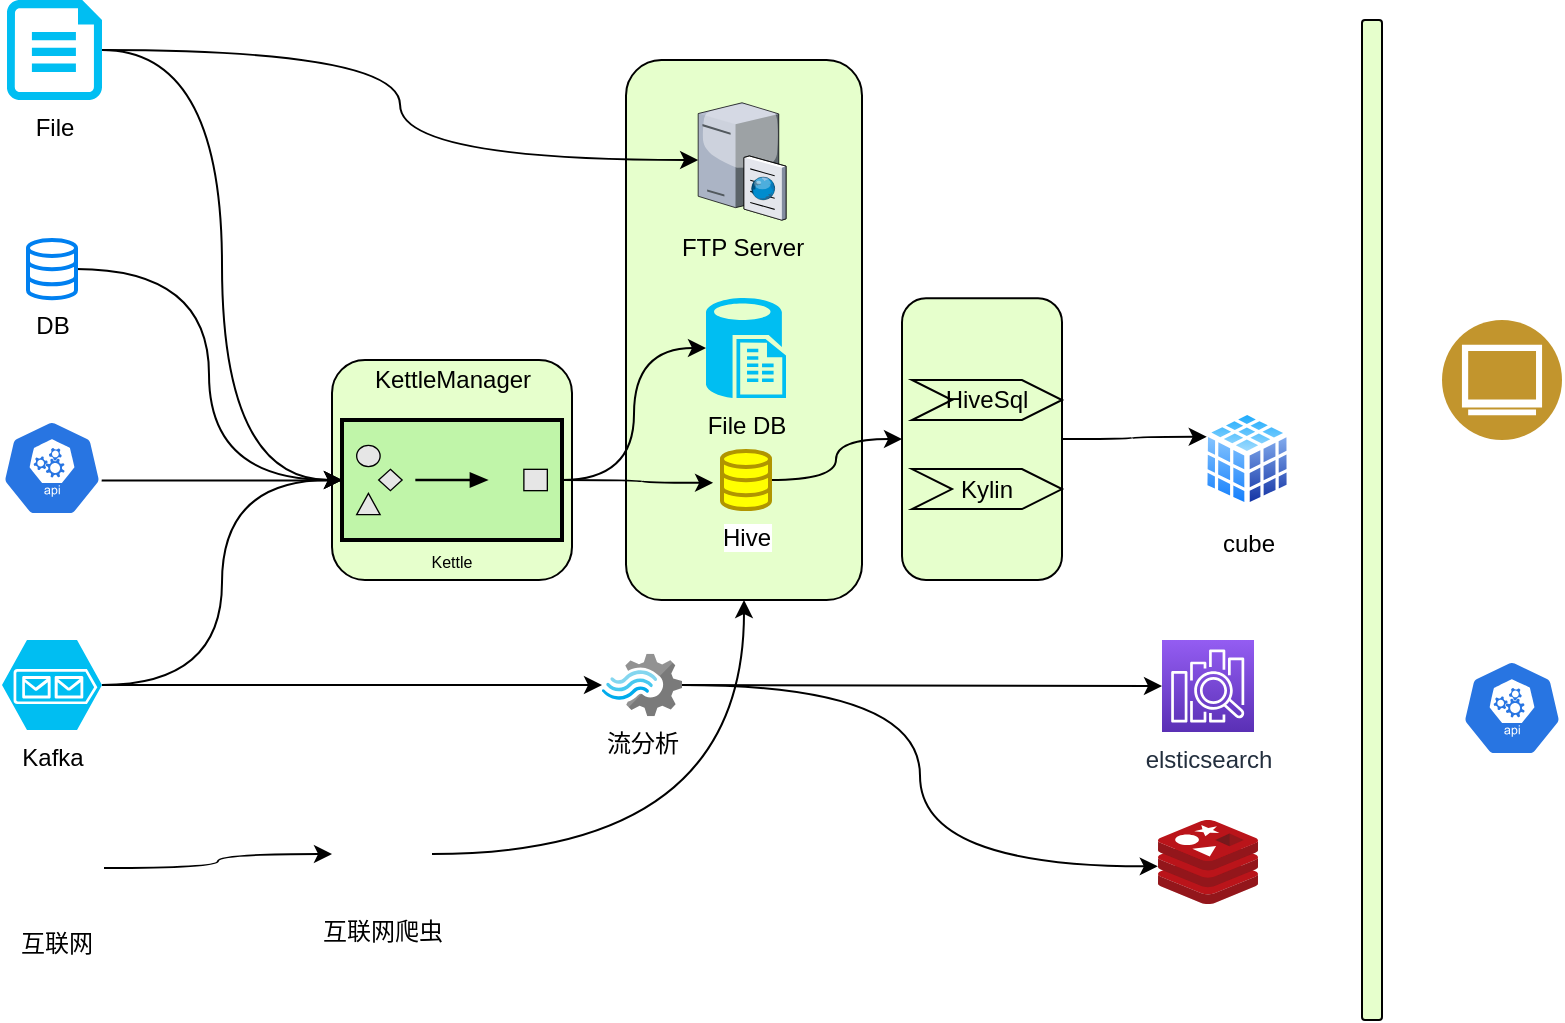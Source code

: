 <mxfile version="13.0.3" type="device" pages="15"><diagram id="ilURIh8u8_e-pet2xJpR" name="第 1 页"><mxGraphModel dx="1106" dy="900" grid="1" gridSize="10" guides="1" tooltips="1" connect="1" arrows="1" fold="1" page="1" pageScale="1" pageWidth="1600" pageHeight="900" math="0" shadow="0"><root><mxCell id="0"/><mxCell id="1" parent="0"/><mxCell id="yPBhbCnrm8DbXvKA5fAn-42" value="" style="rounded=1;whiteSpace=wrap;html=1;fillColor=#E6FFCC;fontColor=#000000;" parent="1" vertex="1"><mxGeometry x="512" y="140" width="118" height="270" as="geometry"/></mxCell><mxCell id="yPBhbCnrm8DbXvKA5fAn-16" value="" style="rounded=1;whiteSpace=wrap;html=1;fillColor=#E6FFCC;fontColor=#000000;" parent="1" vertex="1"><mxGeometry x="365" y="290" width="120" height="110" as="geometry"/></mxCell><mxCell id="yPBhbCnrm8DbXvKA5fAn-8" style="rounded=0;orthogonalLoop=1;jettySize=auto;html=1;entryX=0;entryY=0.5;entryDx=0;entryDy=0;entryPerimeter=0;fontColor=#000000;edgeStyle=orthogonalEdgeStyle;curved=1;" parent="1" source="yPBhbCnrm8DbXvKA5fAn-1" target="yPBhbCnrm8DbXvKA5fAn-4" edge="1"><mxGeometry relative="1" as="geometry"/></mxCell><mxCell id="yPBhbCnrm8DbXvKA5fAn-1" value="DB" style="html=1;verticalLabelPosition=bottom;align=center;labelBackgroundColor=#ffffff;verticalAlign=top;strokeWidth=2;strokeColor=#0080F0;shadow=0;dashed=0;shape=mxgraph.ios7.icons.data;" parent="1" vertex="1"><mxGeometry x="213" y="230" width="24" height="29.1" as="geometry"/></mxCell><mxCell id="yPBhbCnrm8DbXvKA5fAn-7" style="rounded=0;orthogonalLoop=1;jettySize=auto;html=1;exitX=0.995;exitY=0.63;exitDx=0;exitDy=0;exitPerimeter=0;fontColor=#000000;edgeStyle=orthogonalEdgeStyle;curved=1;" parent="1" source="yPBhbCnrm8DbXvKA5fAn-2" edge="1"><mxGeometry relative="1" as="geometry"><mxPoint x="380" y="350.235" as="targetPoint"/></mxGeometry></mxCell><mxCell id="yPBhbCnrm8DbXvKA5fAn-2" value="" style="html=1;dashed=0;whitespace=wrap;fillColor=#2875E2;strokeColor=#ffffff;points=[[0.005,0.63,0],[0.1,0.2,0],[0.9,0.2,0],[0.5,0,0],[0.995,0.63,0],[0.72,0.99,0],[0.5,1,0],[0.28,0.99,0]];shape=mxgraph.kubernetes.icon;prIcon=api" parent="1" vertex="1"><mxGeometry x="200" y="320" width="50" height="48" as="geometry"/></mxCell><mxCell id="yPBhbCnrm8DbXvKA5fAn-6" style="rounded=0;orthogonalLoop=1;jettySize=auto;html=1;exitX=1;exitY=0.5;exitDx=0;exitDy=0;exitPerimeter=0;entryX=0;entryY=0.5;entryDx=0;entryDy=0;entryPerimeter=0;fontColor=#000000;edgeStyle=orthogonalEdgeStyle;curved=1;" parent="1" source="yPBhbCnrm8DbXvKA5fAn-3" target="yPBhbCnrm8DbXvKA5fAn-4" edge="1"><mxGeometry relative="1" as="geometry"/></mxCell><mxCell id="yPBhbCnrm8DbXvKA5fAn-14" style="rounded=0;orthogonalLoop=1;jettySize=auto;html=1;fontColor=#000000;edgeStyle=orthogonalEdgeStyle;curved=1;" parent="1" source="yPBhbCnrm8DbXvKA5fAn-3" target="yPBhbCnrm8DbXvKA5fAn-11" edge="1"><mxGeometry relative="1" as="geometry"/></mxCell><mxCell id="yPBhbCnrm8DbXvKA5fAn-3" value="Kafka" style="verticalLabelPosition=bottom;html=1;verticalAlign=top;align=center;strokeColor=none;fillColor=#00BEF2;shape=mxgraph.azure.storage_queue;" parent="1" vertex="1"><mxGeometry x="200" y="430" width="50" height="45" as="geometry"/></mxCell><mxCell id="yPBhbCnrm8DbXvKA5fAn-10" style="rounded=0;orthogonalLoop=1;jettySize=auto;html=1;exitX=1;exitY=0.5;exitDx=0;exitDy=0;exitPerimeter=0;entryX=-0.186;entryY=0.549;entryDx=0;entryDy=0;entryPerimeter=0;fontColor=#000000;edgeStyle=orthogonalEdgeStyle;curved=1;" parent="1" source="yPBhbCnrm8DbXvKA5fAn-4" target="yPBhbCnrm8DbXvKA5fAn-5" edge="1"><mxGeometry relative="1" as="geometry"/></mxCell><mxCell id="yPBhbCnrm8DbXvKA5fAn-34" style="edgeStyle=orthogonalEdgeStyle;curved=1;rounded=0;orthogonalLoop=1;jettySize=auto;html=1;entryX=0;entryY=0.5;entryDx=0;entryDy=0;entryPerimeter=0;fontColor=#000000;" parent="1" source="yPBhbCnrm8DbXvKA5fAn-4" target="yPBhbCnrm8DbXvKA5fAn-32" edge="1"><mxGeometry relative="1" as="geometry"/></mxCell><mxCell id="yPBhbCnrm8DbXvKA5fAn-4" value="Kettle" style="strokeWidth=2;outlineConnect=0;dashed=0;align=center;fontSize=8;fillColor=#c0f5a9;verticalLabelPosition=bottom;verticalAlign=top;shape=mxgraph.eip.normalizer;" parent="1" vertex="1"><mxGeometry x="370" y="320" width="110" height="60" as="geometry"/></mxCell><mxCell id="yPBhbCnrm8DbXvKA5fAn-20" style="edgeStyle=orthogonalEdgeStyle;curved=1;rounded=0;orthogonalLoop=1;jettySize=auto;html=1;fontColor=#000000;" parent="1" source="yPBhbCnrm8DbXvKA5fAn-5" target="yPBhbCnrm8DbXvKA5fAn-18" edge="1"><mxGeometry relative="1" as="geometry"/></mxCell><mxCell id="yPBhbCnrm8DbXvKA5fAn-5" value="Hive" style="html=1;verticalLabelPosition=bottom;align=center;labelBackgroundColor=#ffffff;verticalAlign=top;strokeWidth=2;strokeColor=#B09500;shadow=0;dashed=0;shape=mxgraph.ios7.icons.data;fillColor=#FFFF00;fontColor=#000000;" parent="1" vertex="1"><mxGeometry x="560" y="335.45" width="24" height="29.1" as="geometry"/></mxCell><mxCell id="yPBhbCnrm8DbXvKA5fAn-13" style="rounded=0;orthogonalLoop=1;jettySize=auto;html=1;fontColor=#000000;edgeStyle=orthogonalEdgeStyle;curved=1;" parent="1" source="yPBhbCnrm8DbXvKA5fAn-11" target="yPBhbCnrm8DbXvKA5fAn-12" edge="1"><mxGeometry relative="1" as="geometry"/></mxCell><mxCell id="yPBhbCnrm8DbXvKA5fAn-36" style="edgeStyle=orthogonalEdgeStyle;curved=1;rounded=0;orthogonalLoop=1;jettySize=auto;html=1;entryX=-0.002;entryY=0.552;entryDx=0;entryDy=0;entryPerimeter=0;fontColor=#000000;" parent="1" source="yPBhbCnrm8DbXvKA5fAn-11" target="yPBhbCnrm8DbXvKA5fAn-35" edge="1"><mxGeometry relative="1" as="geometry"/></mxCell><mxCell id="yPBhbCnrm8DbXvKA5fAn-11" value="流分析" style="aspect=fixed;html=1;points=[];align=center;image;fontSize=12;image=img/lib/mscae/Stream_Analytics.svg;fillColor=#FFFF00;" parent="1" vertex="1"><mxGeometry x="500" y="436.9" width="40" height="31.2" as="geometry"/></mxCell><mxCell id="yPBhbCnrm8DbXvKA5fAn-12" value="elsticsearch" style="outlineConnect=0;fontColor=#232F3E;gradientColor=#945DF2;gradientDirection=north;fillColor=#5A30B5;strokeColor=#ffffff;dashed=0;verticalLabelPosition=bottom;verticalAlign=top;align=center;html=1;fontSize=12;fontStyle=0;aspect=fixed;shape=mxgraph.aws4.resourceIcon;resIcon=mxgraph.aws4.elasticsearch_service;" parent="1" vertex="1"><mxGeometry x="780" y="430" width="46" height="46" as="geometry"/></mxCell><mxCell id="yPBhbCnrm8DbXvKA5fAn-15" value="cube" style="aspect=fixed;perimeter=ellipsePerimeter;html=1;align=center;shadow=0;dashed=0;spacingTop=3;image;image=img/lib/active_directory/database_cube.svg;fillColor=#FFFF00;fontColor=#000000;" parent="1" vertex="1"><mxGeometry x="800" y="314.55" width="45" height="50" as="geometry"/></mxCell><mxCell id="yPBhbCnrm8DbXvKA5fAn-17" value="KettleManager" style="text;html=1;align=center;verticalAlign=middle;resizable=0;points=[];;autosize=1;fontColor=#000000;" parent="1" vertex="1"><mxGeometry x="380" y="290" width="90" height="20" as="geometry"/></mxCell><mxCell id="yPBhbCnrm8DbXvKA5fAn-19" style="edgeStyle=orthogonalEdgeStyle;curved=1;rounded=0;orthogonalLoop=1;jettySize=auto;html=1;entryX=0;entryY=0.25;entryDx=0;entryDy=0;fontColor=#000000;" parent="1" source="yPBhbCnrm8DbXvKA5fAn-18" target="yPBhbCnrm8DbXvKA5fAn-15" edge="1"><mxGeometry relative="1" as="geometry"/></mxCell><mxCell id="yPBhbCnrm8DbXvKA5fAn-18" value="" style="rounded=1;whiteSpace=wrap;html=1;fillColor=#E6FFCC;fontColor=#000000;" parent="1" vertex="1"><mxGeometry x="650" y="259.1" width="80" height="140.9" as="geometry"/></mxCell><mxCell id="yPBhbCnrm8DbXvKA5fAn-21" value="" style="rounded=1;whiteSpace=wrap;html=1;fillColor=#E6FFCC;fontColor=#000000;" parent="1" vertex="1"><mxGeometry x="880" y="120" width="10" height="500" as="geometry"/></mxCell><mxCell id="yPBhbCnrm8DbXvKA5fAn-22" value="" style="html=1;dashed=0;whitespace=wrap;fillColor=#2875E2;strokeColor=#ffffff;points=[[0.005,0.63,0],[0.1,0.2,0],[0.9,0.2,0],[0.5,0,0],[0.995,0.63,0],[0.72,0.99,0],[0.5,1,0],[0.28,0.99,0]];shape=mxgraph.kubernetes.icon;prIcon=api;fontColor=#000000;" parent="1" vertex="1"><mxGeometry x="930" y="440" width="50" height="48" as="geometry"/></mxCell><mxCell id="yPBhbCnrm8DbXvKA5fAn-24" value="" style="aspect=fixed;perimeter=ellipsePerimeter;html=1;align=center;shadow=0;dashed=0;fontColor=#000000;labelBackgroundColor=#ffffff;fontSize=12;spacingTop=3;image;image=img/lib/ibm/users/browser.svg;fillColor=#E6FFCC;imageBackground=none;" parent="1" vertex="1"><mxGeometry x="920" y="270" width="60" height="60" as="geometry"/></mxCell><mxCell id="yPBhbCnrm8DbXvKA5fAn-25" value="HiveSql" style="shape=step;perimeter=stepPerimeter;whiteSpace=wrap;html=1;fixedSize=1;fillColor=#E6FFCC;fontColor=#000000;" parent="1" vertex="1"><mxGeometry x="655" y="300" width="75" height="20" as="geometry"/></mxCell><mxCell id="yPBhbCnrm8DbXvKA5fAn-27" value="Kylin" style="shape=step;perimeter=stepPerimeter;whiteSpace=wrap;html=1;fixedSize=1;fillColor=#E6FFCC;fontColor=#000000;" parent="1" vertex="1"><mxGeometry x="655" y="344.55" width="75" height="20" as="geometry"/></mxCell><mxCell id="yPBhbCnrm8DbXvKA5fAn-31" style="edgeStyle=orthogonalEdgeStyle;curved=1;rounded=0;orthogonalLoop=1;jettySize=auto;html=1;entryX=0;entryY=0.5;entryDx=0;entryDy=0;entryPerimeter=0;fontColor=#000000;" parent="1" source="yPBhbCnrm8DbXvKA5fAn-28" target="yPBhbCnrm8DbXvKA5fAn-4" edge="1"><mxGeometry relative="1" as="geometry"/></mxCell><mxCell id="yPBhbCnrm8DbXvKA5fAn-38" style="edgeStyle=orthogonalEdgeStyle;curved=1;rounded=0;orthogonalLoop=1;jettySize=auto;html=1;fontColor=#000000;" parent="1" source="yPBhbCnrm8DbXvKA5fAn-28" target="yPBhbCnrm8DbXvKA5fAn-37" edge="1"><mxGeometry relative="1" as="geometry"/></mxCell><mxCell id="yPBhbCnrm8DbXvKA5fAn-28" value="File" style="verticalLabelPosition=bottom;html=1;verticalAlign=top;align=center;strokeColor=none;fillColor=#00BEF2;shape=mxgraph.azure.cloud_services_configuration_file;pointerEvents=1;fontColor=#000000;" parent="1" vertex="1"><mxGeometry x="202.5" y="110" width="47.5" height="50" as="geometry"/></mxCell><mxCell id="yPBhbCnrm8DbXvKA5fAn-32" value="File DB" style="verticalLabelPosition=bottom;html=1;verticalAlign=top;align=center;strokeColor=none;fillColor=#00BEF2;shape=mxgraph.azure.sql_reporting;fontColor=#000000;" parent="1" vertex="1"><mxGeometry x="552" y="259" width="40" height="50" as="geometry"/></mxCell><mxCell id="yPBhbCnrm8DbXvKA5fAn-35" value="" style="aspect=fixed;html=1;points=[];align=center;image;fontSize=12;image=img/lib/mscae/Cache_Redis_Product.svg;fillColor=#E6FFCC;" parent="1" vertex="1"><mxGeometry x="778" y="520" width="50" height="42" as="geometry"/></mxCell><mxCell id="yPBhbCnrm8DbXvKA5fAn-37" value="FTP Server" style="verticalLabelPosition=bottom;aspect=fixed;html=1;verticalAlign=top;strokeColor=none;align=center;outlineConnect=0;shape=mxgraph.citrix.ftp_server;fillColor=#E6FFCC;fontColor=#000000;" parent="1" vertex="1"><mxGeometry x="548.08" y="160" width="43.92" height="60" as="geometry"/></mxCell><mxCell id="yPBhbCnrm8DbXvKA5fAn-43" style="edgeStyle=orthogonalEdgeStyle;curved=1;rounded=0;orthogonalLoop=1;jettySize=auto;html=1;entryX=0.5;entryY=1;entryDx=0;entryDy=0;fontColor=#000000;" parent="1" source="yPBhbCnrm8DbXvKA5fAn-39" target="yPBhbCnrm8DbXvKA5fAn-42" edge="1"><mxGeometry relative="1" as="geometry"/></mxCell><mxCell id="yPBhbCnrm8DbXvKA5fAn-39" value="互联网爬虫" style="shape=image;html=1;verticalAlign=top;verticalLabelPosition=bottom;labelBackgroundColor=#ffffff;imageAspect=0;aspect=fixed;image=https://cdn4.iconfinder.com/data/icons/halloween-62/512/19-128.png;fillColor=#E6FFCC;fontColor=#000000;" parent="1" vertex="1"><mxGeometry x="365" y="512" width="50" height="50" as="geometry"/></mxCell><mxCell id="yPBhbCnrm8DbXvKA5fAn-41" style="edgeStyle=orthogonalEdgeStyle;curved=1;rounded=0;orthogonalLoop=1;jettySize=auto;html=1;entryX=0;entryY=0.5;entryDx=0;entryDy=0;fontColor=#000000;" parent="1" source="yPBhbCnrm8DbXvKA5fAn-40" target="yPBhbCnrm8DbXvKA5fAn-39" edge="1"><mxGeometry relative="1" as="geometry"/></mxCell><mxCell id="yPBhbCnrm8DbXvKA5fAn-40" value="互联网" style="shape=image;html=1;verticalAlign=top;verticalLabelPosition=bottom;labelBackgroundColor=#ffffff;imageAspect=0;aspect=fixed;image=https://cdn0.iconfinder.com/data/icons/48px_icons_collection_by_neweravin/48/ie.png;fillColor=#E6FFCC;fontColor=#000000;" parent="1" vertex="1"><mxGeometry x="203" y="520" width="48" height="48" as="geometry"/></mxCell></root></mxGraphModel></diagram><diagram id="XHvvArZ0LMk2Els1SfVR" name="业务数仓分层架构图"><mxGraphModel dx="1106" dy="900" grid="0" gridSize="10" guides="1" tooltips="1" connect="1" arrows="1" fold="1" page="1" pageScale="1" pageWidth="1600" pageHeight="900" math="0" shadow="0"><root><mxCell id="yKm3RqgXqcRSJSjNe6-l-0"/><mxCell id="yKm3RqgXqcRSJSjNe6-l-1" parent="yKm3RqgXqcRSJSjNe6-l-0"/><mxCell id="yKm3RqgXqcRSJSjNe6-l-18" value="" style="group;fontSize=19;" parent="yKm3RqgXqcRSJSjNe6-l-1" vertex="1" connectable="0"><mxGeometry x="140" y="650" width="1070" height="130" as="geometry"/></mxCell><mxCell id="yKm3RqgXqcRSJSjNe6-l-19" value="" style="rounded=1;whiteSpace=wrap;html=1;fontSize=19;" parent="yKm3RqgXqcRSJSjNe6-l-18" vertex="1"><mxGeometry width="1070" height="130" as="geometry"/></mxCell><mxCell id="yKm3RqgXqcRSJSjNe6-l-20" value="ODS&lt;br style=&quot;font-size: 19px;&quot;&gt;层" style="rounded=1;whiteSpace=wrap;html=1;flipV=1;fontSize=19;fillColor=#FAFFF7;" parent="yKm3RqgXqcRSJSjNe6-l-18" vertex="1"><mxGeometry width="90" height="130" as="geometry"/></mxCell><mxCell id="yKm3RqgXqcRSJSjNe6-l-2" value="业务数据库" style="rounded=1;whiteSpace=wrap;html=1;fillColor=#eeeeee;fontSize=19;strokeColor=#36393d;" parent="yKm3RqgXqcRSJSjNe6-l-1" vertex="1"><mxGeometry x="140" y="790" width="1070" height="50" as="geometry"/></mxCell><mxCell id="yKm3RqgXqcRSJSjNe6-l-7" value="单兵" style="shape=cylinder;whiteSpace=wrap;html=1;boundedLbl=1;backgroundOutline=1;fillColor=#E6FFCC;fontColor=#000000;fontSize=19;" parent="yKm3RqgXqcRSJSjNe6-l-1" vertex="1"><mxGeometry x="280" y="675" width="60" height="80" as="geometry"/></mxCell><mxCell id="yKm3RqgXqcRSJSjNe6-l-8" value="三维" style="shape=cylinder;whiteSpace=wrap;html=1;boundedLbl=1;backgroundOutline=1;fillColor=#E6FFCC;fontColor=#000000;fontSize=19;" parent="yKm3RqgXqcRSJSjNe6-l-1" vertex="1"><mxGeometry x="526" y="675" width="60" height="80" as="geometry"/></mxCell><mxCell id="yKm3RqgXqcRSJSjNe6-l-9" value="室内导航" style="shape=cylinder;whiteSpace=wrap;html=1;boundedLbl=1;backgroundOutline=1;fillColor=#E6FFCC;fontColor=#000000;fontSize=19;" parent="yKm3RqgXqcRSJSjNe6-l-1" vertex="1"><mxGeometry x="771" y="675" width="60" height="80" as="geometry"/></mxCell><mxCell id="yKm3RqgXqcRSJSjNe6-l-10" value="综合可视化" style="shape=cylinder;whiteSpace=wrap;html=1;boundedLbl=1;backgroundOutline=1;fillColor=#E6FFCC;fontColor=#000000;fontSize=19;" parent="yKm3RqgXqcRSJSjNe6-l-1" vertex="1"><mxGeometry x="1017" y="675" width="62" height="80" as="geometry"/></mxCell><mxCell id="yKm3RqgXqcRSJSjNe6-l-11" value="平安会展" style="shape=cylinder;whiteSpace=wrap;html=1;boundedLbl=1;backgroundOutline=1;fillColor=#E6FFCC;fontColor=#000000;fontSize=19;" parent="yKm3RqgXqcRSJSjNe6-l-1" vertex="1"><mxGeometry x="403" y="675" width="60" height="80" as="geometry"/></mxCell><mxCell id="yKm3RqgXqcRSJSjNe6-l-12" value="统一物联" style="shape=cylinder;whiteSpace=wrap;html=1;boundedLbl=1;backgroundOutline=1;fillColor=#E6FFCC;fontColor=#000000;fontSize=19;" parent="yKm3RqgXqcRSJSjNe6-l-1" vertex="1"><mxGeometry x="1140" y="675" width="60" height="80" as="geometry"/></mxCell><mxCell id="yKm3RqgXqcRSJSjNe6-l-13" value="。。。" style="shape=cylinder;whiteSpace=wrap;html=1;boundedLbl=1;backgroundOutline=1;fillColor=#E6FFCC;fontColor=#000000;fontSize=19;" parent="yKm3RqgXqcRSJSjNe6-l-1" vertex="1"><mxGeometry x="649" y="675" width="60" height="80" as="geometry"/></mxCell><mxCell id="yKm3RqgXqcRSJSjNe6-l-14" value="位置服务" style="shape=cylinder;whiteSpace=wrap;html=1;boundedLbl=1;backgroundOutline=1;fillColor=#E6FFCC;fontColor=#000000;fontSize=19;" parent="yKm3RqgXqcRSJSjNe6-l-1" vertex="1"><mxGeometry x="894" y="675" width="60" height="80" as="geometry"/></mxCell><mxCell id="yKm3RqgXqcRSJSjNe6-l-17" value="" style="group;fontSize=19;fillColor=#d0cee2;strokeColor=#56517e;rounded=1;" parent="yKm3RqgXqcRSJSjNe6-l-1" vertex="1" connectable="0"><mxGeometry x="140" y="220" width="1070" height="130" as="geometry"/></mxCell><mxCell id="yKm3RqgXqcRSJSjNe6-l-16" value="" style="rounded=1;whiteSpace=wrap;html=1;fillColor=#d0cee2;fontSize=19;strokeColor=#56517e;" parent="yKm3RqgXqcRSJSjNe6-l-17" vertex="1"><mxGeometry width="1070" height="130" as="geometry"/></mxCell><mxCell id="yKm3RqgXqcRSJSjNe6-l-6" value="ADS&lt;br style=&quot;font-size: 19px;&quot;&gt;层" style="rounded=1;whiteSpace=wrap;html=1;fillColor=#FFF2CC;flipV=1;fontSize=19;strokeColor=#56517e;" parent="yKm3RqgXqcRSJSjNe6-l-17" vertex="1"><mxGeometry width="90" height="130" as="geometry"/></mxCell><mxCell id="yKm3RqgXqcRSJSjNe6-l-27" value="统计表" style="rounded=0;whiteSpace=wrap;html=1;fillColor=#E6FFCC;fontColor=#000000;fontSize=19;" parent="yKm3RqgXqcRSJSjNe6-l-17" vertex="1"><mxGeometry x="230" y="35" width="120" height="60" as="geometry"/></mxCell><mxCell id="yKm3RqgXqcRSJSjNe6-l-46" value="统计表" style="rounded=0;whiteSpace=wrap;html=1;fillColor=#E6FFCC;fontColor=#000000;fontSize=19;" parent="yKm3RqgXqcRSJSjNe6-l-17" vertex="1"><mxGeometry x="670" y="35" width="120" height="60" as="geometry"/></mxCell><mxCell id="yKm3RqgXqcRSJSjNe6-l-21" value="" style="group;fontSize=19;fillColor=#f8cecc;strokeColor=#b85450;rounded=1;" parent="yKm3RqgXqcRSJSjNe6-l-1" vertex="1" connectable="0"><mxGeometry x="140" y="363" width="1070" height="130" as="geometry"/></mxCell><mxCell id="yKm3RqgXqcRSJSjNe6-l-22" value="" style="rounded=1;whiteSpace=wrap;html=1;fillColor=#f8cecc;fontSize=19;strokeColor=#b85450;" parent="yKm3RqgXqcRSJSjNe6-l-21" vertex="1"><mxGeometry width="1070" height="130" as="geometry"/></mxCell><mxCell id="yKm3RqgXqcRSJSjNe6-l-23" value="DWS&lt;br style=&quot;font-size: 19px;&quot;&gt;层" style="rounded=1;whiteSpace=wrap;html=1;fillColor=#FFCCFF;flipV=1;fontSize=19;strokeColor=#b85450;" parent="yKm3RqgXqcRSJSjNe6-l-21" vertex="1"><mxGeometry width="90" height="130" as="geometry"/></mxCell><mxCell id="yKm3RqgXqcRSJSjNe6-l-32" value="汇总宽表" style="rounded=0;whiteSpace=wrap;html=1;fillColor=#E6FFCC;fontColor=#000000;fontSize=19;" parent="yKm3RqgXqcRSJSjNe6-l-21" vertex="1"><mxGeometry x="450" y="35" width="120" height="60" as="geometry"/></mxCell><mxCell id="yKm3RqgXqcRSJSjNe6-l-24" value="" style="group;fontSize=19;fillColor=#cce5ff;strokeColor=#36393d;rounded=1;" parent="yKm3RqgXqcRSJSjNe6-l-1" vertex="1" connectable="0"><mxGeometry x="140" y="507" width="1070" height="130" as="geometry"/></mxCell><mxCell id="yKm3RqgXqcRSJSjNe6-l-25" value="" style="rounded=1;whiteSpace=wrap;html=1;fillColor=#cce5ff;fontSize=19;strokeColor=#36393d;" parent="yKm3RqgXqcRSJSjNe6-l-24" vertex="1"><mxGeometry width="1070" height="130" as="geometry"/></mxCell><mxCell id="yKm3RqgXqcRSJSjNe6-l-26" value="DWD&lt;br style=&quot;font-size: 19px;&quot;&gt;层" style="rounded=1;whiteSpace=wrap;html=1;fillColor=#CCFFFF;flipV=1;fontSize=19;strokeColor=#36393d;" parent="yKm3RqgXqcRSJSjNe6-l-24" vertex="1"><mxGeometry width="90" height="130" as="geometry"/></mxCell><mxCell id="yKm3RqgXqcRSJSjNe6-l-34" value="&lt;span style=&quot;font-size: 19px&quot;&gt;设备主题dwd_df_&lt;/span&gt;equipment" style="rounded=0;whiteSpace=wrap;html=1;fillColor=#E6FFCC;fontColor=#000000;fontSize=19;" parent="yKm3RqgXqcRSJSjNe6-l-24" vertex="1"><mxGeometry x="355" y="28" width="190" height="62" as="geometry"/></mxCell><mxCell id="yKm3RqgXqcRSJSjNe6-l-33" value="&lt;span style=&quot;font-size: 19px&quot;&gt;......&lt;br style=&quot;font-size: 19px&quot;&gt;&lt;/span&gt;" style="rounded=0;whiteSpace=wrap;html=1;fillColor=#E6FFCC;fontColor=#000000;fontSize=19;" parent="yKm3RqgXqcRSJSjNe6-l-24" vertex="1"><mxGeometry x="850" y="28" width="160" height="62" as="geometry"/></mxCell><mxCell id="yKm3RqgXqcRSJSjNe6-l-35" value="&lt;span style=&quot;font-family: &amp;#34;helvetica neue&amp;#34; ; font-size: 19px&quot;&gt;场馆主题&lt;br&gt;&lt;/span&gt;&lt;span style=&quot;font-size: 19px&quot;&gt;dwd_df_venue&lt;/span&gt;" style="rounded=0;whiteSpace=wrap;html=1;fillColor=#E6FFCC;fontColor=#000000;fontSize=19;" parent="yKm3RqgXqcRSJSjNe6-l-24" vertex="1"><mxGeometry x="120" y="25.5" width="180" height="64.5" as="geometry"/></mxCell><mxCell id="yKm3RqgXqcRSJSjNe6-l-36" value="安防主题&lt;br&gt;dwd_df_security" style="rounded=0;whiteSpace=wrap;html=1;fillColor=#E6FFCC;fontColor=#000000;fontSize=19;" parent="yKm3RqgXqcRSJSjNe6-l-24" vertex="1"><mxGeometry x="615" y="29" width="150" height="61" as="geometry"/></mxCell><mxCell id="yKm3RqgXqcRSJSjNe6-l-45" value="统计表" style="rounded=0;whiteSpace=wrap;html=1;fillColor=#E6FFCC;fontColor=#000000;fontSize=19;" parent="yKm3RqgXqcRSJSjNe6-l-1" vertex="1"><mxGeometry x="590" y="255" width="120" height="60" as="geometry"/></mxCell><mxCell id="fiCyi9LWTMC3x5P8t0ap-0" value="可视化展示" style="rounded=1;whiteSpace=wrap;html=1;align=center;fontSize=19;verticalAlign=middle;strokeColor=#36393d;fillColor=#f9f7ed;" parent="yKm3RqgXqcRSJSjNe6-l-1" vertex="1"><mxGeometry x="140" y="110" width="260" height="100" as="geometry"/></mxCell><mxCell id="fiCyi9LWTMC3x5P8t0ap-4" value="实时统计" style="rounded=1;whiteSpace=wrap;html=1;align=center;fontSize=19;verticalAlign=middle;strokeColor=#36393d;fillColor=#f9f7ed;" parent="yKm3RqgXqcRSJSjNe6-l-1" vertex="1"><mxGeometry x="950" y="110" width="260" height="100" as="geometry"/></mxCell><mxCell id="fiCyi9LWTMC3x5P8t0ap-5" value="数据管理后台" style="rounded=1;whiteSpace=wrap;html=1;align=center;fontSize=19;verticalAlign=middle;strokeColor=#36393d;fillColor=#f9f7ed;" parent="yKm3RqgXqcRSJSjNe6-l-1" vertex="1"><mxGeometry x="687" y="110" width="253" height="100" as="geometry"/></mxCell><mxCell id="fiCyi9LWTMC3x5P8t0ap-6" value="数据开放" style="rounded=1;whiteSpace=wrap;html=1;align=center;fontSize=19;verticalAlign=middle;strokeColor=#36393d;fillColor=#f9f7ed;" parent="yKm3RqgXqcRSJSjNe6-l-1" vertex="1"><mxGeometry x="413" y="110" width="257" height="100" as="geometry"/></mxCell></root></mxGraphModel></diagram><diagram id="wXFWQqMg7faL2nTYCWB8" name="系统软件构架图"><mxGraphModel dx="1106" dy="900" grid="0" gridSize="10" guides="1" tooltips="1" connect="1" arrows="1" fold="1" page="1" pageScale="1" pageWidth="1600" pageHeight="900" math="0" shadow="0"><root><mxCell id="uMOUUideBnGZajkp-CJS-0"/><mxCell id="uMOUUideBnGZajkp-CJS-1" parent="uMOUUideBnGZajkp-CJS-0"/><mxCell id="q_sPF_pluo2qE63xf3qm-153" value="" style="group;fontSize=17;fillColor=#D2EBFD;strokeColor=#56517e;rounded=0;" parent="uMOUUideBnGZajkp-CJS-1" vertex="1" connectable="0"><mxGeometry x="1220" y="260" width="140" height="680" as="geometry"/></mxCell><mxCell id="q_sPF_pluo2qE63xf3qm-164" value="" style="rounded=1;whiteSpace=wrap;html=1;fillColor=#77C9F0;fontColor=#000000;fontSize=17;" parent="uMOUUideBnGZajkp-CJS-1" vertex="1"><mxGeometry x="1240" y="330" width="100" height="580" as="geometry"/></mxCell><mxCell id="q_sPF_pluo2qE63xf3qm-12" value="" style="group;fontSize=17;fillColor=#D2EBFD;strokeColor=#56517e;rounded=0;" parent="uMOUUideBnGZajkp-CJS-1" vertex="1" connectable="0"><mxGeometry x="140" y="260" width="1070" height="90" as="geometry"/></mxCell><mxCell id="q_sPF_pluo2qE63xf3qm-17" value="" style="group;fontSize=17;fillColor=#D2EBFD;strokeColor=#b85450;rounded=0;" parent="uMOUUideBnGZajkp-CJS-1" vertex="1" connectable="0"><mxGeometry x="140" y="360" width="1070" height="440" as="geometry"/></mxCell><mxCell id="q_sPF_pluo2qE63xf3qm-20" value="" style="rounded=1;whiteSpace=wrap;html=1;fillColor=#77C9F0;fontColor=#000000;fontSize=17;" parent="q_sPF_pluo2qE63xf3qm-17" vertex="1"><mxGeometry x="107" y="35" width="920" height="105" as="geometry"/></mxCell><mxCell id="q_sPF_pluo2qE63xf3qm-44" value="分析挖掘" style="text;html=1;fontSize=17;align=center;" parent="q_sPF_pluo2qE63xf3qm-17" vertex="1"><mxGeometry x="485" y="35" width="100" height="40" as="geometry"/></mxCell><mxCell id="q_sPF_pluo2qE63xf3qm-47" value="分析挖掘工具箱" style="text;html=1;fontSize=14;fontColor=#FFFFFF;align=center;verticalAlign=middle;" parent="q_sPF_pluo2qE63xf3qm-17" vertex="1"><mxGeometry x="800" y="75" width="100" height="40" as="geometry"/></mxCell><mxCell id="q_sPF_pluo2qE63xf3qm-46" value="文本语义挖掘、图挖掘等" style="text;html=1;fontSize=14;fontColor=#FFFFFF;align=center;verticalAlign=middle;" parent="q_sPF_pluo2qE63xf3qm-17" vertex="1"><mxGeometry x="450" y="75" width="100" height="40" as="geometry"/></mxCell><mxCell id="q_sPF_pluo2qE63xf3qm-45" value="分析挖掘算法库" style="text;html=1;fontSize=14;fontColor=#FFFFFF;align=center;verticalAlign=middle;" parent="q_sPF_pluo2qE63xf3qm-17" vertex="1"><mxGeometry x="180" y="75" width="100" height="40" as="geometry"/></mxCell><mxCell id="q_sPF_pluo2qE63xf3qm-50" value="" style="rounded=1;whiteSpace=wrap;html=1;fillColor=#77C9F0;fontColor=#000000;fontSize=17;" parent="q_sPF_pluo2qE63xf3qm-17" vertex="1"><mxGeometry x="110" y="150" width="130" height="130" as="geometry"/></mxCell><mxCell id="q_sPF_pluo2qE63xf3qm-51" value="批处理" style="text;html=1;fontSize=17;align=center;" parent="q_sPF_pluo2qE63xf3qm-17" vertex="1"><mxGeometry x="140" y="160" width="80" height="33" as="geometry"/></mxCell><mxCell id="q_sPF_pluo2qE63xf3qm-52" value="Spark" style="text;html=1;align=center;verticalAlign=middle;resizable=0;points=[];autosize=1;fontSize=14;fontColor=#FFFFFF;" parent="q_sPF_pluo2qE63xf3qm-17" vertex="1"><mxGeometry x="150" y="190" width="50" height="20" as="geometry"/></mxCell><mxCell id="q_sPF_pluo2qE63xf3qm-53" value="Hive" style="text;html=1;align=center;verticalAlign=middle;resizable=0;points=[];autosize=1;fontSize=14;fontColor=#FFFFFF;" parent="q_sPF_pluo2qE63xf3qm-17" vertex="1"><mxGeometry x="155" y="218" width="40" height="20" as="geometry"/></mxCell><mxCell id="q_sPF_pluo2qE63xf3qm-54" value="MapReduce" style="text;html=1;align=center;verticalAlign=middle;resizable=0;points=[];autosize=1;fontSize=14;fontColor=#FFFFFF;" parent="q_sPF_pluo2qE63xf3qm-17" vertex="1"><mxGeometry x="120" y="243" width="110" height="30" as="geometry"/></mxCell><mxCell id="q_sPF_pluo2qE63xf3qm-58" value="" style="rounded=1;whiteSpace=wrap;html=1;fillColor=#77C9F0;fontColor=#000000;fontSize=17;" parent="q_sPF_pluo2qE63xf3qm-17" vertex="1"><mxGeometry x="680" y="150" width="130" height="130" as="geometry"/></mxCell><mxCell id="q_sPF_pluo2qE63xf3qm-57" value="" style="rounded=1;whiteSpace=wrap;html=1;fillColor=#77C9F0;fontColor=#000000;fontSize=17;" parent="q_sPF_pluo2qE63xf3qm-17" vertex="1"><mxGeometry x="538" y="150" width="132" height="130" as="geometry"/></mxCell><mxCell id="q_sPF_pluo2qE63xf3qm-56" value="" style="rounded=1;whiteSpace=wrap;html=1;fillColor=#77C9F0;fontColor=#000000;fontSize=17;" parent="q_sPF_pluo2qE63xf3qm-17" vertex="1"><mxGeometry x="395" y="150" width="135" height="130" as="geometry"/></mxCell><mxCell id="q_sPF_pluo2qE63xf3qm-55" value="" style="rounded=1;whiteSpace=wrap;html=1;fillColor=#77C9F0;fontColor=#000000;fontSize=17;" parent="q_sPF_pluo2qE63xf3qm-17" vertex="1"><mxGeometry x="253" y="150" width="127" height="130" as="geometry"/></mxCell><mxCell id="q_sPF_pluo2qE63xf3qm-59" value="流处理" style="text;html=1;fontSize=17;align=center;" parent="q_sPF_pluo2qE63xf3qm-17" vertex="1"><mxGeometry x="278" y="160" width="80" height="33" as="geometry"/></mxCell><mxCell id="q_sPF_pluo2qE63xf3qm-60" value="交互式SQL" style="text;html=1;fontSize=17;align=center;" parent="q_sPF_pluo2qE63xf3qm-17" vertex="1"><mxGeometry x="420" y="160" width="80" height="33" as="geometry"/></mxCell><mxCell id="q_sPF_pluo2qE63xf3qm-62" value="NoSql" style="text;html=1;fontSize=17;align=center;" parent="q_sPF_pluo2qE63xf3qm-17" vertex="1"><mxGeometry x="563" y="160" width="80" height="33" as="geometry"/></mxCell><mxCell id="q_sPF_pluo2qE63xf3qm-63" value="搜索" style="text;html=1;fontSize=17;align=center;" parent="q_sPF_pluo2qE63xf3qm-17" vertex="1"><mxGeometry x="705" y="160" width="80" height="33" as="geometry"/></mxCell><mxCell id="q_sPF_pluo2qE63xf3qm-64" value="Storm" style="text;html=1;align=center;verticalAlign=middle;resizable=0;points=[];autosize=1;fontSize=14;fontColor=#FFFFFF;" parent="q_sPF_pluo2qE63xf3qm-17" vertex="1"><mxGeometry x="288" y="193" width="50" height="20" as="geometry"/></mxCell><mxCell id="q_sPF_pluo2qE63xf3qm-65" value="Spark&lt;br style=&quot;font-size: 14px;&quot;&gt;Streaming" style="text;html=1;align=center;verticalAlign=middle;resizable=0;points=[];autosize=1;fontSize=14;fontColor=#FFFFFF;" parent="q_sPF_pluo2qE63xf3qm-17" vertex="1"><mxGeometry x="273" y="213" width="80" height="40" as="geometry"/></mxCell><mxCell id="q_sPF_pluo2qE63xf3qm-66" value="Flink" style="text;html=1;align=center;verticalAlign=middle;resizable=0;points=[];autosize=1;fontSize=14;fontColor=#FFFFFF;" parent="q_sPF_pluo2qE63xf3qm-17" vertex="1"><mxGeometry x="288" y="250" width="50" height="30" as="geometry"/></mxCell><mxCell id="q_sPF_pluo2qE63xf3qm-67" value="Impala" style="text;html=1;align=center;verticalAlign=middle;resizable=0;points=[];autosize=1;fontSize=14;fontColor=#FFFFFF;" parent="q_sPF_pluo2qE63xf3qm-17" vertex="1"><mxGeometry x="425" y="205" width="60" height="20" as="geometry"/></mxCell><mxCell id="q_sPF_pluo2qE63xf3qm-68" value="SparkSql" style="text;html=1;align=center;verticalAlign=middle;resizable=0;points=[];autosize=1;fontSize=14;fontColor=#FFFFFF;" parent="q_sPF_pluo2qE63xf3qm-17" vertex="1"><mxGeometry x="420" y="248" width="70" height="20" as="geometry"/></mxCell><mxCell id="q_sPF_pluo2qE63xf3qm-69" value="Hbase" style="text;html=1;align=center;verticalAlign=middle;resizable=0;points=[];autosize=1;fontSize=14;fontColor=#FFFFFF;" parent="q_sPF_pluo2qE63xf3qm-17" vertex="1"><mxGeometry x="565" y="218" width="60" height="20" as="geometry"/></mxCell><mxCell id="q_sPF_pluo2qE63xf3qm-70" value="Solr" style="text;html=1;align=center;verticalAlign=middle;resizable=0;points=[];autosize=1;fontSize=14;fontColor=#FFFFFF;" parent="q_sPF_pluo2qE63xf3qm-17" vertex="1"><mxGeometry x="725" y="205" width="40" height="20" as="geometry"/></mxCell><mxCell id="q_sPF_pluo2qE63xf3qm-71" value="ElasticSearch" style="text;html=1;align=center;verticalAlign=middle;resizable=0;points=[];autosize=1;fontSize=14;fontColor=#FFFFFF;" parent="q_sPF_pluo2qE63xf3qm-17" vertex="1"><mxGeometry x="695" y="238" width="100" height="20" as="geometry"/></mxCell><mxCell id="q_sPF_pluo2qE63xf3qm-73" value="" style="rounded=1;whiteSpace=wrap;html=1;fillColor=#77C9F0;fontColor=#000000;fontSize=17;" parent="q_sPF_pluo2qE63xf3qm-17" vertex="1"><mxGeometry x="820" y="150" width="80" height="270" as="geometry"/></mxCell><mxCell id="q_sPF_pluo2qE63xf3qm-74" value="ZOOKEEPER" style="text;html=1;align=center;verticalAlign=middle;resizable=0;points=[];autosize=1;fontSize=14;rotation=90;fontColor=#FFFFFF;" parent="q_sPF_pluo2qE63xf3qm-17" vertex="1"><mxGeometry x="800" y="293" width="120" height="30" as="geometry"/></mxCell><mxCell id="q_sPF_pluo2qE63xf3qm-76" value="集群&lt;br&gt;协调" style="text;html=1;align=center;verticalAlign=middle;resizable=0;points=[];autosize=1;fontSize=17;" parent="q_sPF_pluo2qE63xf3qm-17" vertex="1"><mxGeometry x="835" y="151.5" width="50" height="50" as="geometry"/></mxCell><mxCell id="q_sPF_pluo2qE63xf3qm-77" value="" style="rounded=1;whiteSpace=wrap;html=1;fillColor=#77C9F0;fontColor=#000000;fontSize=17;" parent="q_sPF_pluo2qE63xf3qm-17" vertex="1"><mxGeometry x="915" y="150" width="110" height="270" as="geometry"/></mxCell><mxCell id="q_sPF_pluo2qE63xf3qm-81" value="工具" style="text;html=1;align=center;verticalAlign=middle;resizable=0;points=[];autosize=1;fontSize=17;fontColor=#000000;" parent="q_sPF_pluo2qE63xf3qm-17" vertex="1"><mxGeometry x="950" y="166.5" width="40" height="20" as="geometry"/></mxCell><mxCell id="q_sPF_pluo2qE63xf3qm-83" value="可视化" style="text;html=1;align=center;verticalAlign=middle;resizable=0;points=[];autosize=1;fontSize=14;fontColor=#FFFFFF;" parent="q_sPF_pluo2qE63xf3qm-17" vertex="1"><mxGeometry x="940" y="228" width="60" height="20" as="geometry"/></mxCell><mxCell id="q_sPF_pluo2qE63xf3qm-84" value="工作流" style="text;html=1;align=center;verticalAlign=middle;resizable=0;points=[];autosize=1;fontSize=14;fontColor=#FFFFFF;" parent="q_sPF_pluo2qE63xf3qm-17" vertex="1"><mxGeometry x="940" y="293" width="60" height="20" as="geometry"/></mxCell><mxCell id="q_sPF_pluo2qE63xf3qm-85" value="其他" style="text;html=1;align=center;verticalAlign=middle;resizable=0;points=[];autosize=1;fontSize=14;fontColor=#FFFFFF;" parent="q_sPF_pluo2qE63xf3qm-17" vertex="1"><mxGeometry x="950" y="353" width="40" height="20" as="geometry"/></mxCell><mxCell id="q_sPF_pluo2qE63xf3qm-87" value="" style="rounded=1;whiteSpace=wrap;html=1;fillColor=#77C9F0;fontColor=#000000;fontSize=17;" parent="q_sPF_pluo2qE63xf3qm-17" vertex="1"><mxGeometry x="113" y="293" width="699" height="60" as="geometry"/></mxCell><mxCell id="q_sPF_pluo2qE63xf3qm-125" value="" style="rounded=1;whiteSpace=wrap;html=1;fillColor=#77C9F0;fontColor=#000000;fontSize=17;" parent="q_sPF_pluo2qE63xf3qm-17" vertex="1"><mxGeometry x="113" y="360" width="437" height="60" as="geometry"/></mxCell><mxCell id="q_sPF_pluo2qE63xf3qm-126" value="" style="rounded=1;whiteSpace=wrap;html=1;fillColor=#77C9F0;fontColor=#000000;fontSize=17;" parent="q_sPF_pluo2qE63xf3qm-17" vertex="1"><mxGeometry x="563" y="360" width="247" height="60" as="geometry"/></mxCell><mxCell id="q_sPF_pluo2qE63xf3qm-128" value="集群资源管理器" style="text;html=1;fontSize=17;align=center;" parent="q_sPF_pluo2qE63xf3qm-17" vertex="1"><mxGeometry x="405" y="293" width="80" height="33" as="geometry"/></mxCell><mxCell id="q_sPF_pluo2qE63xf3qm-127" value="分布式文件系统" style="text;html=1;fontSize=17;align=center;" parent="q_sPF_pluo2qE63xf3qm-17" vertex="1"><mxGeometry x="276.5" y="360" width="80" height="33" as="geometry"/></mxCell><mxCell id="q_sPF_pluo2qE63xf3qm-129" value="数据库及其他文件系统" style="text;html=1;fontSize=17;align=center;" parent="q_sPF_pluo2qE63xf3qm-17" vertex="1"><mxGeometry x="643" y="373.5" width="80" height="33" as="geometry"/></mxCell><mxCell id="q_sPF_pluo2qE63xf3qm-130" value="YARN" style="text;html=1;align=center;verticalAlign=middle;resizable=0;points=[];autosize=1;fontSize=14;fontColor=#FFFFFF;" parent="q_sPF_pluo2qE63xf3qm-17" vertex="1"><mxGeometry x="420" y="326" width="50" height="20" as="geometry"/></mxCell><mxCell id="q_sPF_pluo2qE63xf3qm-131" value="HDFS" style="text;html=1;align=center;verticalAlign=middle;resizable=0;points=[];autosize=1;fontSize=14;fontColor=#FFFFFF;" parent="q_sPF_pluo2qE63xf3qm-17" vertex="1"><mxGeometry x="278" y="393" width="50" height="20" as="geometry"/></mxCell><mxCell id="q_sPF_pluo2qE63xf3qm-133" value="存储计算" style="text;html=1;fontSize=21;fontColor=#000000;fontFamily=Courier New;fontStyle=1" parent="q_sPF_pluo2qE63xf3qm-17" vertex="1"><mxGeometry x="10" y="213" width="80" height="30" as="geometry"/></mxCell><mxCell id="q_sPF_pluo2qE63xf3qm-21" value="" style="group;fontSize=17;fillColor=#D2EBFD;strokeColor=#b85450;rounded=0;" parent="uMOUUideBnGZajkp-CJS-1" vertex="1" connectable="0"><mxGeometry x="140" y="810" width="1070" height="130" as="geometry"/></mxCell><mxCell id="q_sPF_pluo2qE63xf3qm-136" value="数据采集" style="text;html=1;fontSize=21;fontColor=#000000;fontFamily=Courier New;fontStyle=1" parent="q_sPF_pluo2qE63xf3qm-21" vertex="1"><mxGeometry x="10" y="50" width="80" height="30" as="geometry"/></mxCell><mxCell id="q_sPF_pluo2qE63xf3qm-137" value="" style="rounded=1;whiteSpace=wrap;html=1;fillColor=#77C9F0;fontColor=#000000;fontSize=17;" parent="q_sPF_pluo2qE63xf3qm-21" vertex="1"><mxGeometry x="120" y="12.5" width="900" height="97.5" as="geometry"/></mxCell><mxCell id="q_sPF_pluo2qE63xf3qm-139" value="数据采集及加工处理、系统对接" style="text;html=1;fontSize=17;align=center;" parent="q_sPF_pluo2qE63xf3qm-21" vertex="1"><mxGeometry x="520" y="20" width="100" height="40" as="geometry"/></mxCell><mxCell id="q_sPF_pluo2qE63xf3qm-140" value="探针" style="text;html=1;align=center;verticalAlign=middle;resizable=0;points=[];autosize=1;fontSize=14;fontColor=#FFFFFF;" parent="q_sPF_pluo2qE63xf3qm-21" vertex="1"><mxGeometry x="175" y="70" width="40" height="20" as="geometry"/></mxCell><mxCell id="q_sPF_pluo2qE63xf3qm-146" value="Hadoop&lt;br&gt;Loader" style="text;html=1;align=center;verticalAlign=middle;resizable=0;points=[];autosize=1;fontSize=14;fontColor=#FFFFFF;" parent="q_sPF_pluo2qE63xf3qm-21" vertex="1"><mxGeometry x="880" y="60" width="60" height="40" as="geometry"/></mxCell><mxCell id="q_sPF_pluo2qE63xf3qm-38" value="" style="group;fontSize=17;fillColor=#ffcc99;strokeColor=#36393d;rounded=0;" parent="uMOUUideBnGZajkp-CJS-1" vertex="1" connectable="0"><mxGeometry x="140" y="150" width="1220" height="90" as="geometry"/></mxCell><mxCell id="q_sPF_pluo2qE63xf3qm-41" value="&lt;font style=&quot;font-size: 17px&quot;&gt;数据管理系统&lt;/font&gt;" style="rounded=1;whiteSpace=wrap;html=1;fillColor=#77C9F0;fontColor=#000000;fontSize=17;" parent="uMOUUideBnGZajkp-CJS-1" vertex="1"><mxGeometry x="370" y="165" width="120" height="60" as="geometry"/></mxCell><mxCell id="q_sPF_pluo2qE63xf3qm-42" value="&lt;font style=&quot;font-size: 17px&quot;&gt;可视化系统&lt;/font&gt;" style="rounded=1;whiteSpace=wrap;html=1;fillColor=#77C9F0;fontColor=#000000;fontSize=17;" parent="uMOUUideBnGZajkp-CJS-1" vertex="1"><mxGeometry x="590" y="165" width="120" height="60" as="geometry"/></mxCell><mxCell id="q_sPF_pluo2qE63xf3qm-43" value="大数据应用1" style="rounded=1;whiteSpace=wrap;html=1;fillColor=#77C9F0;fontColor=#000000;fontSize=17;" parent="uMOUUideBnGZajkp-CJS-1" vertex="1"><mxGeometry x="830" y="165" width="120" height="60" as="geometry"/></mxCell><mxCell id="q_sPF_pluo2qE63xf3qm-28" value="" style="rounded=1;whiteSpace=wrap;html=1;fillColor=#77C9F0;fontColor=#000000;fontSize=17;" parent="uMOUUideBnGZajkp-CJS-1" vertex="1"><mxGeometry x="250" y="275" width="910" height="65" as="geometry"/></mxCell><mxCell id="q_sPF_pluo2qE63xf3qm-78" value="ODPP" style="text;html=1;fontSize=14;fontColor=#FFFFFF;align=center;" parent="uMOUUideBnGZajkp-CJS-1" vertex="1"><mxGeometry x="625" y="305" width="70" height="30" as="geometry"/></mxCell><mxCell id="q_sPF_pluo2qE63xf3qm-79" value="数据服务开放工具及接口" style="text;html=1;fontSize=17;fontColor=#000000;align=center;" parent="uMOUUideBnGZajkp-CJS-1" vertex="1"><mxGeometry x="580" y="275" width="180" height="30" as="geometry"/></mxCell><mxCell id="q_sPF_pluo2qE63xf3qm-134" value="服务开放" style="text;html=1;fontSize=21;fontColor=#000000;fontFamily=Courier New;fontStyle=1" parent="uMOUUideBnGZajkp-CJS-1" vertex="1"><mxGeometry x="150" y="290" width="80" height="30" as="geometry"/></mxCell><mxCell id="q_sPF_pluo2qE63xf3qm-135" value="数据应用" style="text;html=1;fontSize=21;fontColor=#000000;fontFamily=Courier New;fontStyle=1" parent="uMOUUideBnGZajkp-CJS-1" vertex="1"><mxGeometry x="150" y="180" width="80" height="30" as="geometry"/></mxCell><mxCell id="q_sPF_pluo2qE63xf3qm-141" value="KETTLE" style="text;html=1;align=center;verticalAlign=middle;resizable=0;points=[];autosize=1;fontSize=14;fontColor=#FFFFFF;" parent="uMOUUideBnGZajkp-CJS-1" vertex="1"><mxGeometry x="419" y="880" width="70" height="20" as="geometry"/></mxCell><mxCell id="q_sPF_pluo2qE63xf3qm-142" value="爬虫" style="text;html=1;align=center;verticalAlign=middle;resizable=0;points=[];autosize=1;fontSize=14;fontColor=#FFFFFF;" parent="uMOUUideBnGZajkp-CJS-1" vertex="1"><mxGeometry x="553" y="880" width="40" height="20" as="geometry"/></mxCell><mxCell id="q_sPF_pluo2qE63xf3qm-143" value="FLUME" style="text;html=1;align=center;verticalAlign=middle;resizable=0;points=[];autosize=1;fontSize=14;fontColor=#FFFFFF;" parent="uMOUUideBnGZajkp-CJS-1" vertex="1"><mxGeometry x="663" y="880" width="60" height="20" as="geometry"/></mxCell><mxCell id="q_sPF_pluo2qE63xf3qm-144" value="Sqoop" style="text;html=1;align=center;verticalAlign=middle;resizable=0;points=[];autosize=1;fontSize=14;fontColor=#FFFFFF;" parent="uMOUUideBnGZajkp-CJS-1" vertex="1"><mxGeometry x="782" y="880" width="60" height="20" as="geometry"/></mxCell><mxCell id="q_sPF_pluo2qE63xf3qm-145" value="Kafka" style="text;html=1;align=center;verticalAlign=middle;resizable=0;points=[];autosize=1;fontSize=14;fontColor=#FFFFFF;" parent="uMOUUideBnGZajkp-CJS-1" vertex="1"><mxGeometry x="906" y="880" width="50" height="20" as="geometry"/></mxCell><mxCell id="q_sPF_pluo2qE63xf3qm-154" value="系统管理" style="text;html=1;fontSize=21;fontColor=#000000;fontFamily=Courier New;fontStyle=1" parent="uMOUUideBnGZajkp-CJS-1" vertex="1"><mxGeometry x="1240" y="275" width="80" height="30" as="geometry"/></mxCell><mxCell id="q_sPF_pluo2qE63xf3qm-155" value="自动化安装" style="text;html=1;fontSize=14;fontColor=#FFFFFF;align=center;verticalAlign=middle;" parent="uMOUUideBnGZajkp-CJS-1" vertex="1"><mxGeometry x="1240" y="350" width="100" height="40" as="geometry"/></mxCell><mxCell id="q_sPF_pluo2qE63xf3qm-156" value="平台监控" style="text;html=1;fontSize=14;fontColor=#FFFFFF;align=center;verticalAlign=middle;" parent="uMOUUideBnGZajkp-CJS-1" vertex="1"><mxGeometry x="1240" y="422" width="100" height="40" as="geometry"/></mxCell><mxCell id="q_sPF_pluo2qE63xf3qm-157" value="主机管理" style="text;html=1;fontSize=14;fontColor=#FFFFFF;align=center;verticalAlign=middle;" parent="uMOUUideBnGZajkp-CJS-1" vertex="1"><mxGeometry x="1240" y="494" width="100" height="40" as="geometry"/></mxCell><mxCell id="q_sPF_pluo2qE63xf3qm-158" value="服务管理" style="text;html=1;fontSize=14;fontColor=#FFFFFF;align=center;verticalAlign=middle;" parent="uMOUUideBnGZajkp-CJS-1" vertex="1"><mxGeometry x="1240" y="566" width="100" height="40" as="geometry"/></mxCell><mxCell id="q_sPF_pluo2qE63xf3qm-159" value="告警管理" style="text;html=1;fontSize=14;fontColor=#FFFFFF;align=center;verticalAlign=middle;" parent="uMOUUideBnGZajkp-CJS-1" vertex="1"><mxGeometry x="1240" y="639" width="100" height="40" as="geometry"/></mxCell><mxCell id="q_sPF_pluo2qE63xf3qm-160" value="安全管理" style="text;html=1;fontSize=14;fontColor=#FFFFFF;align=center;verticalAlign=middle;" parent="uMOUUideBnGZajkp-CJS-1" vertex="1"><mxGeometry x="1240" y="711" width="100" height="40" as="geometry"/></mxCell><mxCell id="q_sPF_pluo2qE63xf3qm-161" value="系统巡检" style="text;html=1;fontSize=14;fontColor=#FFFFFF;align=center;verticalAlign=middle;" parent="uMOUUideBnGZajkp-CJS-1" vertex="1"><mxGeometry x="1240" y="783" width="100" height="40" as="geometry"/></mxCell><mxCell id="q_sPF_pluo2qE63xf3qm-162" value="调度策略" style="text;html=1;fontSize=14;fontColor=#FFFFFF;align=center;verticalAlign=middle;" parent="uMOUUideBnGZajkp-CJS-1" vertex="1"><mxGeometry x="1240" y="855" width="100" height="40" as="geometry"/></mxCell><mxCell id="dWeUV_Sy6YypWGXG_ql0-0" value="大数据应用2" style="rounded=1;whiteSpace=wrap;html=1;fillColor=#77C9F0;fontColor=#000000;fontSize=17;" parent="uMOUUideBnGZajkp-CJS-1" vertex="1"><mxGeometry x="1070" y="165" width="120" height="60" as="geometry"/></mxCell></root></mxGraphModel></diagram><diagram id="ujsQfyNvTu-sNSctWXx_" name="采集设计"><mxGraphModel dx="1106" dy="900" grid="0" gridSize="10" guides="0" tooltips="1" connect="1" arrows="1" fold="1" page="1" pageScale="1" pageWidth="1600" pageHeight="900" math="0" shadow="0"><root><mxCell id="qoeWxieMNjAp4VtGJATH-0"/><mxCell id="qoeWxieMNjAp4VtGJATH-1" parent="qoeWxieMNjAp4VtGJATH-0"/><mxCell id="qoeWxieMNjAp4VtGJATH-46" value="" style="rounded=0;whiteSpace=wrap;html=1;fillColor=#f5f5f5;fontSize=19;strokeColor=#666666;fontColor=#333333;" parent="qoeWxieMNjAp4VtGJATH-1" vertex="1"><mxGeometry x="105" y="880" width="785" height="200" as="geometry"/></mxCell><mxCell id="wh0QTEF-aceDELzpQwoF-40" style="edgeStyle=orthogonalEdgeStyle;curved=1;rounded=0;orthogonalLoop=1;jettySize=auto;html=1;entryX=0;entryY=0.5;entryDx=0;entryDy=0;" parent="qoeWxieMNjAp4VtGJATH-1" source="wh0QTEF-aceDELzpQwoF-37" target="wh0QTEF-aceDELzpQwoF-27" edge="1"><mxGeometry relative="1" as="geometry"/></mxCell><mxCell id="wh0QTEF-aceDELzpQwoF-41" style="edgeStyle=orthogonalEdgeStyle;curved=1;rounded=0;orthogonalLoop=1;jettySize=auto;html=1;entryX=0;entryY=0.5;entryDx=0;entryDy=0;" parent="qoeWxieMNjAp4VtGJATH-1" source="wh0QTEF-aceDELzpQwoF-37" target="tjFicl7IARWp7Ixw9V6N-10" edge="1"><mxGeometry relative="1" as="geometry"/></mxCell><mxCell id="wh0QTEF-aceDELzpQwoF-37" value="" style="rounded=1;whiteSpace=wrap;html=1;fillColor=#dae8fc;strokeColor=#6c8ebf;" parent="qoeWxieMNjAp4VtGJATH-1" vertex="1"><mxGeometry x="452.5" y="935" width="90" height="90" as="geometry"/></mxCell><mxCell id="qoeWxieMNjAp4VtGJATH-8" value="" style="rounded=0;whiteSpace=wrap;html=1;fillColor=#f5f5f5;fontSize=19;strokeColor=#666666;fontColor=#333333;" parent="qoeWxieMNjAp4VtGJATH-1" vertex="1"><mxGeometry x="105" y="140" width="785" height="170" as="geometry"/></mxCell><mxCell id="qoeWxieMNjAp4VtGJATH-6" style="edgeStyle=orthogonalEdgeStyle;curved=1;rounded=0;orthogonalLoop=1;jettySize=auto;html=1;fontSize=19;fontColor=#000000;" parent="qoeWxieMNjAp4VtGJATH-1" source="qoeWxieMNjAp4VtGJATH-2" target="qoeWxieMNjAp4VtGJATH-4" edge="1"><mxGeometry relative="1" as="geometry"/></mxCell><mxCell id="qoeWxieMNjAp4VtGJATH-2" value="DB" style="shape=cylinder;whiteSpace=wrap;html=1;boundedLbl=1;backgroundOutline=1;fillColor=#d0cee2;fontSize=19;strokeColor=#56517e;" parent="qoeWxieMNjAp4VtGJATH-1" vertex="1"><mxGeometry x="135" y="192.5" width="60" height="80" as="geometry"/></mxCell><mxCell id="wh0QTEF-aceDELzpQwoF-10" style="edgeStyle=orthogonalEdgeStyle;rounded=0;orthogonalLoop=1;jettySize=auto;html=1;" parent="qoeWxieMNjAp4VtGJATH-1" source="qoeWxieMNjAp4VtGJATH-4" target="wh0QTEF-aceDELzpQwoF-0" edge="1"><mxGeometry relative="1" as="geometry"/></mxCell><mxCell id="qoeWxieMNjAp4VtGJATH-4" value="KETTLE" style="triangle;whiteSpace=wrap;html=1;fillColor=#E6FFCC;fontSize=19;fontColor=#000000;" parent="qoeWxieMNjAp4VtGJATH-1" vertex="1"><mxGeometry x="440" y="182.5" width="120" height="100" as="geometry"/></mxCell><mxCell id="qoeWxieMNjAp4VtGJATH-9" value="" style="html=1;verticalLabelPosition=bottom;align=center;labelBackgroundColor=#ffffff;verticalAlign=top;strokeWidth=2;strokeColor=#0080F0;shadow=0;dashed=0;shape=mxgraph.ios7.icons.clock;fillColor=#E6FFCC;fontSize=19;fontColor=#000000;" parent="qoeWxieMNjAp4VtGJATH-1" vertex="1"><mxGeometry x="115" y="150" width="30" height="30" as="geometry"/></mxCell><mxCell id="qoeWxieMNjAp4VtGJATH-25" value="" style="rounded=0;whiteSpace=wrap;html=1;fillColor=#f5f5f5;fontSize=19;strokeColor=#666666;fontColor=#333333;" parent="qoeWxieMNjAp4VtGJATH-1" vertex="1"><mxGeometry x="105" y="320" width="785" height="170" as="geometry"/></mxCell><mxCell id="qoeWxieMNjAp4VtGJATH-26" style="edgeStyle=orthogonalEdgeStyle;curved=1;rounded=0;orthogonalLoop=1;jettySize=auto;html=1;fontSize=19;fontColor=#000000;" parent="qoeWxieMNjAp4VtGJATH-1" source="qoeWxieMNjAp4VtGJATH-27" target="qoeWxieMNjAp4VtGJATH-29" edge="1"><mxGeometry relative="1" as="geometry"/></mxCell><mxCell id="qoeWxieMNjAp4VtGJATH-27" value="API" style="shape=cylinder;whiteSpace=wrap;html=1;boundedLbl=1;backgroundOutline=1;fillColor=#d0cee2;fontSize=19;strokeColor=#56517e;" parent="qoeWxieMNjAp4VtGJATH-1" vertex="1"><mxGeometry x="135" y="367.5" width="60" height="80" as="geometry"/></mxCell><mxCell id="wh0QTEF-aceDELzpQwoF-32" style="edgeStyle=orthogonalEdgeStyle;curved=1;rounded=0;orthogonalLoop=1;jettySize=auto;html=1;" parent="qoeWxieMNjAp4VtGJATH-1" source="qoeWxieMNjAp4VtGJATH-29" target="wh0QTEF-aceDELzpQwoF-12" edge="1"><mxGeometry relative="1" as="geometry"/></mxCell><mxCell id="qoeWxieMNjAp4VtGJATH-29" value="KETTLE" style="triangle;whiteSpace=wrap;html=1;fillColor=#E6FFCC;fontSize=19;fontColor=#000000;" parent="qoeWxieMNjAp4VtGJATH-1" vertex="1"><mxGeometry x="440" y="357.5" width="120" height="100" as="geometry"/></mxCell><mxCell id="qoeWxieMNjAp4VtGJATH-31" value="" style="html=1;verticalLabelPosition=bottom;align=center;labelBackgroundColor=#ffffff;verticalAlign=top;strokeWidth=2;strokeColor=#0080F0;shadow=0;dashed=0;shape=mxgraph.ios7.icons.clock;fillColor=#E6FFCC;fontSize=19;fontColor=#000000;" parent="qoeWxieMNjAp4VtGJATH-1" vertex="1"><mxGeometry x="115" y="330" width="30" height="30" as="geometry"/></mxCell><mxCell id="qoeWxieMNjAp4VtGJATH-32" value="" style="rounded=0;whiteSpace=wrap;html=1;fillColor=#f5f5f5;fontSize=19;strokeColor=#666666;fontColor=#333333;" parent="qoeWxieMNjAp4VtGJATH-1" vertex="1"><mxGeometry x="105" y="500" width="785" height="170" as="geometry"/></mxCell><mxCell id="qoeWxieMNjAp4VtGJATH-33" style="edgeStyle=orthogonalEdgeStyle;curved=1;rounded=0;orthogonalLoop=1;jettySize=auto;html=1;fontSize=19;fontColor=#000000;" parent="qoeWxieMNjAp4VtGJATH-1" source="qoeWxieMNjAp4VtGJATH-34" target="qoeWxieMNjAp4VtGJATH-36" edge="1"><mxGeometry relative="1" as="geometry"/></mxCell><mxCell id="qoeWxieMNjAp4VtGJATH-34" value="FTP" style="shape=cylinder;whiteSpace=wrap;html=1;boundedLbl=1;backgroundOutline=1;fillColor=#d0cee2;fontSize=19;strokeColor=#56517e;" parent="qoeWxieMNjAp4VtGJATH-1" vertex="1"><mxGeometry x="135" y="542.5" width="60" height="80" as="geometry"/></mxCell><mxCell id="wh0QTEF-aceDELzpQwoF-33" style="edgeStyle=orthogonalEdgeStyle;curved=1;rounded=0;orthogonalLoop=1;jettySize=auto;html=1;" parent="qoeWxieMNjAp4VtGJATH-1" source="qoeWxieMNjAp4VtGJATH-36" target="wh0QTEF-aceDELzpQwoF-17" edge="1"><mxGeometry relative="1" as="geometry"/></mxCell><mxCell id="qoeWxieMNjAp4VtGJATH-36" value="KETTLE" style="triangle;whiteSpace=wrap;html=1;fillColor=#E6FFCC;fontSize=19;fontColor=#000000;" parent="qoeWxieMNjAp4VtGJATH-1" vertex="1"><mxGeometry x="440" y="532.5" width="120" height="100" as="geometry"/></mxCell><mxCell id="qoeWxieMNjAp4VtGJATH-38" value="" style="html=1;verticalLabelPosition=bottom;align=center;labelBackgroundColor=#ffffff;verticalAlign=top;strokeWidth=2;strokeColor=#0080F0;shadow=0;dashed=0;shape=mxgraph.ios7.icons.clock;fillColor=#E6FFCC;fontSize=19;fontColor=#000000;" parent="qoeWxieMNjAp4VtGJATH-1" vertex="1"><mxGeometry x="115" y="510" width="30" height="30" as="geometry"/></mxCell><mxCell id="qoeWxieMNjAp4VtGJATH-39" value="" style="rounded=0;whiteSpace=wrap;html=1;fillColor=#f5f5f5;fontSize=19;strokeColor=#666666;fontColor=#333333;" parent="qoeWxieMNjAp4VtGJATH-1" vertex="1"><mxGeometry x="105" y="690" width="785" height="170" as="geometry"/></mxCell><mxCell id="qoeWxieMNjAp4VtGJATH-45" value="" style="html=1;verticalLabelPosition=bottom;align=center;labelBackgroundColor=#ffffff;verticalAlign=top;strokeWidth=2;strokeColor=#0080F0;shadow=0;dashed=0;shape=mxgraph.ios7.icons.clock;fillColor=#E6FFCC;fontSize=19;fontColor=#000000;" parent="qoeWxieMNjAp4VtGJATH-1" vertex="1"><mxGeometry x="115" y="700" width="30" height="30" as="geometry"/></mxCell><mxCell id="tjFicl7IARWp7Ixw9V6N-0" style="edgeStyle=orthogonalEdgeStyle;curved=1;rounded=0;orthogonalLoop=1;jettySize=auto;html=1;entryX=0;entryY=0.5;entryDx=0;entryDy=0;fontSize=19;fontColor=#000000;" parent="qoeWxieMNjAp4VtGJATH-1" source="qoeWxieMNjAp4VtGJATH-53" target="qoeWxieMNjAp4VtGJATH-55" edge="1"><mxGeometry relative="1" as="geometry"/></mxCell><mxCell id="qoeWxieMNjAp4VtGJATH-53" value="Internet" style="ellipse;shape=cloud;whiteSpace=wrap;html=1;fillColor=#E6FFCC;fontSize=19;fontColor=#000000;flipH=1;" parent="qoeWxieMNjAp4VtGJATH-1" vertex="1"><mxGeometry x="105" y="732.5" width="120" height="80" as="geometry"/></mxCell><mxCell id="wh0QTEF-aceDELzpQwoF-35" style="edgeStyle=orthogonalEdgeStyle;curved=1;rounded=0;orthogonalLoop=1;jettySize=auto;html=1;" parent="qoeWxieMNjAp4VtGJATH-1" source="qoeWxieMNjAp4VtGJATH-55" target="wh0QTEF-aceDELzpQwoF-22" edge="1"><mxGeometry relative="1" as="geometry"/></mxCell><mxCell id="qoeWxieMNjAp4VtGJATH-55" value="网络爬虫" style="shape=image;html=1;verticalAlign=top;verticalLabelPosition=bottom;labelBackgroundColor=#ffffff;imageAspect=0;aspect=fixed;image=https://cdn4.iconfinder.com/data/icons/halloween-62/512/19-128.png;fillColor=#E6FFCC;fontSize=19;fontColor=#000000;flipH=1;" parent="qoeWxieMNjAp4VtGJATH-1" vertex="1"><mxGeometry x="460" y="732.5" width="80" height="80" as="geometry"/></mxCell><mxCell id="wh0QTEF-aceDELzpQwoF-39" style="edgeStyle=orthogonalEdgeStyle;curved=1;rounded=0;orthogonalLoop=1;jettySize=auto;html=1;entryX=0;entryY=0.5;entryDx=0;entryDy=0;" parent="qoeWxieMNjAp4VtGJATH-1" source="tjFicl7IARWp7Ixw9V6N-4" target="wh0QTEF-aceDELzpQwoF-37" edge="1"><mxGeometry relative="1" as="geometry"/></mxCell><mxCell id="tjFicl7IARWp7Ixw9V6N-4" value="kafka" style="verticalLabelPosition=bottom;html=1;verticalAlign=top;align=center;strokeColor=none;fillColor=#00BEF2;shape=mxgraph.azure.storage_queue;fontSize=19;fontColor=#000000;" parent="qoeWxieMNjAp4VtGJATH-1" vertex="1"><mxGeometry x="140" y="953" width="50" height="45" as="geometry"/></mxCell><mxCell id="tjFicl7IARWp7Ixw9V6N-8" value="stream" style="aspect=fixed;html=1;points=[];align=center;image;fontSize=19;image=img/lib/mscae/Stream_Analytics.svg;fillColor=#E6FFCC;" parent="qoeWxieMNjAp4VtGJATH-1" vertex="1"><mxGeometry x="468" y="956" width="50" height="39" as="geometry"/></mxCell><mxCell id="tjFicl7IARWp7Ixw9V6N-10" value="API" style="rounded=1;whiteSpace=wrap;html=1;fillColor=#fff2cc;fontSize=19;strokeColor=#d6b656;" parent="qoeWxieMNjAp4VtGJATH-1" vertex="1"><mxGeometry x="785" y="997.5" width="70" height="70" as="geometry"/></mxCell><mxCell id="wh0QTEF-aceDELzpQwoF-9" value="" style="group" parent="qoeWxieMNjAp4VtGJATH-1" vertex="1" connectable="0"><mxGeometry x="734" y="170" width="131" height="125" as="geometry"/></mxCell><mxCell id="wh0QTEF-aceDELzpQwoF-0" value="" style="rounded=1;whiteSpace=wrap;html=1;fillColor=#dae8fc;strokeColor=#6c8ebf;" parent="wh0QTEF-aceDELzpQwoF-9" vertex="1"><mxGeometry width="131" height="125" as="geometry"/></mxCell><mxCell id="wh0QTEF-aceDELzpQwoF-1" value="DAP平台" style="text;html=1;align=center;verticalAlign=middle;resizable=0;points=[];;autosize=1;" parent="wh0QTEF-aceDELzpQwoF-9" vertex="1"><mxGeometry x="35.5" y="5" width="60" height="20" as="geometry"/></mxCell><mxCell id="wh0QTEF-aceDELzpQwoF-6" value="DAP" style="shape=cylinder;whiteSpace=wrap;html=1;boundedLbl=1;backgroundOutline=1;fillColor=#d0cee2;fontSize=19;strokeColor=#56517e;" parent="wh0QTEF-aceDELzpQwoF-9" vertex="1"><mxGeometry x="20" y="25" width="60" height="80" as="geometry"/></mxCell><mxCell id="wh0QTEF-aceDELzpQwoF-8" value="ODS" style="shape=cylinder;whiteSpace=wrap;html=1;boundedLbl=1;backgroundOutline=1;fillColor=#d0cee2;fontSize=19;strokeColor=#56517e;" parent="wh0QTEF-aceDELzpQwoF-9" vertex="1"><mxGeometry x="30" y="35" width="60" height="80" as="geometry"/></mxCell><mxCell id="wh0QTEF-aceDELzpQwoF-11" value="" style="group" parent="qoeWxieMNjAp4VtGJATH-1" vertex="1" connectable="0"><mxGeometry x="734" y="345" width="131" height="125" as="geometry"/></mxCell><mxCell id="wh0QTEF-aceDELzpQwoF-12" value="" style="rounded=1;whiteSpace=wrap;html=1;fillColor=#dae8fc;strokeColor=#6c8ebf;" parent="wh0QTEF-aceDELzpQwoF-11" vertex="1"><mxGeometry width="131" height="125" as="geometry"/></mxCell><mxCell id="wh0QTEF-aceDELzpQwoF-13" value="DAP平台" style="text;html=1;align=center;verticalAlign=middle;resizable=0;points=[];;autosize=1;" parent="wh0QTEF-aceDELzpQwoF-11" vertex="1"><mxGeometry x="35.5" y="5" width="60" height="20" as="geometry"/></mxCell><mxCell id="wh0QTEF-aceDELzpQwoF-14" value="DAP" style="shape=cylinder;whiteSpace=wrap;html=1;boundedLbl=1;backgroundOutline=1;fillColor=#d0cee2;fontSize=19;strokeColor=#56517e;" parent="wh0QTEF-aceDELzpQwoF-11" vertex="1"><mxGeometry x="20" y="25" width="60" height="80" as="geometry"/></mxCell><mxCell id="wh0QTEF-aceDELzpQwoF-15" value="ODS" style="shape=cylinder;whiteSpace=wrap;html=1;boundedLbl=1;backgroundOutline=1;fillColor=#d0cee2;fontSize=19;strokeColor=#56517e;" parent="wh0QTEF-aceDELzpQwoF-11" vertex="1"><mxGeometry x="30" y="35" width="60" height="80" as="geometry"/></mxCell><mxCell id="wh0QTEF-aceDELzpQwoF-16" value="" style="group" parent="qoeWxieMNjAp4VtGJATH-1" vertex="1" connectable="0"><mxGeometry x="734" y="520" width="131" height="125" as="geometry"/></mxCell><mxCell id="wh0QTEF-aceDELzpQwoF-17" value="" style="rounded=1;whiteSpace=wrap;html=1;fillColor=#dae8fc;strokeColor=#6c8ebf;" parent="wh0QTEF-aceDELzpQwoF-16" vertex="1"><mxGeometry width="131" height="125" as="geometry"/></mxCell><mxCell id="wh0QTEF-aceDELzpQwoF-18" value="DAP平台" style="text;html=1;align=center;verticalAlign=middle;resizable=0;points=[];;autosize=1;" parent="wh0QTEF-aceDELzpQwoF-16" vertex="1"><mxGeometry x="35.5" y="5" width="60" height="20" as="geometry"/></mxCell><mxCell id="wh0QTEF-aceDELzpQwoF-19" value="DAP" style="shape=cylinder;whiteSpace=wrap;html=1;boundedLbl=1;backgroundOutline=1;fillColor=#d0cee2;fontSize=19;strokeColor=#56517e;" parent="wh0QTEF-aceDELzpQwoF-16" vertex="1"><mxGeometry x="20" y="25" width="60" height="80" as="geometry"/></mxCell><mxCell id="wh0QTEF-aceDELzpQwoF-20" value="ODS" style="shape=cylinder;whiteSpace=wrap;html=1;boundedLbl=1;backgroundOutline=1;fillColor=#d0cee2;fontSize=19;strokeColor=#56517e;" parent="wh0QTEF-aceDELzpQwoF-16" vertex="1"><mxGeometry x="30" y="35" width="60" height="80" as="geometry"/></mxCell><mxCell id="wh0QTEF-aceDELzpQwoF-21" value="" style="group" parent="qoeWxieMNjAp4VtGJATH-1" vertex="1" connectable="0"><mxGeometry x="734" y="710" width="131" height="125" as="geometry"/></mxCell><mxCell id="wh0QTEF-aceDELzpQwoF-22" value="" style="rounded=1;whiteSpace=wrap;html=1;fillColor=#dae8fc;strokeColor=#6c8ebf;" parent="wh0QTEF-aceDELzpQwoF-21" vertex="1"><mxGeometry width="131" height="125" as="geometry"/></mxCell><mxCell id="wh0QTEF-aceDELzpQwoF-23" value="DAP平台" style="text;html=1;align=center;verticalAlign=middle;resizable=0;points=[];;autosize=1;" parent="wh0QTEF-aceDELzpQwoF-21" vertex="1"><mxGeometry x="35.5" y="5" width="60" height="20" as="geometry"/></mxCell><mxCell id="wh0QTEF-aceDELzpQwoF-24" value="DAP" style="shape=cylinder;whiteSpace=wrap;html=1;boundedLbl=1;backgroundOutline=1;fillColor=#d0cee2;fontSize=19;strokeColor=#56517e;" parent="wh0QTEF-aceDELzpQwoF-21" vertex="1"><mxGeometry x="20" y="25" width="60" height="80" as="geometry"/></mxCell><mxCell id="wh0QTEF-aceDELzpQwoF-25" value="ODS" style="shape=cylinder;whiteSpace=wrap;html=1;boundedLbl=1;backgroundOutline=1;fillColor=#d0cee2;fontSize=19;strokeColor=#56517e;" parent="wh0QTEF-aceDELzpQwoF-21" vertex="1"><mxGeometry x="30" y="35" width="60" height="80" as="geometry"/></mxCell><mxCell id="wh0QTEF-aceDELzpQwoF-26" value="" style="group" parent="qoeWxieMNjAp4VtGJATH-1" vertex="1" connectable="0"><mxGeometry x="775" y="890" width="90" height="90" as="geometry"/></mxCell><mxCell id="wh0QTEF-aceDELzpQwoF-27" value="" style="rounded=1;whiteSpace=wrap;html=1;fillColor=#dae8fc;strokeColor=#6c8ebf;" parent="wh0QTEF-aceDELzpQwoF-26" vertex="1"><mxGeometry width="90" height="90" as="geometry"/></mxCell><mxCell id="wh0QTEF-aceDELzpQwoF-28" value="DAP平台" style="text;html=1;align=center;verticalAlign=middle;resizable=0;points=[];;autosize=1;" parent="wh0QTEF-aceDELzpQwoF-26" vertex="1"><mxGeometry x="29.999" y="4.441e-16" width="60" height="20" as="geometry"/></mxCell><mxCell id="wh0QTEF-aceDELzpQwoF-29" value="" style="shape=cylinder;whiteSpace=wrap;html=1;boundedLbl=1;backgroundOutline=1;fillColor=#d0cee2;fontSize=19;strokeColor=#56517e;" parent="wh0QTEF-aceDELzpQwoF-26" vertex="1"><mxGeometry x="13.74" y="18" width="41.221" height="57.6" as="geometry"/></mxCell><mxCell id="wh0QTEF-aceDELzpQwoF-30" value="ODS" style="shape=cylinder;whiteSpace=wrap;html=1;boundedLbl=1;backgroundOutline=1;fillColor=#d0cee2;fontSize=19;strokeColor=#56517e;" parent="wh0QTEF-aceDELzpQwoF-26" vertex="1"><mxGeometry x="20.611" y="25.2" width="41.221" height="57.6" as="geometry"/></mxCell><mxCell id="wh0QTEF-aceDELzpQwoF-38" value="DAP平台" style="text;html=1;align=center;verticalAlign=middle;resizable=0;points=[];;autosize=1;" parent="qoeWxieMNjAp4VtGJATH-1" vertex="1"><mxGeometry x="482.499" y="936" width="60" height="20" as="geometry"/></mxCell><mxCell id="o6ChQss0wmbrcXJjJZXC-0" value="" style="group;fontSize=17;fillColor=#D2EBFD;strokeColor=#b85450;rounded=0;" parent="qoeWxieMNjAp4VtGJATH-1" vertex="1" connectable="0"><mxGeometry x="120" y="1200" width="120" height="500" as="geometry"/></mxCell><mxCell id="qWTqJLChz3QcOKBXRtL3-0" value="数据源" style="text;html=1;fontSize=21;fontColor=#000000;fontFamily=Courier New;fontStyle=1;align=center;" parent="qoeWxieMNjAp4VtGJATH-1" vertex="1"><mxGeometry x="140" y="1200" width="80" height="30" as="geometry"/></mxCell><mxCell id="o6ChQss0wmbrcXJjJZXC-2" value="" style="rounded=1;whiteSpace=wrap;html=1;fillColor=#77C9F0;fontColor=#000000;fontSize=17;" parent="qoeWxieMNjAp4VtGJATH-1" vertex="1"><mxGeometry x="136.87" y="1240" width="84.13" height="100" as="geometry"/></mxCell><mxCell id="o6ChQss0wmbrcXJjJZXC-4" value="&lt;span&gt;Prostgresql&lt;/span&gt;" style="text;html=1;align=center;verticalAlign=middle;resizable=0;points=[];autosize=1;fontSize=14;fontColor=#FFFFFF;" parent="qoeWxieMNjAp4VtGJATH-1" vertex="1"><mxGeometry x="142.002" y="1298.996" width="81" height="21" as="geometry"/></mxCell><mxCell id="o6ChQss0wmbrcXJjJZXC-5" value="Mysql" style="text;html=1;align=center;verticalAlign=middle;resizable=0;points=[];autosize=1;fontSize=14;fontColor=#FFFFFF;" parent="qoeWxieMNjAp4VtGJATH-1" vertex="1"><mxGeometry x="155.003" y="1260.001" width="50" height="20" as="geometry"/></mxCell><mxCell id="qWTqJLChz3QcOKBXRtL3-1" value="" style="rounded=1;whiteSpace=wrap;html=1;fillColor=#77C9F0;fontColor=#000000;fontSize=17;" parent="qoeWxieMNjAp4VtGJATH-1" vertex="1"><mxGeometry x="137" y="1350" width="85" height="100" as="geometry"/></mxCell><mxCell id="qWTqJLChz3QcOKBXRtL3-2" value="&lt;span&gt;Http JSON&lt;/span&gt;" style="text;html=1;align=center;verticalAlign=middle;resizable=0;points=[];autosize=1;fontSize=14;fontColor=#FFFFFF;" parent="qoeWxieMNjAp4VtGJATH-1" vertex="1"><mxGeometry x="139.062" y="1379.996" width="80" height="20" as="geometry"/></mxCell><mxCell id="qWTqJLChz3QcOKBXRtL3-3" value="&lt;span&gt;Http SOAP&lt;/span&gt;" style="text;html=1;align=center;verticalAlign=middle;resizable=0;points=[];autosize=1;fontSize=14;fontColor=#FFFFFF;" parent="qoeWxieMNjAp4VtGJATH-1" vertex="1"><mxGeometry x="140.002" y="1419.996" width="80" height="20" as="geometry"/></mxCell><mxCell id="qWTqJLChz3QcOKBXRtL3-4" value="" style="rounded=1;whiteSpace=wrap;html=1;fillColor=#77C9F0;fontColor=#000000;fontSize=17;" parent="qoeWxieMNjAp4VtGJATH-1" vertex="1"><mxGeometry x="136.87" y="1460" width="85" height="70" as="geometry"/></mxCell><mxCell id="qWTqJLChz3QcOKBXRtL3-5" value="&lt;span&gt;FILE&lt;/span&gt;" style="text;html=1;align=center;verticalAlign=middle;resizable=0;points=[];autosize=1;fontSize=14;fontColor=#FFFFFF;" parent="qoeWxieMNjAp4VtGJATH-1" vertex="1"><mxGeometry x="155.932" y="1489.996" width="50" height="20" as="geometry"/></mxCell><mxCell id="qWTqJLChz3QcOKBXRtL3-6" value="" style="rounded=1;whiteSpace=wrap;html=1;fillColor=#77C9F0;fontColor=#000000;fontSize=17;" parent="qoeWxieMNjAp4VtGJATH-1" vertex="1"><mxGeometry x="136.87" y="1540" width="85" height="70" as="geometry"/></mxCell><mxCell id="qWTqJLChz3QcOKBXRtL3-7" value="" style="rounded=1;whiteSpace=wrap;html=1;fillColor=#77C9F0;fontColor=#000000;fontSize=17;" parent="qoeWxieMNjAp4VtGJATH-1" vertex="1"><mxGeometry x="136.87" y="1620" width="85" height="70" as="geometry"/></mxCell><mxCell id="qWTqJLChz3QcOKBXRtL3-8" value="&lt;span&gt;KAFKA&lt;/span&gt;" style="text;html=1;align=center;verticalAlign=middle;resizable=0;points=[];autosize=1;fontSize=14;fontColor=#FFFFFF;" parent="qoeWxieMNjAp4VtGJATH-1" vertex="1"><mxGeometry x="145.002" y="1569.996" width="60" height="20" as="geometry"/></mxCell><mxCell id="qWTqJLChz3QcOKBXRtL3-9" value="互联网" style="text;html=1;align=center;verticalAlign=middle;resizable=0;points=[];autosize=1;fontSize=14;fontColor=#FFFFFF;" parent="qoeWxieMNjAp4VtGJATH-1" vertex="1"><mxGeometry x="149.062" y="1644.996" width="60" height="20" as="geometry"/></mxCell><mxCell id="qWTqJLChz3QcOKBXRtL3-10" value="" style="group;fontSize=17;fillColor=#D2EBFD;strokeColor=#b85450;rounded=0;" parent="qoeWxieMNjAp4VtGJATH-1" vertex="1" connectable="0"><mxGeometry x="452.5" y="1200" width="120" height="500" as="geometry"/></mxCell><mxCell id="qWTqJLChz3QcOKBXRtL3-11" value="采集" style="text;html=1;fontSize=21;fontColor=#000000;fontFamily=Courier New;fontStyle=1;align=center;" parent="qoeWxieMNjAp4VtGJATH-1" vertex="1"><mxGeometry x="472.5" y="1205" width="80" height="30" as="geometry"/></mxCell><mxCell id="qWTqJLChz3QcOKBXRtL3-12" value="" style="rounded=1;whiteSpace=wrap;html=1;fillColor=#77C9F0;fontColor=#000000;fontSize=17;" parent="qoeWxieMNjAp4VtGJATH-1" vertex="1"><mxGeometry x="467.97" y="1239" width="84.53" height="291" as="geometry"/></mxCell><mxCell id="qWTqJLChz3QcOKBXRtL3-13" value="KETTLE" style="text;html=1;align=center;verticalAlign=middle;resizable=0;points=[];autosize=1;fontSize=14;fontColor=#FFFFFF;" parent="qoeWxieMNjAp4VtGJATH-1" vertex="1"><mxGeometry x="480.473" y="1390.001" width="70" height="20" as="geometry"/></mxCell><mxCell id="qWTqJLChz3QcOKBXRtL3-14" value="" style="rounded=1;whiteSpace=wrap;html=1;fillColor=#77C9F0;fontColor=#000000;fontSize=17;" parent="qoeWxieMNjAp4VtGJATH-1" vertex="1"><mxGeometry x="467.97" y="1540" width="85" height="70" as="geometry"/></mxCell><mxCell id="qWTqJLChz3QcOKBXRtL3-15" value="Spark&lt;br&gt;Streaming" style="text;html=1;align=center;verticalAlign=middle;resizable=0;points=[];autosize=1;fontSize=14;fontColor=#FFFFFF;" parent="qoeWxieMNjAp4VtGJATH-1" vertex="1"><mxGeometry x="472.503" y="1555.001" width="80" height="40" as="geometry"/></mxCell><mxCell id="qWTqJLChz3QcOKBXRtL3-16" value="" style="rounded=1;whiteSpace=wrap;html=1;fillColor=#77C9F0;fontColor=#000000;fontSize=17;" parent="qoeWxieMNjAp4VtGJATH-1" vertex="1"><mxGeometry x="467.97" y="1620" width="85" height="70" as="geometry"/></mxCell><mxCell id="qWTqJLChz3QcOKBXRtL3-17" value="爬虫" style="text;html=1;align=center;verticalAlign=middle;resizable=0;points=[];autosize=1;fontSize=14;fontColor=#FFFFFF;" parent="qoeWxieMNjAp4VtGJATH-1" vertex="1"><mxGeometry x="497.503" y="1645.001" width="40" height="20" as="geometry"/></mxCell><mxCell id="qWTqJLChz3QcOKBXRtL3-18" value="" style="group;fontSize=17;fillColor=#D2EBFD;strokeColor=#b85450;rounded=0;" parent="qoeWxieMNjAp4VtGJATH-1" vertex="1" connectable="0"><mxGeometry x="788" y="1200" width="120" height="500" as="geometry"/></mxCell><mxCell id="qWTqJLChz3QcOKBXRtL3-19" value="存储" style="text;html=1;fontSize=21;fontColor=#000000;fontFamily=Courier New;fontStyle=1;align=center;" parent="qoeWxieMNjAp4VtGJATH-1" vertex="1"><mxGeometry x="808" y="1205" width="80" height="30" as="geometry"/></mxCell><mxCell id="qWTqJLChz3QcOKBXRtL3-22" value="" style="rounded=1;whiteSpace=wrap;html=1;fillColor=#77C9F0;fontColor=#000000;fontSize=17;" parent="qoeWxieMNjAp4VtGJATH-1" vertex="1"><mxGeometry x="803.47" y="1540" width="85" height="70" as="geometry"/></mxCell><mxCell id="qWTqJLChz3QcOKBXRtL3-23" value="KAFKA DB" style="text;html=1;align=center;verticalAlign=middle;resizable=0;points=[];autosize=1;fontSize=14;fontColor=#FFFFFF;" parent="qoeWxieMNjAp4VtGJATH-1" vertex="1"><mxGeometry x="808.003" y="1565.001" width="80" height="20" as="geometry"/></mxCell><mxCell id="qWTqJLChz3QcOKBXRtL3-24" value="" style="rounded=1;whiteSpace=wrap;html=1;fillColor=#77C9F0;fontColor=#000000;fontSize=17;" parent="qoeWxieMNjAp4VtGJATH-1" vertex="1"><mxGeometry x="803.47" y="1620" width="85" height="70" as="geometry"/></mxCell><mxCell id="qWTqJLChz3QcOKBXRtL3-25" value="爬虫DB" style="text;html=1;align=center;verticalAlign=middle;resizable=0;points=[];autosize=1;fontSize=14;fontColor=#FFFFFF;" parent="qoeWxieMNjAp4VtGJATH-1" vertex="1"><mxGeometry x="823.003" y="1645.001" width="60" height="20" as="geometry"/></mxCell><mxCell id="qWTqJLChz3QcOKBXRtL3-26" value="" style="rounded=1;whiteSpace=wrap;html=1;fillColor=#77C9F0;fontColor=#000000;fontSize=17;" parent="qoeWxieMNjAp4VtGJATH-1" vertex="1"><mxGeometry x="803.47" y="1350" width="85" height="100" as="geometry"/></mxCell><mxCell id="qWTqJLChz3QcOKBXRtL3-27" value="" style="rounded=1;whiteSpace=wrap;html=1;fillColor=#77C9F0;fontColor=#000000;fontSize=17;" parent="qoeWxieMNjAp4VtGJATH-1" vertex="1"><mxGeometry x="803" y="1460" width="85" height="70" as="geometry"/></mxCell><mxCell id="qWTqJLChz3QcOKBXRtL3-28" value="" style="rounded=1;whiteSpace=wrap;html=1;fillColor=#77C9F0;fontColor=#000000;fontSize=17;" parent="qoeWxieMNjAp4VtGJATH-1" vertex="1"><mxGeometry x="803" y="1240" width="85" height="90" as="geometry"/></mxCell><mxCell id="qWTqJLChz3QcOKBXRtL3-29" value="API DB" style="text;html=1;align=center;verticalAlign=middle;resizable=0;points=[];autosize=1;fontSize=14;fontColor=#FFFFFF;" parent="qoeWxieMNjAp4VtGJATH-1" vertex="1"><mxGeometry x="813.473" y="1399.991" width="60" height="20" as="geometry"/></mxCell><mxCell id="qWTqJLChz3QcOKBXRtL3-30" value="FILE DB" style="text;html=1;align=center;verticalAlign=middle;resizable=0;points=[];autosize=1;fontSize=14;fontColor=#FFFFFF;" parent="qoeWxieMNjAp4VtGJATH-1" vertex="1"><mxGeometry x="810.973" y="1489.991" width="70" height="20" as="geometry"/></mxCell><mxCell id="qWTqJLChz3QcOKBXRtL3-31" value="&amp;nbsp;DB" style="text;html=1;align=center;verticalAlign=middle;resizable=0;points=[];autosize=1;fontSize=14;fontColor=#FFFFFF;" parent="qoeWxieMNjAp4VtGJATH-1" vertex="1"><mxGeometry x="822.503" y="1275.001" width="40" height="20" as="geometry"/></mxCell><mxCell id="qWTqJLChz3QcOKBXRtL3-32" value="" style="shape=flexArrow;endArrow=classic;html=1;fontFamily=Courier New;fontSize=21;fontColor=#000000;endWidth=90;endSize=19;width=74;" parent="qoeWxieMNjAp4VtGJATH-1" edge="1"><mxGeometry width="50" height="50" relative="1" as="geometry"><mxPoint x="260" y="1449" as="sourcePoint"/><mxPoint x="430" y="1449" as="targetPoint"/></mxGeometry></mxCell><mxCell id="qWTqJLChz3QcOKBXRtL3-34" value="" style="shape=flexArrow;endArrow=classic;html=1;fontFamily=Courier New;fontSize=21;fontColor=#000000;endWidth=90;endSize=19;width=74;" parent="qoeWxieMNjAp4VtGJATH-1" edge="1"><mxGeometry width="50" height="50" relative="1" as="geometry"><mxPoint x="605" y="1460" as="sourcePoint"/><mxPoint x="775" y="1460" as="targetPoint"/></mxGeometry></mxCell></root></mxGraphModel></diagram><diagram id="bVkCFZQ1fdlFDvYFENqq" name="数据入库流程"><mxGraphModel dx="1106" dy="900" grid="1" gridSize="10" guides="1" tooltips="1" connect="1" arrows="1" fold="1" page="1" pageScale="1" pageWidth="1600" pageHeight="900" math="0" shadow="0"><root><mxCell id="GaOvcDZxYdBBkpVEu9Tq-0"/><mxCell id="GaOvcDZxYdBBkpVEu9Tq-1" parent="GaOvcDZxYdBBkpVEu9Tq-0"/><mxCell id="GaOvcDZxYdBBkpVEu9Tq-4" value="" style="edgeStyle=orthogonalEdgeStyle;rounded=0;orthogonalLoop=1;jettySize=auto;html=1;entryX=0;entryY=0.5;entryDx=0;entryDy=0;" parent="GaOvcDZxYdBBkpVEu9Tq-1" source="GaOvcDZxYdBBkpVEu9Tq-2" target="GaOvcDZxYdBBkpVEu9Tq-5" edge="1"><mxGeometry relative="1" as="geometry"><mxPoint x="200" y="260" as="targetPoint"/></mxGeometry></mxCell><mxCell id="GaOvcDZxYdBBkpVEu9Tq-2" value="原始数据&lt;br&gt;17业务系统" style="ellipse;whiteSpace=wrap;html=1;aspect=fixed;" parent="GaOvcDZxYdBBkpVEu9Tq-1" vertex="1"><mxGeometry x="144" y="240" width="80" height="80" as="geometry"/></mxCell><mxCell id="CNJz1xYY9RD_JUmhUiUl-0" style="edgeStyle=orthogonalEdgeStyle;rounded=0;orthogonalLoop=1;jettySize=auto;html=1;" parent="GaOvcDZxYdBBkpVEu9Tq-1" source="GaOvcDZxYdBBkpVEu9Tq-5" target="GaOvcDZxYdBBkpVEu9Tq-6" edge="1"><mxGeometry relative="1" as="geometry"/></mxCell><mxCell id="GaOvcDZxYdBBkpVEu9Tq-5" value="kettle采集：&lt;br&gt;DB数据源&lt;br&gt;API数据源" style="shape=step;perimeter=stepPerimeter;whiteSpace=wrap;html=1;fixedSize=1;" parent="GaOvcDZxYdBBkpVEu9Tq-1" vertex="1"><mxGeometry x="285" y="240" width="120" height="80" as="geometry"/></mxCell><mxCell id="CNJz1xYY9RD_JUmhUiUl-1" style="edgeStyle=orthogonalEdgeStyle;rounded=0;orthogonalLoop=1;jettySize=auto;html=1;entryX=0;entryY=0.5;entryDx=0;entryDy=0;" parent="GaOvcDZxYdBBkpVEu9Tq-1" source="GaOvcDZxYdBBkpVEu9Tq-6" target="GaOvcDZxYdBBkpVEu9Tq-8" edge="1"><mxGeometry relative="1" as="geometry"/></mxCell><mxCell id="GaOvcDZxYdBBkpVEu9Tq-6" value="&lt;ol&gt;&lt;li&gt;&lt;span&gt;各系统以ods前缀建库，如ods_uiot库&lt;/span&gt;&lt;/li&gt;&lt;li&gt;以日期对表进行分区PARTITIONED BY (ds string)&lt;span class=&quot;s1&quot;&gt;，日期格式&lt;/span&gt;&lt;span&gt;2019-12-03&lt;/span&gt;&lt;/li&gt;&lt;li&gt;&lt;span&gt;每次采集数据存入新的日期分区，不能影响已有分区&lt;/span&gt;&lt;/li&gt;&lt;/ol&gt;" style="shape=cylinder;whiteSpace=wrap;html=1;boundedLbl=1;backgroundOutline=1;align=left;" parent="GaOvcDZxYdBBkpVEu9Tq-1" vertex="1"><mxGeometry x="475" y="220" width="270" height="120" as="geometry"/></mxCell><mxCell id="GaOvcDZxYdBBkpVEu9Tq-7" value="ods层（hive）" style="text;html=1;align=center;verticalAlign=middle;resizable=0;points=[];;autosize=1;" parent="GaOvcDZxYdBBkpVEu9Tq-1" vertex="1"><mxGeometry x="560" y="230" width="90" height="20" as="geometry"/></mxCell><mxCell id="CNJz1xYY9RD_JUmhUiUl-2" style="edgeStyle=orthogonalEdgeStyle;rounded=0;orthogonalLoop=1;jettySize=auto;html=1;entryX=0;entryY=0.5;entryDx=0;entryDy=0;" parent="GaOvcDZxYdBBkpVEu9Tq-1" source="GaOvcDZxYdBBkpVEu9Tq-8" target="GaOvcDZxYdBBkpVEu9Tq-10" edge="1"><mxGeometry relative="1" as="geometry"/></mxCell><mxCell id="GaOvcDZxYdBBkpVEu9Tq-8" value="HiveSql" style="shape=step;perimeter=stepPerimeter;whiteSpace=wrap;html=1;fixedSize=1;align=center;" parent="GaOvcDZxYdBBkpVEu9Tq-1" vertex="1"><mxGeometry x="815" y="240" width="120" height="80" as="geometry"/></mxCell><mxCell id="GaOvcDZxYdBBkpVEu9Tq-10" value="&lt;ol&gt;&lt;li&gt;&lt;span&gt;各主题以dwd前缀建库，如dwd_equipment库&lt;/span&gt;&lt;/li&gt;&lt;li&gt;以日期对表进行分区PARTITIONED BY (ds string)&lt;span class=&quot;s1&quot;&gt;，日期格式&lt;/span&gt;&lt;span&gt;2019-12-03&lt;/span&gt;&lt;/li&gt;&lt;li&gt;&lt;span&gt;每次采集数据存入新的日期分区，不能影响已有分区&lt;/span&gt;&lt;/li&gt;&lt;/ol&gt;" style="shape=cylinder;whiteSpace=wrap;html=1;boundedLbl=1;backgroundOutline=1;align=left;" parent="GaOvcDZxYdBBkpVEu9Tq-1" vertex="1"><mxGeometry x="990" y="220" width="300" height="120" as="geometry"/></mxCell><mxCell id="GaOvcDZxYdBBkpVEu9Tq-11" value="dwd层（hive）" style="text;html=1;align=center;verticalAlign=middle;resizable=0;points=[];;autosize=1;" parent="GaOvcDZxYdBBkpVEu9Tq-1" vertex="1"><mxGeometry x="1085" y="230" width="100" height="20" as="geometry"/></mxCell></root></mxGraphModel></diagram><diagram id="OFIVmQHNDyHsVTMqZ5ul" name="系统功能图"><mxGraphModel dx="1106" dy="900" grid="0" gridSize="10" guides="1" tooltips="1" connect="1" arrows="1" fold="1" page="1" pageScale="1" pageWidth="1600" pageHeight="900" math="0" shadow="0"><root><mxCell id="6PLOylJ3mt91ZIU3Mwu3-0"/><mxCell id="6PLOylJ3mt91ZIU3Mwu3-1" parent="6PLOylJ3mt91ZIU3Mwu3-0"/><mxCell id="6PLOylJ3mt91ZIU3Mwu3-2" value="统一会展大数据平台" style="whiteSpace=wrap;rounded=1;shadow=1;fillColor=#10739E;strokeColor=none;fontColor=#FFFFFF;fontStyle=1;fontSize=24" parent="6PLOylJ3mt91ZIU3Mwu3-1" vertex="1"><mxGeometry x="745" y="51" width="340" height="60" as="geometry"/></mxCell><mxCell id="tklSP6X_LEjYISISeabA-11" style="edgeStyle=orthogonalEdgeStyle;rounded=0;orthogonalLoop=1;jettySize=auto;html=1;entryX=0;entryY=0.5;entryDx=0;entryDy=0;fontSize=11;strokeColor=#23445D;strokeWidth=8;endFill=0;endArrow=none;" parent="6PLOylJ3mt91ZIU3Mwu3-1" source="6PLOylJ3mt91ZIU3Mwu3-4" target="tklSP6X_LEjYISISeabA-3" edge="1"><mxGeometry relative="1" as="geometry"/></mxCell><mxCell id="tklSP6X_LEjYISISeabA-12" style="edgeStyle=orthogonalEdgeStyle;rounded=0;orthogonalLoop=1;jettySize=auto;html=1;entryX=0;entryY=0.5;entryDx=0;entryDy=0;fontSize=11;strokeColor=#23445D;strokeWidth=8;endFill=0;endArrow=none;" parent="6PLOylJ3mt91ZIU3Mwu3-1" source="6PLOylJ3mt91ZIU3Mwu3-4" target="tklSP6X_LEjYISISeabA-5" edge="1"><mxGeometry relative="1" as="geometry"/></mxCell><mxCell id="tklSP6X_LEjYISISeabA-13" style="edgeStyle=orthogonalEdgeStyle;rounded=0;orthogonalLoop=1;jettySize=auto;html=1;entryX=0;entryY=0.5;entryDx=0;entryDy=0;fontSize=11;strokeColor=#23445D;strokeWidth=8;endFill=0;endArrow=none;" parent="6PLOylJ3mt91ZIU3Mwu3-1" source="6PLOylJ3mt91ZIU3Mwu3-4" target="tklSP6X_LEjYISISeabA-7" edge="1"><mxGeometry relative="1" as="geometry"/></mxCell><mxCell id="tklSP6X_LEjYISISeabA-14" style="edgeStyle=orthogonalEdgeStyle;rounded=0;orthogonalLoop=1;jettySize=auto;html=1;entryX=0;entryY=0.5;entryDx=0;entryDy=0;fontSize=11;strokeColor=#23445D;strokeWidth=8;endFill=0;endArrow=none;" parent="6PLOylJ3mt91ZIU3Mwu3-1" source="6PLOylJ3mt91ZIU3Mwu3-4" target="tklSP6X_LEjYISISeabA-1" edge="1"><mxGeometry relative="1" as="geometry"/></mxCell><mxCell id="6PLOylJ3mt91ZIU3Mwu3-4" value="数据管理系统" style="whiteSpace=wrap;rounded=1;fillColor=#F2931E;strokeColor=none;shadow=1;fontColor=#FFFFFF;fontStyle=1;fontSize=14" parent="6PLOylJ3mt91ZIU3Mwu3-1" vertex="1"><mxGeometry x="530" y="170.0" width="140" height="60" as="geometry"/></mxCell><mxCell id="6PLOylJ3mt91ZIU3Mwu3-6" value="可视化系统" style="whiteSpace=wrap;rounded=1;fillColor=#F2931E;strokeColor=none;shadow=1;fontColor=#FFFFFF;fontStyle=1;fontSize=14" parent="6PLOylJ3mt91ZIU3Mwu3-1" vertex="1"><mxGeometry x="900" y="170.0" width="140" height="60" as="geometry"/></mxCell><mxCell id="6PLOylJ3mt91ZIU3Mwu3-23" value="数据采集" style="whiteSpace=wrap;rounded=1;fillColor=#999999;strokeColor=none;shadow=1;fontColor=#FFFFFF;fontStyle=0" parent="6PLOylJ3mt91ZIU3Mwu3-1" vertex="1"><mxGeometry x="440.0" y="255.0" width="120" height="60" as="geometry"/></mxCell><mxCell id="6PLOylJ3mt91ZIU3Mwu3-24" value="任务调度" style="whiteSpace=wrap;rounded=1;fillColor=#999999;strokeColor=none;shadow=1;fontColor=#FFFFFF;fontStyle=0" parent="6PLOylJ3mt91ZIU3Mwu3-1" vertex="1"><mxGeometry x="440.0" y="339" width="120" height="60" as="geometry"/></mxCell><mxCell id="6PLOylJ3mt91ZIU3Mwu3-25" value="用户模块" style="whiteSpace=wrap;rounded=1;fillColor=#999999;strokeColor=none;shadow=1;fontColor=#FFFFFF;fontStyle=0" parent="6PLOylJ3mt91ZIU3Mwu3-1" vertex="1"><mxGeometry x="440.0" y="423" width="120" height="60" as="geometry"/></mxCell><mxCell id="6PLOylJ3mt91ZIU3Mwu3-26" value="权限模块" style="whiteSpace=wrap;rounded=1;fillColor=#999999;strokeColor=none;shadow=1;fontColor=#FFFFFF;fontStyle=0" parent="6PLOylJ3mt91ZIU3Mwu3-1" vertex="1"><mxGeometry x="440.0" y="507" width="120" height="60" as="geometry"/></mxCell><mxCell id="tklSP6X_LEjYISISeabA-1" value="角色模块" style="whiteSpace=wrap;rounded=1;fillColor=#999999;strokeColor=none;shadow=1;fontColor=#FFFFFF;fontStyle=0" parent="6PLOylJ3mt91ZIU3Mwu3-1" vertex="1"><mxGeometry x="625.0" y="255" width="120" height="60" as="geometry"/></mxCell><mxCell id="tklSP6X_LEjYISISeabA-3" value="数据目录" style="whiteSpace=wrap;rounded=1;fillColor=#999999;strokeColor=none;shadow=1;fontColor=#FFFFFF;fontStyle=0" parent="6PLOylJ3mt91ZIU3Mwu3-1" vertex="1"><mxGeometry x="625.0" y="339" width="120" height="60" as="geometry"/></mxCell><mxCell id="tklSP6X_LEjYISISeabA-5" value="发布订阅" style="whiteSpace=wrap;rounded=1;fillColor=#999999;strokeColor=none;shadow=1;fontColor=#FFFFFF;fontStyle=0" parent="6PLOylJ3mt91ZIU3Mwu3-1" vertex="1"><mxGeometry x="625.0" y="423" width="120" height="60" as="geometry"/></mxCell><mxCell id="tklSP6X_LEjYISISeabA-7" value="数据报表" style="whiteSpace=wrap;rounded=1;fillColor=#999999;strokeColor=none;shadow=1;fontColor=#FFFFFF;fontStyle=0" parent="6PLOylJ3mt91ZIU3Mwu3-1" vertex="1"><mxGeometry x="625.0" y="507" width="120" height="60" as="geometry"/></mxCell><mxCell id="6PLOylJ3mt91ZIU3Mwu3-47" value="" style="edgeStyle=elbowEdgeStyle;elbow=horizontal;rounded=0;fontColor=#000000;endArrow=none;endFill=0;strokeWidth=8;strokeColor=#23445D;entryX=0;entryY=0.5;entryDx=0;entryDy=0;" parent="6PLOylJ3mt91ZIU3Mwu3-1" target="6PLOylJ3mt91ZIU3Mwu3-23" edge="1"><mxGeometry width="100" height="100" relative="1" as="geometry"><mxPoint x="525.0" y="200.0" as="sourcePoint"/><mxPoint x="435.0" y="285" as="targetPoint"/><Array as="points"><mxPoint x="406" y="241"/><mxPoint x="505" y="250"/></Array></mxGeometry></mxCell><mxCell id="6PLOylJ3mt91ZIU3Mwu3-48" value="" style="edgeStyle=elbowEdgeStyle;elbow=horizontal;rounded=0;fontColor=#000000;endArrow=none;endFill=0;strokeWidth=8;strokeColor=#23445D;" parent="6PLOylJ3mt91ZIU3Mwu3-1" target="6PLOylJ3mt91ZIU3Mwu3-24" edge="1"><mxGeometry width="100" height="100" relative="1" as="geometry"><mxPoint x="526.0" y="200.0" as="sourcePoint"/><mxPoint x="436.0" y="369" as="targetPoint"/><Array as="points"><mxPoint x="406" y="251"/><mxPoint x="506" y="290"/></Array></mxGeometry></mxCell><mxCell id="6PLOylJ3mt91ZIU3Mwu3-50" value="" style="edgeStyle=elbowEdgeStyle;elbow=horizontal;rounded=0;fontColor=#000000;endArrow=none;endFill=0;strokeWidth=8;strokeColor=#23445D;" parent="6PLOylJ3mt91ZIU3Mwu3-1" target="6PLOylJ3mt91ZIU3Mwu3-26" edge="1"><mxGeometry width="100" height="100" relative="1" as="geometry"><mxPoint x="530.0" y="200.0" as="sourcePoint"/><mxPoint x="520" y="540" as="targetPoint"/><Array as="points"><mxPoint x="406" y="495"/><mxPoint x="411" y="492"/><mxPoint x="411" y="256"/><mxPoint x="510" y="370"/></Array></mxGeometry></mxCell><mxCell id="6PLOylJ3mt91ZIU3Mwu3-51" value="" style="edgeStyle=elbowEdgeStyle;elbow=horizontal;rounded=0;fontColor=#000000;endArrow=none;endFill=0;strokeWidth=8;strokeColor=#23445D;entryX=0;entryY=0.5;entryDx=0;entryDy=0;" parent="6PLOylJ3mt91ZIU3Mwu3-1" target="6PLOylJ3mt91ZIU3Mwu3-25" edge="1"><mxGeometry width="100" height="100" relative="1" as="geometry"><mxPoint x="526.0" y="200.0" as="sourcePoint"/><mxPoint x="436.0" y="453" as="targetPoint"/><Array as="points"><mxPoint x="406" y="330"/><mxPoint x="406" y="245"/><mxPoint x="506" y="340"/></Array></mxGeometry></mxCell><mxCell id="6PLOylJ3mt91ZIU3Mwu3-59" value="定制看板工具" style="whiteSpace=wrap;rounded=1;fillColor=#999999;strokeColor=none;shadow=1;fontColor=#FFFFFF;fontStyle=0" parent="6PLOylJ3mt91ZIU3Mwu3-1" vertex="1"><mxGeometry x="900.0" y="270.0" width="120" height="60" as="geometry"/></mxCell><mxCell id="6PLOylJ3mt91ZIU3Mwu3-60" value="数据报表" style="whiteSpace=wrap;rounded=1;fillColor=#999999;strokeColor=none;shadow=1;fontColor=#FFFFFF;fontStyle=0" parent="6PLOylJ3mt91ZIU3Mwu3-1" vertex="1"><mxGeometry x="900.0" y="350.0" width="120" height="60" as="geometry"/></mxCell><mxCell id="6PLOylJ3mt91ZIU3Mwu3-69" value="" style="edgeStyle=elbowEdgeStyle;elbow=horizontal;rounded=0;fontColor=#000000;endArrow=none;endFill=0;strokeWidth=8;strokeColor=#23445D;" parent="6PLOylJ3mt91ZIU3Mwu3-1" target="6PLOylJ3mt91ZIU3Mwu3-59" edge="1"><mxGeometry width="100" height="100" relative="1" as="geometry"><mxPoint x="900" y="200.0" as="sourcePoint"/><mxPoint x="890.0" y="300" as="targetPoint"/><Array as="points"><mxPoint x="880" y="250"/></Array></mxGeometry></mxCell><mxCell id="6PLOylJ3mt91ZIU3Mwu3-70" value="" style="edgeStyle=elbowEdgeStyle;elbow=horizontal;rounded=0;fontColor=#000000;endArrow=none;endFill=0;strokeWidth=8;strokeColor=#23445D;" parent="6PLOylJ3mt91ZIU3Mwu3-1" target="6PLOylJ3mt91ZIU3Mwu3-60" edge="1"><mxGeometry width="100" height="100" relative="1" as="geometry"><mxPoint x="900" y="200.0" as="sourcePoint"/><mxPoint x="890.0" y="380" as="targetPoint"/><Array as="points"><mxPoint x="880" y="290"/></Array></mxGeometry></mxCell><mxCell id="6PLOylJ3mt91ZIU3Mwu3-154" value="" style="edgeStyle=elbowEdgeStyle;elbow=vertical;rounded=0;fontColor=#000000;endArrow=none;endFill=0;strokeWidth=8;strokeColor=#23445D;" parent="6PLOylJ3mt91ZIU3Mwu3-1" source="6PLOylJ3mt91ZIU3Mwu3-2" target="6PLOylJ3mt91ZIU3Mwu3-4" edge="1"><mxGeometry width="100" height="100" relative="1" as="geometry"><mxPoint x="550" y="150" as="sourcePoint"/><mxPoint x="650" y="50" as="targetPoint"/></mxGeometry></mxCell><mxCell id="6PLOylJ3mt91ZIU3Mwu3-155" value="" style="edgeStyle=elbowEdgeStyle;elbow=vertical;rounded=0;fontColor=#000000;endArrow=none;endFill=0;strokeWidth=8;strokeColor=#23445D;" parent="6PLOylJ3mt91ZIU3Mwu3-1" source="6PLOylJ3mt91ZIU3Mwu3-2" target="6PLOylJ3mt91ZIU3Mwu3-6" edge="1"><mxGeometry width="100" height="100" relative="1" as="geometry"><mxPoint x="560" y="160" as="sourcePoint"/><mxPoint x="660" y="60" as="targetPoint"/></mxGeometry></mxCell><mxCell id="6PLOylJ3mt91ZIU3Mwu3-161" value="分布式存储计算系统" style="whiteSpace=wrap;rounded=1;fillColor=#F2931E;strokeColor=none;shadow=1;fontColor=#FFFFFF;fontStyle=1;fontSize=14" parent="6PLOylJ3mt91ZIU3Mwu3-1" vertex="1"><mxGeometry x="1150" y="160.0" width="140" height="60" as="geometry"/></mxCell><mxCell id="6PLOylJ3mt91ZIU3Mwu3-162" value="" style="edgeStyle=elbowEdgeStyle;elbow=vertical;rounded=0;fontColor=#000000;endArrow=none;endFill=0;strokeWidth=8;strokeColor=#23445D;exitX=0.5;exitY=1;exitDx=0;exitDy=0;" parent="6PLOylJ3mt91ZIU3Mwu3-1" source="6PLOylJ3mt91ZIU3Mwu3-2" edge="1"><mxGeometry width="100" height="100" relative="1" as="geometry"><mxPoint x="1020" y="100" as="sourcePoint"/><mxPoint x="1220" y="160.0" as="targetPoint"/><Array as="points"><mxPoint x="1000" y="140"/></Array></mxGeometry></mxCell></root></mxGraphModel></diagram><diagram id="OkPe5ypJ43-N1pefUFTX" name="网络拓扑图"><mxGraphModel dx="2765" dy="3150" grid="1" gridSize="10" guides="1" tooltips="1" connect="1" arrows="1" fold="1" page="1" pageScale="1" pageWidth="1600" pageHeight="900" math="0" shadow="0"><root><mxCell id="cbZaRAh6-IHKHp4tatO4-0"/><mxCell id="cbZaRAh6-IHKHp4tatO4-1" parent="cbZaRAh6-IHKHp4tatO4-0"/><mxCell id="cbZaRAh6-IHKHp4tatO4-61" value="" style="group" parent="cbZaRAh6-IHKHp4tatO4-1" vertex="1" connectable="0"><mxGeometry x="1560" y="-390" width="1521.63" height="1248" as="geometry"/></mxCell><mxCell id="cbZaRAh6-IHKHp4tatO4-2" value="" style="verticalLabelPosition=bottom;html=1;verticalAlign=top;strokeWidth=1;dashed=0;shape=mxgraph.aws3d.flatDoubleEdge;fillColor=#000000;aspect=fixed;rounded=1;shadow=0;comic=0;fontFamily=Verdana;fontSize=12;flipV=1;" parent="cbZaRAh6-IHKHp4tatO4-61" vertex="1"><mxGeometry x="-552.47" y="594" width="702.47" height="400.55" as="geometry"/></mxCell><mxCell id="cbZaRAh6-IHKHp4tatO4-81" value="&lt;span style=&quot;color: rgba(0 , 0 , 0 , 0) ; font-family: monospace ; font-size: 0px ; background-color: rgb(248 , 249 , 250)&quot;&gt;%3CmxGraphModel%3E%3Croot%3E%3CmxCell%20id%3D%220%22%2F%3E%3CmxCell%20id%3D%221%22%20parent%3D%220%22%2F%3E%3CmxCell%20id%3D%222%22%20value%3D%22%22%20style%3D%22shadow%3D0%3Bdashed%3D0%3Bhtml%3D1%3BlabelPosition%3Dcenter%3BverticalLabelPosition%3Dbottom%3BverticalAlign%3Dtop%3Balign%3Dcenter%3BoutlineConnect%3D0%3Bshape%3Dmxgraph.veeam.3d.hyper_v_host%3BlabelBackgroundColor%3D%237EA6E0%3BfontSize%3D31%3B%22%20vertex%3D%221%22%20parent%3D%221%22%3E%3CmxGeometry%20x%3D%221590%22%20y%3D%22850%22%20width%3D%22110%22%20height%3D%2298%22%20as%3D%22geometry%22%2F%3E%3C%2FmxCell%3E%3C%2Froot%3E%3C%2FmxGraphModel%3E&lt;/span&gt;" style="verticalLabelPosition=bottom;html=1;verticalAlign=top;strokeWidth=1;align=center;outlineConnect=0;dashed=0;outlineConnect=0;shape=mxgraph.aws3d.elasticBeanstalk;fillColor=#ECECEC;strokeColor=#5E5E5E;aspect=fixed;labelBackgroundColor=#7EA6E0;fontSize=31;" parent="cbZaRAh6-IHKHp4tatO4-61" vertex="1"><mxGeometry x="-470" y="877.38" width="97.5" height="75" as="geometry"/></mxCell><mxCell id="cbZaRAh6-IHKHp4tatO4-82" value="ADS" style="text;html=1;align=center;verticalAlign=middle;resizable=0;points=[];;autosize=1;fontSize=31;labelBackgroundColor=#7EA6E0;rotation=30;" parent="cbZaRAh6-IHKHp4tatO4-61" vertex="1"><mxGeometry x="-510.003" y="933.996" width="80" height="40" as="geometry"/></mxCell><mxCell id="cbZaRAh6-IHKHp4tatO4-42" value="" style="verticalLabelPosition=bottom;html=1;verticalAlign=top;strokeWidth=1;dashed=0;shape=mxgraph.aws3d.dashedArrowlessEdge;aspect=fixed;rounded=1;shadow=0;comic=0;fontFamily=Verdana;fontSize=12" parent="cbZaRAh6-IHKHp4tatO4-61" vertex="1"><mxGeometry x="-10.37" y="506" width="638.78" height="364" as="geometry"/></mxCell><mxCell id="cbZaRAh6-IHKHp4tatO4-60" value="" style="group" parent="cbZaRAh6-IHKHp4tatO4-1" vertex="1" connectable="0"><mxGeometry x="620" y="130" width="2000" height="1080" as="geometry"/></mxCell><mxCell id="cbZaRAh6-IHKHp4tatO4-44" value="" style="verticalLabelPosition=bottom;html=1;verticalAlign=top;strokeWidth=1;dashed=0;shape=mxgraph.aws3d.dashedArrowlessEdge;fillColor=#000000;aspect=fixed;rounded=1;shadow=0;comic=0;fontFamily=Verdana;fontSize=12;fontColor=#000000;flipV=1;" parent="cbZaRAh6-IHKHp4tatO4-60" vertex="1"><mxGeometry x="210" y="-16" width="722.89" height="411" as="geometry"/></mxCell><mxCell id="cbZaRAh6-IHKHp4tatO4-45" value="" style="verticalLabelPosition=bottom;html=1;verticalAlign=top;strokeWidth=1;dashed=0;shape=mxgraph.aws3d.dashedArrowlessEdge;aspect=fixed;rounded=1;shadow=0;comic=0;fontFamily=Verdana;fontSize=12;flipV=1;" parent="cbZaRAh6-IHKHp4tatO4-60" vertex="1"><mxGeometry x="860" y="360" width="711.93" height="406" as="geometry"/></mxCell><mxCell id="cbZaRAh6-IHKHp4tatO4-79" value="" style="shadow=0;dashed=0;html=1;labelPosition=center;verticalLabelPosition=bottom;verticalAlign=top;align=center;outlineConnect=0;shape=mxgraph.veeam.3d.hyper_v_host;labelBackgroundColor=#7EA6E0;fontSize=31;flipH=0;" parent="cbZaRAh6-IHKHp4tatO4-60" vertex="1"><mxGeometry x="700" y="564" width="110" height="98" as="geometry"/></mxCell><mxCell id="nA4P6jdXYQRKSQZInidp-0" value="DAP" style="text;html=1;align=center;verticalAlign=middle;resizable=0;points=[];;autosize=1;fontSize=31;labelBackgroundColor=#7EA6E0;rotation=30;" parent="cbZaRAh6-IHKHp4tatO4-60" vertex="1"><mxGeometry x="717.457" y="743.996" width="80" height="40" as="geometry"/></mxCell><mxCell id="nA4P6jdXYQRKSQZInidp-1" value="" style="verticalLabelPosition=bottom;html=1;verticalAlign=top;strokeWidth=1;align=center;outlineConnect=0;dashed=0;outlineConnect=0;shape=mxgraph.aws3d.ebs2;fillColor=#ECECEC;strokeColor=#5E5E5E;aspect=fixed;labelBackgroundColor=#7EA6E0;fontSize=31;" parent="cbZaRAh6-IHKHp4tatO4-60" vertex="1"><mxGeometry x="108" y="535" width="92" height="60" as="geometry"/></mxCell><mxCell id="nA4P6jdXYQRKSQZInidp-3" value="" style="verticalLabelPosition=bottom;html=1;verticalAlign=top;strokeWidth=1;align=center;outlineConnect=0;dashed=0;outlineConnect=0;shape=mxgraph.aws3d.ebs2;fillColor=#ECECEC;strokeColor=#5E5E5E;aspect=fixed;labelBackgroundColor=#7EA6E0;fontSize=31;" parent="cbZaRAh6-IHKHp4tatO4-60" vertex="1"><mxGeometry x="420" y="744" width="92" height="60" as="geometry"/></mxCell><mxCell id="nA4P6jdXYQRKSQZInidp-2" value="" style="verticalLabelPosition=bottom;html=1;verticalAlign=top;strokeWidth=1;align=center;outlineConnect=0;dashed=0;outlineConnect=0;shape=mxgraph.aws3d.ebs2;fillColor=#ECECEC;strokeColor=#5E5E5E;aspect=fixed;labelBackgroundColor=#7EA6E0;fontSize=31;" parent="cbZaRAh6-IHKHp4tatO4-60" vertex="1"><mxGeometry x="268" y="644" width="92" height="60" as="geometry"/></mxCell><mxCell id="nA4P6jdXYQRKSQZInidp-4" value="统一治理" style="text;html=1;align=center;verticalAlign=middle;resizable=0;points=[];;autosize=1;fontSize=31;labelBackgroundColor=#7EA6E0;rotation=30;" parent="cbZaRAh6-IHKHp4tatO4-60" vertex="1"><mxGeometry x="359.997" y="789.996" width="140" height="40" as="geometry"/></mxCell><mxCell id="nA4P6jdXYQRKSQZInidp-5" value="统一资源管理" style="text;html=1;align=center;verticalAlign=middle;resizable=0;points=[];;autosize=1;fontSize=31;labelBackgroundColor=#7EA6E0;rotation=30;" parent="cbZaRAh6-IHKHp4tatO4-60" vertex="1"><mxGeometry x="179.997" y="703.996" width="200" height="40" as="geometry"/></mxCell><mxCell id="nA4P6jdXYQRKSQZInidp-6" value="数据统一展现" style="text;html=1;align=center;verticalAlign=middle;resizable=0;points=[];;autosize=1;fontSize=31;labelBackgroundColor=#7EA6E0;rotation=30;" parent="cbZaRAh6-IHKHp4tatO4-60" vertex="1"><mxGeometry x="-0.003" y="599.996" width="200" height="40" as="geometry"/></mxCell><mxCell id="cbZaRAh6-IHKHp4tatO4-50" value="" style="shape=image;html=1;verticalAlign=top;verticalLabelPosition=bottom;labelBackgroundColor=#ffffff;imageAspect=0;aspect=fixed;image=https://cdn2.iconfinder.com/data/icons/whcompare-isometric-web-hosting-servers/50/firewall-128.png;align=center;" parent="cbZaRAh6-IHKHp4tatO4-60" vertex="1"><mxGeometry x="10" y="769.5" width="128" height="128" as="geometry"/></mxCell><mxCell id="cbZaRAh6-IHKHp4tatO4-28" value="" style="verticalLabelPosition=bottom;html=1;verticalAlign=top;strokeWidth=1;dashed=0;shape=mxgraph.aws3d.dashedEdgeDouble;fillColor=#000000;aspect=fixed;rounded=1;shadow=0;comic=0;fontFamily=Verdana;fontSize=12;flipV=1;" parent="cbZaRAh6-IHKHp4tatO4-60" vertex="1"><mxGeometry x="108" y="766" width="87" height="50" as="geometry"/></mxCell><mxCell id="nA4P6jdXYQRKSQZInidp-20" value="" style="verticalLabelPosition=bottom;html=1;verticalAlign=top;strokeWidth=1;dashed=0;shape=mxgraph.aws3d.dashedArrowlessEdge;aspect=fixed;rounded=1;shadow=0;comic=0;fontFamily=Verdana;fontSize=12" parent="cbZaRAh6-IHKHp4tatO4-60" vertex="1"><mxGeometry x="44.92" y="460" width="701.95" height="400" as="geometry"/></mxCell><mxCell id="nA4P6jdXYQRKSQZInidp-21" value="" style="verticalLabelPosition=bottom;html=1;verticalAlign=top;strokeWidth=1;dashed=0;shape=mxgraph.aws3d.dashedArrowlessEdge;aspect=fixed;rounded=1;shadow=0;comic=0;fontFamily=Verdana;fontSize=12;flipV=1;" parent="cbZaRAh6-IHKHp4tatO4-60" vertex="1"><mxGeometry x="589.37" y="870" width="161.18" height="91.91" as="geometry"/></mxCell><mxCell id="nA4P6jdXYQRKSQZInidp-24" value="" style="verticalLabelPosition=bottom;html=1;verticalAlign=top;strokeWidth=1;dashed=0;shape=mxgraph.aws3d.dashedEdgeDouble;fillColor=#000000;aspect=fixed;rounded=1;shadow=0;comic=0;fontFamily=Verdana;fontSize=12;flipV=1;" parent="cbZaRAh6-IHKHp4tatO4-60" vertex="1"><mxGeometry x="400" y="588" width="87" height="50" as="geometry"/></mxCell><mxCell id="nA4P6jdXYQRKSQZInidp-33" value="" style="verticalLabelPosition=bottom;html=1;verticalAlign=top;strokeWidth=1;dashed=0;shape=mxgraph.aws3d.dashedEdgeDouble;fillColor=#000000;aspect=fixed;rounded=1;shadow=0;comic=0;fontFamily=Verdana;fontSize=12;flipV=1;" parent="cbZaRAh6-IHKHp4tatO4-60" vertex="1"><mxGeometry x="-30" y="860" width="87" height="50" as="geometry"/></mxCell><mxCell id="nA4P6jdXYQRKSQZInidp-34" value="防火墙" style="text;html=1;align=center;verticalAlign=middle;resizable=0;points=[];;autosize=1;fontSize=31;labelBackgroundColor=#7EA6E0;rotation=30;" parent="cbZaRAh6-IHKHp4tatO4-60" vertex="1"><mxGeometry x="134.997" y="909.996" width="110" height="40" as="geometry"/></mxCell><mxCell id="cbZaRAh6-IHKHp4tatO4-62" value="" style="verticalLabelPosition=bottom;html=1;verticalAlign=top;strokeWidth=1;dashed=0;shape=mxgraph.aws3d.dashedArrowlessEdge;aspect=fixed;rounded=1;shadow=0;comic=0;fontFamily=Verdana;fontSize=12" parent="cbZaRAh6-IHKHp4tatO4-60" vertex="1"><mxGeometry x="1301.91" y="-315.98" width="677.36" height="385.98" as="geometry"/></mxCell><mxCell id="cbZaRAh6-IHKHp4tatO4-63" value="" style="verticalLabelPosition=bottom;html=1;verticalAlign=top;strokeWidth=1;dashed=0;shape=mxgraph.aws3d.dashedArrowlessEdge;aspect=fixed;rounded=1;shadow=0;comic=0;fontFamily=Verdana;fontSize=12" parent="cbZaRAh6-IHKHp4tatO4-60" vertex="1"><mxGeometry x="1101.91" y="-193.24" width="672.54" height="383.24" as="geometry"/></mxCell><mxCell id="cbZaRAh6-IHKHp4tatO4-64" value="" style="verticalLabelPosition=bottom;html=1;verticalAlign=top;strokeWidth=1;dashed=0;shape=mxgraph.aws3d.dashedArrowlessEdge;fillColor=#000000;aspect=fixed;rounded=1;shadow=0;comic=0;fontFamily=Verdana;fontSize=12;fontColor=#000000;flipV=1;" parent="cbZaRAh6-IHKHp4tatO4-60" vertex="1"><mxGeometry x="1101.91" y="-320" width="207.257" height="117.836" as="geometry"/></mxCell><mxCell id="cbZaRAh6-IHKHp4tatO4-65" value="" style="verticalLabelPosition=bottom;html=1;verticalAlign=top;strokeWidth=1;dashed=0;shape=mxgraph.aws3d.dashedArrowlessEdge;aspect=fixed;rounded=1;shadow=0;comic=0;fontFamily=Verdana;fontSize=12;flipV=1;" parent="cbZaRAh6-IHKHp4tatO4-60" vertex="1"><mxGeometry x="1791.907" y="70.003" width="208.093" height="118.671" as="geometry"/></mxCell><mxCell id="cbZaRAh6-IHKHp4tatO4-53" value="数据源" style="text;html=1;align=center;verticalAlign=middle;resizable=0;points=[];;autosize=1;fontSize=31;labelBackgroundColor=#7EA6E0;rotation=30;" parent="cbZaRAh6-IHKHp4tatO4-60" vertex="1"><mxGeometry x="1651.907" y="169.996" width="110" height="40" as="geometry"/></mxCell><mxCell id="cbZaRAh6-IHKHp4tatO4-55" value="" style="shadow=0;dashed=0;html=1;labelPosition=center;verticalLabelPosition=bottom;verticalAlign=top;align=center;outlineConnect=0;shape=mxgraph.veeam.3d.datastore;labelBackgroundColor=#7EA6E0;fontSize=20;" parent="cbZaRAh6-IHKHp4tatO4-60" vertex="1"><mxGeometry x="1261.91" y="-260" width="90" height="125" as="geometry"/></mxCell><mxCell id="cbZaRAh6-IHKHp4tatO4-56" value="" style="shadow=0;dashed=0;html=1;labelPosition=center;verticalLabelPosition=bottom;verticalAlign=top;align=center;outlineConnect=0;shape=mxgraph.veeam.3d.database;labelBackgroundColor=#7EA6E0;fontSize=20;" parent="cbZaRAh6-IHKHp4tatO4-60" vertex="1"><mxGeometry x="1411.91" y="-160" width="116" height="125" as="geometry"/></mxCell><mxCell id="cbZaRAh6-IHKHp4tatO4-57" value="" style="verticalLabelPosition=bottom;html=1;verticalAlign=top;strokeWidth=1;align=center;outlineConnect=0;dashed=0;outlineConnect=0;shape=mxgraph.aws3d.simpleDb2;fillColor=#ECECEC;strokeColor=#5E5E5E;aspect=fixed;labelBackgroundColor=#7EA6E0;fontSize=20;" parent="cbZaRAh6-IHKHp4tatO4-60" vertex="1"><mxGeometry x="1591.91" y="-67.92" width="127.22" height="135" as="geometry"/></mxCell><mxCell id="cbZaRAh6-IHKHp4tatO4-29" value="" style="verticalLabelPosition=bottom;html=1;verticalAlign=top;strokeWidth=1;dashed=0;shape=mxgraph.aws3d.dashedEdgeDouble;fillColor=#000000;aspect=fixed;rounded=1;shadow=0;comic=0;fontFamily=Verdana;fontSize=12;flipV=1;" parent="cbZaRAh6-IHKHp4tatO4-60" vertex="1"><mxGeometry x="1359.71" y="-10" width="52.2" height="30" as="geometry"/></mxCell><mxCell id="nA4P6jdXYQRKSQZInidp-8" value="Kettle" style="text;html=1;align=center;verticalAlign=middle;resizable=0;points=[];;autosize=1;fontSize=31;labelBackgroundColor=#7EA6E0;rotation=30;" parent="cbZaRAh6-IHKHp4tatO4-60" vertex="1"><mxGeometry x="1341.907" y="109.996" width="90" height="40" as="geometry"/></mxCell><mxCell id="nA4P6jdXYQRKSQZInidp-9" value="" style="verticalLabelPosition=bottom;html=1;verticalAlign=top;strokeWidth=1;dashed=0;shape=mxgraph.aws3d.dashedEdgeDouble;fillColor=#000000;aspect=fixed;rounded=1;shadow=0;comic=0;fontFamily=Verdana;fontSize=12;flipV=1;" parent="cbZaRAh6-IHKHp4tatO4-60" vertex="1"><mxGeometry x="1200" y="90" width="69.6" height="40" as="geometry"/></mxCell><mxCell id="nA4P6jdXYQRKSQZInidp-7" value="" style="verticalLabelPosition=bottom;html=1;verticalAlign=top;strokeWidth=1;align=center;outlineConnect=0;dashed=0;outlineConnect=0;shape=mxgraph.aws3d.elasticLoadBalancing;fillColor=#ECECEC;strokeColor=#5E5E5E;aspect=fixed;labelBackgroundColor=#7EA6E0;fontSize=31;" parent="cbZaRAh6-IHKHp4tatO4-60" vertex="1"><mxGeometry x="1261.91" y="1.83" width="92" height="88.17" as="geometry"/></mxCell><mxCell id="cbZaRAh6-IHKHp4tatO4-69" value="" style="shadow=0;dashed=0;html=1;labelPosition=center;verticalLabelPosition=bottom;verticalAlign=top;align=center;outlineConnect=0;shape=mxgraph.veeam.3d.hyper_v_host;labelBackgroundColor=#7EA6E0;fontSize=31;flipH=0;" parent="cbZaRAh6-IHKHp4tatO4-1" vertex="1"><mxGeometry x="1814" y="363.71" width="110" height="98" as="geometry"/></mxCell><mxCell id="cbZaRAh6-IHKHp4tatO4-70" value="" style="shadow=0;dashed=0;html=1;labelPosition=center;verticalLabelPosition=bottom;verticalAlign=top;align=center;outlineConnect=0;shape=mxgraph.veeam.3d.hyper_v_host;labelBackgroundColor=#7EA6E0;fontSize=31;flipH=0;" parent="cbZaRAh6-IHKHp4tatO4-1" vertex="1"><mxGeometry x="1511" y="584" width="110" height="98" as="geometry"/></mxCell><mxCell id="cbZaRAh6-IHKHp4tatO4-71" value="" style="shadow=0;dashed=0;html=1;labelPosition=center;verticalLabelPosition=bottom;verticalAlign=top;align=center;outlineConnect=0;shape=mxgraph.veeam.3d.hyper_v_host;labelBackgroundColor=#7EA6E0;fontSize=31;flipH=0;" parent="cbZaRAh6-IHKHp4tatO4-1" vertex="1"><mxGeometry x="1663" y="474" width="110" height="98" as="geometry"/></mxCell><mxCell id="cbZaRAh6-IHKHp4tatO4-72" value="" style="verticalLabelPosition=bottom;html=1;verticalAlign=top;strokeWidth=1;align=center;outlineConnect=0;dashed=0;outlineConnect=0;shape=mxgraph.aws3d.elasticBeanstalk;fillColor=#ECECEC;strokeColor=#5E5E5E;aspect=fixed;labelBackgroundColor=#7EA6E0;fontSize=31;" parent="cbZaRAh6-IHKHp4tatO4-1" vertex="1"><mxGeometry x="1534" y="232" width="97.5" height="75" as="geometry"/></mxCell><mxCell id="cbZaRAh6-IHKHp4tatO4-74" value="&lt;span style=&quot;color: rgba(0 , 0 , 0 , 0) ; font-family: monospace ; font-size: 0px ; background-color: rgb(248 , 249 , 250)&quot;&gt;%3CmxGraphModel%3E%3Croot%3E%3CmxCell%20id%3D%220%22%2F%3E%3CmxCell%20id%3D%221%22%20parent%3D%220%22%2F%3E%3CmxCell%20id%3D%222%22%20value%3D%22%22%20style%3D%22shadow%3D0%3Bdashed%3D0%3Bhtml%3D1%3BlabelPosition%3Dcenter%3BverticalLabelPosition%3Dbottom%3BverticalAlign%3Dtop%3Balign%3Dcenter%3BoutlineConnect%3D0%3Bshape%3Dmxgraph.veeam.3d.hyper_v_host%3BlabelBackgroundColor%3D%237EA6E0%3BfontSize%3D31%3B%22%20vertex%3D%221%22%20parent%3D%221%22%3E%3CmxGeometry%20x%3D%221590%22%20y%3D%22850%22%20width%3D%22110%22%20height%3D%2298%22%20as%3D%22geometry%22%2F%3E%3C%2FmxCell%3E%3C%2Froot%3E%3C%2FmxGraphModel%3E&lt;/span&gt;" style="verticalLabelPosition=bottom;html=1;verticalAlign=top;strokeWidth=1;align=center;outlineConnect=0;dashed=0;outlineConnect=0;shape=mxgraph.aws3d.elasticBeanstalk;fillColor=#ECECEC;strokeColor=#5E5E5E;aspect=fixed;labelBackgroundColor=#7EA6E0;fontSize=31;" parent="cbZaRAh6-IHKHp4tatO4-1" vertex="1"><mxGeometry x="1238" y="402" width="97.5" height="75" as="geometry"/></mxCell><mxCell id="cbZaRAh6-IHKHp4tatO4-73" value="" style="verticalLabelPosition=bottom;html=1;verticalAlign=top;strokeWidth=1;align=center;outlineConnect=0;dashed=0;outlineConnect=0;shape=mxgraph.aws3d.elasticBeanstalk;fillColor=#ECECEC;strokeColor=#5E5E5E;aspect=fixed;labelBackgroundColor=#7EA6E0;fontSize=31;" parent="cbZaRAh6-IHKHp4tatO4-1" vertex="1"><mxGeometry x="1386" y="317" width="97.5" height="75" as="geometry"/></mxCell><mxCell id="cbZaRAh6-IHKHp4tatO4-75" value="ODS" style="text;html=1;align=center;verticalAlign=middle;resizable=0;points=[];;autosize=1;fontSize=31;labelBackgroundColor=#7EA6E0;rotation=30;" parent="cbZaRAh6-IHKHp4tatO4-1" vertex="1"><mxGeometry x="1498.997" y="291.996" width="80" height="40" as="geometry"/></mxCell><mxCell id="cbZaRAh6-IHKHp4tatO4-77" value="DWS" style="text;html=1;align=center;verticalAlign=middle;resizable=0;points=[];;autosize=1;fontSize=31;labelBackgroundColor=#7EA6E0;rotation=30;" parent="cbZaRAh6-IHKHp4tatO4-1" vertex="1"><mxGeometry x="1195" y="460" width="90" height="40" as="geometry"/></mxCell><mxCell id="cbZaRAh6-IHKHp4tatO4-76" value="DWD" style="text;html=1;align=center;verticalAlign=middle;resizable=0;points=[];;autosize=1;fontSize=31;labelBackgroundColor=#7EA6E0;rotation=30;" parent="cbZaRAh6-IHKHp4tatO4-1" vertex="1"><mxGeometry x="1344" y="376" width="90" height="40" as="geometry"/></mxCell><mxCell id="cbZaRAh6-IHKHp4tatO4-43" value="" style="verticalLabelPosition=bottom;html=1;verticalAlign=top;strokeWidth=1;dashed=0;shape=mxgraph.aws3d.dashedArrowlessEdge;aspect=fixed;rounded=1;shadow=0;comic=0;fontFamily=Verdana;fontSize=12" parent="cbZaRAh6-IHKHp4tatO4-1" vertex="1"><mxGeometry x="830" y="530.65" width="637.64" height="363.35" as="geometry"/></mxCell><mxCell id="nA4P6jdXYQRKSQZInidp-10" value="" style="verticalLabelPosition=bottom;html=1;verticalAlign=top;strokeWidth=1;align=center;outlineConnect=0;dashed=0;outlineConnect=0;shape=mxgraph.aws3d.end_user;strokeColor=none;fillColor=#777777;aspect=fixed;labelBackgroundColor=#7EA6E0;fontSize=31;" parent="cbZaRAh6-IHKHp4tatO4-1" vertex="1"><mxGeometry x="280" y="920" width="49" height="100.46" as="geometry"/></mxCell><mxCell id="nA4P6jdXYQRKSQZInidp-19" value="" style="verticalLabelPosition=bottom;html=1;verticalAlign=top;strokeWidth=1;dashed=0;shape=mxgraph.aws3d.dashedArrowlessEdge;aspect=fixed;rounded=1;shadow=0;comic=0;fontFamily=Verdana;fontSize=12" parent="cbZaRAh6-IHKHp4tatO4-1" vertex="1"><mxGeometry x="500" y="692.9" width="702.54" height="400.34" as="geometry"/></mxCell><mxCell id="nA4P6jdXYQRKSQZInidp-22" value="" style="verticalLabelPosition=bottom;html=1;verticalAlign=top;strokeWidth=1;dashed=0;shape=mxgraph.aws3d.dashedArrowlessEdge;aspect=fixed;rounded=1;shadow=0;comic=0;fontFamily=Verdana;fontSize=12;flipV=1;" parent="cbZaRAh6-IHKHp4tatO4-1" vertex="1"><mxGeometry x="510.0" y="590.09" width="161.18" height="91.91" as="geometry"/></mxCell><mxCell id="nA4P6jdXYQRKSQZInidp-23" value="应用后台" style="text;html=1;align=center;verticalAlign=middle;resizable=0;points=[];;autosize=1;fontSize=31;labelBackgroundColor=#7EA6E0;rotation=30;" parent="cbZaRAh6-IHKHp4tatO4-1" vertex="1"><mxGeometry x="1059.997" y="1079.996" width="140" height="40" as="geometry"/></mxCell><mxCell id="nA4P6jdXYQRKSQZInidp-26" value="" style="verticalLabelPosition=bottom;html=1;verticalAlign=top;strokeWidth=1;align=center;outlineConnect=0;dashed=0;outlineConnect=0;shape=mxgraph.aws3d.end_user;strokeColor=none;fillColor=#777777;aspect=fixed;labelBackgroundColor=#7EA6E0;fontSize=31;" parent="cbZaRAh6-IHKHp4tatO4-1" vertex="1"><mxGeometry x="500" y="1045" width="49" height="100.46" as="geometry"/></mxCell><mxCell id="nA4P6jdXYQRKSQZInidp-27" value="" style="verticalLabelPosition=bottom;html=1;verticalAlign=top;strokeWidth=1;align=center;outlineConnect=0;dashed=0;outlineConnect=0;shape=mxgraph.aws3d.end_user;strokeColor=none;fillColor=#777777;aspect=fixed;labelBackgroundColor=#7EA6E0;fontSize=31;" parent="cbZaRAh6-IHKHp4tatO4-1" vertex="1"><mxGeometry x="720" y="1170" width="49" height="100.46" as="geometry"/></mxCell><mxCell id="nA4P6jdXYQRKSQZInidp-28" value="" style="verticalLabelPosition=bottom;html=1;verticalAlign=top;strokeWidth=1;dashed=0;shape=mxgraph.aws3d.dashedArrowlessEdge;aspect=fixed;rounded=1;shadow=0;comic=0;fontFamily=Verdana;fontSize=12" parent="cbZaRAh6-IHKHp4tatO4-1" vertex="1"><mxGeometry x="108.82" y="958" width="702.54" height="400.34" as="geometry"/></mxCell><mxCell id="nA4P6jdXYQRKSQZInidp-29" value="" style="verticalLabelPosition=bottom;html=1;verticalAlign=top;strokeWidth=1;dashed=0;shape=mxgraph.aws3d.dashedArrowlessEdge;aspect=fixed;rounded=1;shadow=0;comic=0;fontFamily=Verdana;fontSize=12" parent="cbZaRAh6-IHKHp4tatO4-1" vertex="1"><mxGeometry x="270" y="860.12" width="702.54" height="400.34" as="geometry"/></mxCell><mxCell id="nA4P6jdXYQRKSQZInidp-30" value="" style="verticalLabelPosition=bottom;html=1;verticalAlign=top;strokeWidth=1;dashed=0;shape=mxgraph.aws3d.dashedArrowlessEdge;aspect=fixed;rounded=1;shadow=0;comic=0;fontFamily=Verdana;fontSize=12;flipV=1;" parent="cbZaRAh6-IHKHp4tatO4-1" vertex="1"><mxGeometry x="811.36" y="1260.46" width="161.18" height="91.91" as="geometry"/></mxCell><mxCell id="nA4P6jdXYQRKSQZInidp-31" value="" style="verticalLabelPosition=bottom;html=1;verticalAlign=top;strokeWidth=1;dashed=0;shape=mxgraph.aws3d.dashedArrowlessEdge;aspect=fixed;rounded=1;shadow=0;comic=0;fontFamily=Verdana;fontSize=12;flipV=1;" parent="cbZaRAh6-IHKHp4tatO4-1" vertex="1"><mxGeometry x="110.0" y="860.12" width="161.18" height="91.91" as="geometry"/></mxCell><mxCell id="nA4P6jdXYQRKSQZInidp-32" value="展示层" style="text;html=1;align=center;verticalAlign=middle;resizable=0;points=[];;autosize=1;fontSize=31;labelBackgroundColor=#7EA6E0;rotation=30;" parent="cbZaRAh6-IHKHp4tatO4-1" vertex="1"><mxGeometry x="654.997" y="1318.336" width="110" height="40" as="geometry"/></mxCell></root></mxGraphModel></diagram><diagram id="WWeuv80NRoBm2txffe-V" name="大数据统一平台部署架构"><mxGraphModel dx="2901" dy="1059" grid="0" gridSize="10" guides="0" tooltips="1" connect="1" arrows="1" fold="1" page="1" pageScale="1" pageWidth="1600" pageHeight="900" math="0" shadow="0"><root><mxCell id="bTTTMibBiaoxzihiF6JQ-0"/><mxCell id="bTTTMibBiaoxzihiF6JQ-1" parent="bTTTMibBiaoxzihiF6JQ-0"/><mxCell id="hlsVGOCXZDevhapCuRkl-103" value="双创云" style="rounded=1;whiteSpace=wrap;html=1;shadow=0;strokeColor=none;fillColor=#BAC8D3;gradientColor=none;fontSize=18;fontColor=#AE4132;verticalAlign=bottom;fontStyle=0;opacity=40;strokeWidth=3;" parent="bTTTMibBiaoxzihiF6JQ-1" vertex="1"><mxGeometry x="20" y="400" width="270" height="230" as="geometry"/></mxCell><mxCell id="hlsVGOCXZDevhapCuRkl-105" value="" style="rounded=1;whiteSpace=wrap;html=1;" parent="bTTTMibBiaoxzihiF6JQ-1" vertex="1"><mxGeometry x="60" y="440" width="170" height="140" as="geometry"/></mxCell><mxCell id="638ckhPU32gZNMxWTTsW-1" value="会展云" style="rounded=1;whiteSpace=wrap;html=1;shadow=0;strokeColor=none;fillColor=#BAC8D3;gradientColor=none;fontSize=18;fontColor=#AE4132;verticalAlign=bottom;fontStyle=0;opacity=40;strokeWidth=3;" parent="bTTTMibBiaoxzihiF6JQ-1" vertex="1"><mxGeometry x="-570" y="390" width="360" height="564" as="geometry"/></mxCell><mxCell id="hlsVGOCXZDevhapCuRkl-88" value="" style="group" parent="bTTTMibBiaoxzihiF6JQ-1" vertex="1" connectable="0"><mxGeometry x="-550" y="654" width="120" height="110" as="geometry"/></mxCell><mxCell id="hlsVGOCXZDevhapCuRkl-57" value="" style="rounded=1;whiteSpace=wrap;html=1;" parent="hlsVGOCXZDevhapCuRkl-88" vertex="1"><mxGeometry width="120" height="110" as="geometry"/></mxCell><mxCell id="hlsVGOCXZDevhapCuRkl-64" value="机器1" style="text;html=1;align=center;verticalAlign=middle;resizable=0;points=[];;autosize=1;" parent="hlsVGOCXZDevhapCuRkl-88" vertex="1"><mxGeometry x="36.66" y="10" width="50" height="20" as="geometry"/></mxCell><mxCell id="hlsVGOCXZDevhapCuRkl-69" value="redis" style="rounded=0;whiteSpace=wrap;html=1;" parent="hlsVGOCXZDevhapCuRkl-88" vertex="1"><mxGeometry x="23.75" y="40" width="75.83" height="20" as="geometry"/></mxCell><mxCell id="hlsVGOCXZDevhapCuRkl-59" value="kettle" style="shape=step;perimeter=stepPerimeter;whiteSpace=wrap;html=1;fixedSize=1;" parent="hlsVGOCXZDevhapCuRkl-88" vertex="1"><mxGeometry x="15.41" y="70" width="92.5" height="25" as="geometry"/></mxCell><mxCell id="hlsVGOCXZDevhapCuRkl-89" value="" style="group" parent="bTTTMibBiaoxzihiF6JQ-1" vertex="1" connectable="0"><mxGeometry x="-506.2" y="410" width="220.4" height="149.1" as="geometry"/></mxCell><mxCell id="hlsVGOCXZDevhapCuRkl-54" value="" style="group" parent="hlsVGOCXZDevhapCuRkl-89" vertex="1" connectable="0"><mxGeometry y="30" width="220.4" height="119.1" as="geometry"/></mxCell><mxCell id="Vcn7TNLw3H-N2AXvLvCy-0" value="" style="group;strokeColor=#000000;strokeWidth=1;fillColor=#ffffff;" parent="hlsVGOCXZDevhapCuRkl-54" vertex="1" connectable="0"><mxGeometry width="200.4" height="99.1" as="geometry"/></mxCell><mxCell id="Vcn7TNLw3H-N2AXvLvCy-1" style="edgeStyle=orthogonalEdgeStyle;rounded=0;orthogonalLoop=1;jettySize=auto;html=1;startArrow=none;startFill=0;endArrow=none;endFill=0;strokeColor=#6666FF;strokeWidth=3;" parent="Vcn7TNLw3H-N2AXvLvCy-0" source="Vcn7TNLw3H-N2AXvLvCy-2" edge="1"><mxGeometry relative="1" as="geometry"><mxPoint y="51" as="targetPoint"/></mxGeometry></mxCell><mxCell id="Vcn7TNLw3H-N2AXvLvCy-2" value="" style="points=[];aspect=fixed;html=1;align=center;shadow=0;dashed=0;image;image=img/lib/allied_telesis/computer_and_terminals/Personal_Computer_with_Server.svg;" parent="Vcn7TNLw3H-N2AXvLvCy-0" vertex="1"><mxGeometry x="138" y="20" width="62.4" height="62.4" as="geometry"/></mxCell><mxCell id="Vcn7TNLw3H-N2AXvLvCy-3" style="edgeStyle=orthogonalEdgeStyle;rounded=0;orthogonalLoop=1;jettySize=auto;html=1;startArrow=none;startFill=0;endArrow=none;endFill=0;strokeColor=#6666FF;strokeWidth=3;" parent="Vcn7TNLw3H-N2AXvLvCy-0" source="Vcn7TNLw3H-N2AXvLvCy-4" edge="1"><mxGeometry relative="1" as="geometry"><mxPoint x="95.29" y="50" as="targetPoint"/></mxGeometry></mxCell><mxCell id="Vcn7TNLw3H-N2AXvLvCy-4" value="" style="html=1;verticalLabelPosition=bottom;align=center;labelBackgroundColor=#ffffff;verticalAlign=top;strokeWidth=2;strokeColor=#0080F0;shadow=0;dashed=0;shape=mxgraph.ios7.icons.data;" parent="Vcn7TNLw3H-N2AXvLvCy-0" vertex="1"><mxGeometry x="83.29" width="24" height="29.1" as="geometry"/></mxCell><mxCell id="Vcn7TNLw3H-N2AXvLvCy-5" style="edgeStyle=orthogonalEdgeStyle;rounded=0;orthogonalLoop=1;jettySize=auto;html=1;startArrow=none;startFill=0;endArrow=none;endFill=0;strokeColor=#6666FF;strokeWidth=3;" parent="Vcn7TNLw3H-N2AXvLvCy-0" source="Vcn7TNLw3H-N2AXvLvCy-6" edge="1"><mxGeometry relative="1" as="geometry"><mxPoint x="34.21" y="50" as="targetPoint"/></mxGeometry></mxCell><mxCell id="Vcn7TNLw3H-N2AXvLvCy-6" value="" style="html=1;verticalLabelPosition=bottom;align=center;labelBackgroundColor=#ffffff;verticalAlign=top;strokeWidth=2;strokeColor=#0080F0;shadow=0;dashed=0;shape=mxgraph.ios7.icons.data;" parent="Vcn7TNLw3H-N2AXvLvCy-0" vertex="1"><mxGeometry x="22.21" width="24" height="29.1" as="geometry"/></mxCell><mxCell id="Vcn7TNLw3H-N2AXvLvCy-7" style="edgeStyle=orthogonalEdgeStyle;rounded=0;orthogonalLoop=1;jettySize=auto;html=1;startArrow=none;startFill=0;endArrow=none;endFill=0;strokeColor=#6666FF;strokeWidth=3;" parent="Vcn7TNLw3H-N2AXvLvCy-0" source="Vcn7TNLw3H-N2AXvLvCy-8" edge="1"><mxGeometry relative="1" as="geometry"><mxPoint x="69.54" y="50" as="targetPoint"/></mxGeometry></mxCell><mxCell id="Vcn7TNLw3H-N2AXvLvCy-8" value="" style="html=1;verticalLabelPosition=bottom;align=center;labelBackgroundColor=#ffffff;verticalAlign=top;strokeWidth=2;strokeColor=#0080F0;shadow=0;dashed=0;shape=mxgraph.ios7.icons.data;" parent="Vcn7TNLw3H-N2AXvLvCy-0" vertex="1"><mxGeometry x="57.54" y="70" width="24" height="29.1" as="geometry"/></mxCell><mxCell id="hlsVGOCXZDevhapCuRkl-36" value="" style="group;strokeColor=#000000;strokeWidth=1;fillColor=#ffffff;" parent="hlsVGOCXZDevhapCuRkl-54" vertex="1" connectable="0"><mxGeometry x="10" y="10" width="200.4" height="99.1" as="geometry"/></mxCell><mxCell id="hlsVGOCXZDevhapCuRkl-37" style="edgeStyle=orthogonalEdgeStyle;rounded=0;orthogonalLoop=1;jettySize=auto;html=1;startArrow=none;startFill=0;endArrow=none;endFill=0;strokeColor=#6666FF;strokeWidth=3;" parent="hlsVGOCXZDevhapCuRkl-36" source="hlsVGOCXZDevhapCuRkl-38" edge="1"><mxGeometry relative="1" as="geometry"><mxPoint y="51" as="targetPoint"/></mxGeometry></mxCell><mxCell id="hlsVGOCXZDevhapCuRkl-38" value="" style="points=[];aspect=fixed;html=1;align=center;shadow=0;dashed=0;image;image=img/lib/allied_telesis/computer_and_terminals/Personal_Computer_with_Server.svg;" parent="hlsVGOCXZDevhapCuRkl-36" vertex="1"><mxGeometry x="138" y="20" width="62.4" height="62.4" as="geometry"/></mxCell><mxCell id="hlsVGOCXZDevhapCuRkl-39" style="edgeStyle=orthogonalEdgeStyle;rounded=0;orthogonalLoop=1;jettySize=auto;html=1;startArrow=none;startFill=0;endArrow=none;endFill=0;strokeColor=#6666FF;strokeWidth=3;" parent="hlsVGOCXZDevhapCuRkl-36" source="hlsVGOCXZDevhapCuRkl-40" edge="1"><mxGeometry relative="1" as="geometry"><mxPoint x="95.29" y="50" as="targetPoint"/></mxGeometry></mxCell><mxCell id="hlsVGOCXZDevhapCuRkl-40" value="" style="html=1;verticalLabelPosition=bottom;align=center;labelBackgroundColor=#ffffff;verticalAlign=top;strokeWidth=2;strokeColor=#0080F0;shadow=0;dashed=0;shape=mxgraph.ios7.icons.data;" parent="hlsVGOCXZDevhapCuRkl-36" vertex="1"><mxGeometry x="83.29" width="24" height="29.1" as="geometry"/></mxCell><mxCell id="hlsVGOCXZDevhapCuRkl-41" style="edgeStyle=orthogonalEdgeStyle;rounded=0;orthogonalLoop=1;jettySize=auto;html=1;startArrow=none;startFill=0;endArrow=none;endFill=0;strokeColor=#6666FF;strokeWidth=3;" parent="hlsVGOCXZDevhapCuRkl-36" source="hlsVGOCXZDevhapCuRkl-42" edge="1"><mxGeometry relative="1" as="geometry"><mxPoint x="34.21" y="50" as="targetPoint"/></mxGeometry></mxCell><mxCell id="hlsVGOCXZDevhapCuRkl-42" value="" style="html=1;verticalLabelPosition=bottom;align=center;labelBackgroundColor=#ffffff;verticalAlign=top;strokeWidth=2;strokeColor=#0080F0;shadow=0;dashed=0;shape=mxgraph.ios7.icons.data;" parent="hlsVGOCXZDevhapCuRkl-36" vertex="1"><mxGeometry x="22.21" width="24" height="29.1" as="geometry"/></mxCell><mxCell id="hlsVGOCXZDevhapCuRkl-43" style="edgeStyle=orthogonalEdgeStyle;rounded=0;orthogonalLoop=1;jettySize=auto;html=1;startArrow=none;startFill=0;endArrow=none;endFill=0;strokeColor=#6666FF;strokeWidth=3;" parent="hlsVGOCXZDevhapCuRkl-36" source="hlsVGOCXZDevhapCuRkl-44" edge="1"><mxGeometry relative="1" as="geometry"><mxPoint x="69.54" y="50" as="targetPoint"/></mxGeometry></mxCell><mxCell id="hlsVGOCXZDevhapCuRkl-44" value="" style="html=1;verticalLabelPosition=bottom;align=center;labelBackgroundColor=#ffffff;verticalAlign=top;strokeWidth=2;strokeColor=#0080F0;shadow=0;dashed=0;shape=mxgraph.ios7.icons.data;" parent="hlsVGOCXZDevhapCuRkl-36" vertex="1"><mxGeometry x="57.54" y="70" width="24" height="29.1" as="geometry"/></mxCell><mxCell id="hlsVGOCXZDevhapCuRkl-45" value="" style="group;strokeColor=#000000;strokeWidth=1;fillColor=#ffffff;" parent="hlsVGOCXZDevhapCuRkl-54" vertex="1" connectable="0"><mxGeometry x="20" y="20" width="200.4" height="99.1" as="geometry"/></mxCell><mxCell id="hlsVGOCXZDevhapCuRkl-46" style="edgeStyle=orthogonalEdgeStyle;rounded=0;orthogonalLoop=1;jettySize=auto;html=1;startArrow=none;startFill=0;endArrow=none;endFill=0;strokeColor=#6666FF;strokeWidth=3;" parent="hlsVGOCXZDevhapCuRkl-45" source="hlsVGOCXZDevhapCuRkl-47" edge="1"><mxGeometry relative="1" as="geometry"><mxPoint y="51" as="targetPoint"/></mxGeometry></mxCell><mxCell id="hlsVGOCXZDevhapCuRkl-47" value="" style="points=[];aspect=fixed;html=1;align=center;shadow=0;dashed=0;image;image=img/lib/allied_telesis/computer_and_terminals/Personal_Computer_with_Server.svg;" parent="hlsVGOCXZDevhapCuRkl-45" vertex="1"><mxGeometry x="138" y="20" width="62.4" height="62.4" as="geometry"/></mxCell><mxCell id="hlsVGOCXZDevhapCuRkl-48" style="edgeStyle=orthogonalEdgeStyle;rounded=0;orthogonalLoop=1;jettySize=auto;html=1;startArrow=none;startFill=0;endArrow=none;endFill=0;strokeColor=#6666FF;strokeWidth=3;" parent="hlsVGOCXZDevhapCuRkl-45" source="hlsVGOCXZDevhapCuRkl-49" edge="1"><mxGeometry relative="1" as="geometry"><mxPoint x="95.29" y="50" as="targetPoint"/></mxGeometry></mxCell><mxCell id="hlsVGOCXZDevhapCuRkl-49" value="" style="html=1;verticalLabelPosition=bottom;align=center;labelBackgroundColor=#ffffff;verticalAlign=top;strokeWidth=2;strokeColor=#0080F0;shadow=0;dashed=0;shape=mxgraph.ios7.icons.data;" parent="hlsVGOCXZDevhapCuRkl-45" vertex="1"><mxGeometry x="83.29" width="24" height="29.1" as="geometry"/></mxCell><mxCell id="hlsVGOCXZDevhapCuRkl-50" style="edgeStyle=orthogonalEdgeStyle;rounded=0;orthogonalLoop=1;jettySize=auto;html=1;startArrow=none;startFill=0;endArrow=none;endFill=0;strokeColor=#6666FF;strokeWidth=3;" parent="hlsVGOCXZDevhapCuRkl-45" source="hlsVGOCXZDevhapCuRkl-51" edge="1"><mxGeometry relative="1" as="geometry"><mxPoint x="34.21" y="50" as="targetPoint"/></mxGeometry></mxCell><mxCell id="hlsVGOCXZDevhapCuRkl-51" value="" style="html=1;verticalLabelPosition=bottom;align=center;labelBackgroundColor=#ffffff;verticalAlign=top;strokeWidth=2;strokeColor=#0080F0;shadow=0;dashed=0;shape=mxgraph.ios7.icons.data;" parent="hlsVGOCXZDevhapCuRkl-45" vertex="1"><mxGeometry x="22.21" width="24" height="29.1" as="geometry"/></mxCell><mxCell id="hlsVGOCXZDevhapCuRkl-52" style="edgeStyle=orthogonalEdgeStyle;rounded=0;orthogonalLoop=1;jettySize=auto;html=1;startArrow=none;startFill=0;endArrow=none;endFill=0;strokeColor=#6666FF;strokeWidth=3;" parent="hlsVGOCXZDevhapCuRkl-45" source="hlsVGOCXZDevhapCuRkl-53" edge="1"><mxGeometry relative="1" as="geometry"><mxPoint x="69.54" y="50" as="targetPoint"/></mxGeometry></mxCell><mxCell id="hlsVGOCXZDevhapCuRkl-53" value="" style="html=1;verticalLabelPosition=bottom;align=center;labelBackgroundColor=#ffffff;verticalAlign=top;strokeWidth=2;strokeColor=#0080F0;shadow=0;dashed=0;shape=mxgraph.ios7.icons.data;" parent="hlsVGOCXZDevhapCuRkl-45" vertex="1"><mxGeometry x="57.54" y="70" width="24" height="29.1" as="geometry"/></mxCell><mxCell id="hlsVGOCXZDevhapCuRkl-55" value="DAP大数据平台（15台物理机）" style="text;html=1;align=center;verticalAlign=middle;resizable=0;points=[];autosize=1;" parent="hlsVGOCXZDevhapCuRkl-89" vertex="1"><mxGeometry x="10" width="190" height="20" as="geometry"/></mxCell><mxCell id="hlsVGOCXZDevhapCuRkl-90" value="" style="group" parent="bTTTMibBiaoxzihiF6JQ-1" vertex="1" connectable="0"><mxGeometry x="-370" y="650" width="120" height="110" as="geometry"/></mxCell><mxCell id="hlsVGOCXZDevhapCuRkl-91" value="" style="rounded=1;whiteSpace=wrap;html=1;" parent="hlsVGOCXZDevhapCuRkl-90" vertex="1"><mxGeometry width="120" height="110" as="geometry"/></mxCell><mxCell id="hlsVGOCXZDevhapCuRkl-92" value="机器2" style="text;html=1;align=center;verticalAlign=middle;resizable=0;points=[];;autosize=1;" parent="hlsVGOCXZDevhapCuRkl-90" vertex="1"><mxGeometry x="35" y="10" width="50" height="20" as="geometry"/></mxCell><mxCell id="hlsVGOCXZDevhapCuRkl-93" value="redis" style="rounded=0;whiteSpace=wrap;html=1;" parent="hlsVGOCXZDevhapCuRkl-90" vertex="1"><mxGeometry x="23.75" y="40" width="75.83" height="20" as="geometry"/></mxCell><mxCell id="hlsVGOCXZDevhapCuRkl-94" value="kettle" style="shape=step;perimeter=stepPerimeter;whiteSpace=wrap;html=1;fixedSize=1;" parent="hlsVGOCXZDevhapCuRkl-90" vertex="1"><mxGeometry x="15.41" y="70" width="92.5" height="25" as="geometry"/></mxCell><mxCell id="hlsVGOCXZDevhapCuRkl-100" value="" style="group" parent="bTTTMibBiaoxzihiF6JQ-1" vertex="1" connectable="0"><mxGeometry x="-390" y="780" width="170" height="140" as="geometry"/></mxCell><mxCell id="hlsVGOCXZDevhapCuRkl-95" value="" style="rounded=1;whiteSpace=wrap;html=1;" parent="hlsVGOCXZDevhapCuRkl-100" vertex="1"><mxGeometry width="170" height="140" as="geometry"/></mxCell><mxCell id="hlsVGOCXZDevhapCuRkl-96" value="机器4" style="text;html=1;align=center;verticalAlign=middle;resizable=0;points=[];;autosize=1;" parent="hlsVGOCXZDevhapCuRkl-100" vertex="1"><mxGeometry x="60" y="10" width="50" height="20" as="geometry"/></mxCell><mxCell id="hlsVGOCXZDevhapCuRkl-98" value="Manager&lt;br&gt;应用" style="rounded=0;whiteSpace=wrap;html=1;" parent="hlsVGOCXZDevhapCuRkl-100" vertex="1"><mxGeometry x="30" y="73.57" width="61.54" height="32.86" as="geometry"/></mxCell><mxCell id="hlsVGOCXZDevhapCuRkl-99" value="从&lt;br&gt;mysql" style="shape=cylinder;whiteSpace=wrap;html=1;boundedLbl=1;backgroundOutline=1;" parent="hlsVGOCXZDevhapCuRkl-100" vertex="1"><mxGeometry x="105" y="50" width="45" height="80" as="geometry"/></mxCell><mxCell id="hlsVGOCXZDevhapCuRkl-101" value="" style="group" parent="bTTTMibBiaoxzihiF6JQ-1" vertex="1" connectable="0"><mxGeometry x="-560" y="780" width="170" height="140" as="geometry"/></mxCell><mxCell id="hlsVGOCXZDevhapCuRkl-72" value="" style="rounded=1;whiteSpace=wrap;html=1;" parent="hlsVGOCXZDevhapCuRkl-101" vertex="1"><mxGeometry width="170" height="140" as="geometry"/></mxCell><mxCell id="hlsVGOCXZDevhapCuRkl-79" value="机器3" style="text;html=1;align=center;verticalAlign=middle;resizable=0;points=[];;autosize=1;" parent="hlsVGOCXZDevhapCuRkl-101" vertex="1"><mxGeometry x="60" y="10" width="50" height="20" as="geometry"/></mxCell><mxCell id="hlsVGOCXZDevhapCuRkl-86" value="nginx" style="rounded=0;whiteSpace=wrap;html=1;" parent="hlsVGOCXZDevhapCuRkl-101" vertex="1"><mxGeometry x="24.23" y="100" width="50" height="20" as="geometry"/></mxCell><mxCell id="hlsVGOCXZDevhapCuRkl-82" value="Manager&lt;br&gt;应用" style="rounded=0;whiteSpace=wrap;html=1;" parent="hlsVGOCXZDevhapCuRkl-101" vertex="1"><mxGeometry x="18.46" y="57.14" width="61.54" height="32.86" as="geometry"/></mxCell><mxCell id="hlsVGOCXZDevhapCuRkl-77" value="主&lt;br&gt;mysql" style="shape=cylinder;whiteSpace=wrap;html=1;boundedLbl=1;backgroundOutline=1;" parent="hlsVGOCXZDevhapCuRkl-101" vertex="1"><mxGeometry x="105" y="50" width="45" height="80" as="geometry"/></mxCell><mxCell id="hlsVGOCXZDevhapCuRkl-102" value="" style="shape=flexArrow;endArrow=classic;startArrow=classic;html=1;" parent="bTTTMibBiaoxzihiF6JQ-1" edge="1"><mxGeometry width="50" height="50" relative="1" as="geometry"><mxPoint x="-396.5" y="664.25" as="sourcePoint"/><mxPoint x="-396.5" y="564.75" as="targetPoint"/></mxGeometry></mxCell><mxCell id="hlsVGOCXZDevhapCuRkl-109" value="互联网&lt;br&gt;爬虫" style="shape=hexagon;perimeter=hexagonPerimeter2;whiteSpace=wrap;html=1;" parent="bTTTMibBiaoxzihiF6JQ-1" vertex="1"><mxGeometry x="65" y="485" width="80" height="50" as="geometry"/></mxCell><mxCell id="hlsVGOCXZDevhapCuRkl-110" value="跳板机" style="rounded=0;whiteSpace=wrap;html=1;" parent="bTTTMibBiaoxzihiF6JQ-1" vertex="1"><mxGeometry x="150" y="485" width="70" height="50" as="geometry"/></mxCell><mxCell id="hlsVGOCXZDevhapCuRkl-106" value="机器5" style="text;html=1;align=center;verticalAlign=middle;resizable=0;points=[];;autosize=1;" parent="bTTTMibBiaoxzihiF6JQ-1" vertex="1"><mxGeometry x="120" y="450" width="50" height="20" as="geometry"/></mxCell><mxCell id="3VvmSymbUe4kyRf14G6q-0" value="" style="endArrow=none;dashed=1;html=1;strokeWidth=12;fillColor=#ffff88;strokeColor=#CCCC00;dashPattern=1 1;" parent="bTTTMibBiaoxzihiF6JQ-1" edge="1"><mxGeometry width="50" height="50" relative="1" as="geometry"><mxPoint x="-204" y="500" as="sourcePoint"/><mxPoint x="19" y="500" as="targetPoint"/><Array as="points"/></mxGeometry></mxCell><mxCell id="dsMQhxieS-PVQNU6j_gz-0" style="edgeStyle=orthogonalEdgeStyle;rounded=0;orthogonalLoop=1;jettySize=auto;html=1;strokeColor=#6666FF;strokeWidth=4;startArrow=none;startFill=0;endArrow=none;endFill=0;" parent="bTTTMibBiaoxzihiF6JQ-1" target="dsMQhxieS-PVQNU6j_gz-9" edge="1"><mxGeometry relative="1" as="geometry"><mxPoint x="-410.25" y="1140" as="targetPoint"/><mxPoint x="-200" y="778" as="sourcePoint"/></mxGeometry></mxCell><mxCell id="dsMQhxieS-PVQNU6j_gz-13" style="edgeStyle=none;rounded=0;orthogonalLoop=1;jettySize=auto;html=1;strokeColor=#6666FF;strokeWidth=4;endFill=0;endArrow=none;startFill=0;startArrow=none;" parent="bTTTMibBiaoxzihiF6JQ-1" source="dsMQhxieS-PVQNU6j_gz-1" target="dsMQhxieS-PVQNU6j_gz-7" edge="1"><mxGeometry relative="1" as="geometry"/></mxCell><mxCell id="dsMQhxieS-PVQNU6j_gz-1" value="" style="image;html=1;image=img/lib/clip_art/networking/Firewall_128x128.png;shadow=0;strokeColor=#000000;fillColor=#FFFFFF;gradientColor=none;fontSize=18;fontColor=#F08705;fontStyle=0" parent="bTTTMibBiaoxzihiF6JQ-1" vertex="1"><mxGeometry x="554" y="680.5" width="80" height="80" as="geometry"/></mxCell><mxCell id="dsMQhxieS-PVQNU6j_gz-2" value="互联网" style="ellipse;shape=cloud;whiteSpace=wrap;html=1;shadow=0;strokeColor=#23445D;fillColor=#BAC8D3;gradientColor=none;fontSize=18;fontColor=#23445D;gradientDirection=north;fontStyle=0;strokeWidth=2;" parent="bTTTMibBiaoxzihiF6JQ-1" vertex="1"><mxGeometry x="530" y="442.5" width="120" height="80" as="geometry"/></mxCell><mxCell id="dsMQhxieS-PVQNU6j_gz-3" value="" style="shape=image;html=1;verticalAlign=top;verticalLabelPosition=bottom;labelBackgroundColor=#ffffff;imageAspect=0;aspect=fixed;image=https://cdn2.iconfinder.com/data/icons/simple-ui-games/512/17-128.png" parent="bTTTMibBiaoxzihiF6JQ-1" vertex="1"><mxGeometry x="530" y="552.5" width="128" height="128" as="geometry"/></mxCell><mxCell id="dsMQhxieS-PVQNU6j_gz-4" value="" style="shape=image;html=1;verticalAlign=top;verticalLabelPosition=bottom;labelBackgroundColor=#ffffff;imageAspect=0;aspect=fixed;image=https://cdn4.iconfinder.com/data/icons/seo-and-data/500/graph-magnifier-128.png" parent="bTTTMibBiaoxzihiF6JQ-1" vertex="1"><mxGeometry x="89.5" y="962.5" width="111" height="111" as="geometry"/></mxCell><mxCell id="dsMQhxieS-PVQNU6j_gz-5" value="" style="pointerEvents=1;shadow=0;dashed=0;html=1;strokeColor=none;fillColor=#505050;labelPosition=center;verticalLabelPosition=bottom;verticalAlign=top;outlineConnect=0;align=center;shape=mxgraph.office.sites.website_public;" parent="bTTTMibBiaoxzihiF6JQ-1" vertex="1"><mxGeometry x="546.75" y="975.5" width="108" height="98" as="geometry"/></mxCell><mxCell id="dsMQhxieS-PVQNU6j_gz-6" value="" style="verticalLabelPosition=bottom;aspect=fixed;html=1;verticalAlign=top;strokeColor=none;align=center;outlineConnect=0;shape=mxgraph.citrix.router;" parent="bTTTMibBiaoxzihiF6JQ-1" vertex="1"><mxGeometry x="115.5" y="902.5" width="55" height="36.5" as="geometry"/></mxCell><mxCell id="dsMQhxieS-PVQNU6j_gz-7" value="" style="verticalLabelPosition=bottom;aspect=fixed;html=1;verticalAlign=top;strokeColor=none;align=center;outlineConnect=0;shape=mxgraph.citrix.router;" parent="bTTTMibBiaoxzihiF6JQ-1" vertex="1"><mxGeometry x="563.5" y="902.5" width="55" height="36.5" as="geometry"/></mxCell><mxCell id="dsMQhxieS-PVQNU6j_gz-8" value="" style="group" parent="bTTTMibBiaoxzihiF6JQ-1" vertex="1" connectable="0"><mxGeometry x="87.5" y="760" width="82.5" height="45" as="geometry"/></mxCell><mxCell id="dsMQhxieS-PVQNU6j_gz-9" value="" style="verticalLabelPosition=bottom;aspect=fixed;html=1;verticalAlign=top;strokeColor=none;align=center;outlineConnect=0;shape=mxgraph.citrix.router;" parent="dsMQhxieS-PVQNU6j_gz-8" vertex="1"><mxGeometry width="55" height="36.5" as="geometry"/></mxCell><mxCell id="dsMQhxieS-PVQNU6j_gz-10" value="" style="verticalLabelPosition=bottom;aspect=fixed;html=1;verticalAlign=top;strokeColor=none;align=center;outlineConnect=0;shape=mxgraph.citrix.router;" parent="dsMQhxieS-PVQNU6j_gz-8" vertex="1"><mxGeometry x="27.5" y="8.5" width="55" height="36.5" as="geometry"/></mxCell><mxCell id="dsMQhxieS-PVQNU6j_gz-11" style="rounded=0;orthogonalLoop=1;jettySize=auto;html=1;strokeColor=#6666FF;strokeWidth=4;startArrow=none;startFill=0;endArrow=none;endFill=0;" parent="bTTTMibBiaoxzihiF6JQ-1" source="dsMQhxieS-PVQNU6j_gz-10" target="dsMQhxieS-PVQNU6j_gz-6" edge="1"><mxGeometry relative="1" as="geometry"/></mxCell><mxCell id="muLQIiFtD0eOYOFfJIbt-0" value="&lt;span style=&quot;font-family: &amp;#34;microsoftyahei&amp;#34; ; background-color: rgb(255 , 255 , 255)&quot;&gt;&lt;font style=&quot;font-size: 17px&quot;&gt;公共网&lt;/font&gt;&lt;br&gt;&lt;/span&gt;" style="text;html=1;align=center;verticalAlign=middle;resizable=0;points=[];autosize=1;" parent="bTTTMibBiaoxzihiF6JQ-1" vertex="1"><mxGeometry x="556.75" y="1102.5" width="70" height="20" as="geometry"/></mxCell><mxCell id="muLQIiFtD0eOYOFfJIbt-1" value="&lt;span style=&quot;font-family: &amp;#34;microsoftyahei&amp;#34; ; background-color: rgb(255 , 255 , 255)&quot;&gt;&lt;font style=&quot;font-size: 17px&quot;&gt;信息发布网&lt;/font&gt;&lt;br&gt;&lt;/span&gt;" style="text;html=1;align=center;verticalAlign=middle;resizable=0;points=[];autosize=1;" parent="bTTTMibBiaoxzihiF6JQ-1" vertex="1"><mxGeometry x="89.5" y="1102.5" width="100" height="20" as="geometry"/></mxCell><mxCell id="muLQIiFtD0eOYOFfJIbt-2" style="edgeStyle=orthogonalEdgeStyle;rounded=0;orthogonalLoop=1;jettySize=auto;html=1;strokeColor=#6666FF;strokeWidth=4;endFill=0;endArrow=none;startFill=0;startArrow=none;" parent="bTTTMibBiaoxzihiF6JQ-1" source="dsMQhxieS-PVQNU6j_gz-10" target="dsMQhxieS-PVQNU6j_gz-1" edge="1"><mxGeometry relative="1" as="geometry"><Array as="points"><mxPoint x="142" y="740"/></Array></mxGeometry></mxCell><mxCell id="muLQIiFtD0eOYOFfJIbt-3" value="" style="endArrow=none;dashed=1;html=1;strokeWidth=12;fillColor=#ffff88;strokeColor=#CCCC00;dashPattern=1 1;" parent="bTTTMibBiaoxzihiF6JQ-1" edge="1"><mxGeometry width="50" height="50" relative="1" as="geometry"><mxPoint x="890" y="820" as="sourcePoint"/><mxPoint x="1023" y="820.0" as="targetPoint"/><Array as="points"/></mxGeometry></mxCell><mxCell id="muLQIiFtD0eOYOFfJIbt-4" style="rounded=0;orthogonalLoop=1;jettySize=auto;html=1;strokeColor=#6666FF;strokeWidth=4;startArrow=none;startFill=0;endArrow=none;endFill=0;" parent="bTTTMibBiaoxzihiF6JQ-1" edge="1"><mxGeometry relative="1" as="geometry"><mxPoint x="1020" y="880" as="targetPoint"/><mxPoint x="890" y="880" as="sourcePoint"/><Array as="points"><mxPoint x="980" y="880"/></Array></mxGeometry></mxCell><mxCell id="muLQIiFtD0eOYOFfJIbt-5" value="内网" style="text;html=1;align=center;verticalAlign=middle;resizable=0;points=[];autosize=1;fontSize=19;" parent="bTTTMibBiaoxzihiF6JQ-1" vertex="1"><mxGeometry x="1065" y="865" width="50" height="30" as="geometry"/></mxCell><mxCell id="muLQIiFtD0eOYOFfJIbt-6" value="专线" style="text;html=1;align=center;verticalAlign=middle;resizable=0;points=[];autosize=1;fontSize=19;" parent="bTTTMibBiaoxzihiF6JQ-1" vertex="1"><mxGeometry x="1065" y="805" width="50" height="30" as="geometry"/></mxCell></root></mxGraphModel></diagram><diagram id="JfWMuSS2fPi8yvbCo3Ry" name="整体网络部署架构"><mxGraphModel dx="5287" dy="3000" grid="1" gridSize="10" guides="1" tooltips="1" connect="1" arrows="1" fold="1" page="1" pageScale="1" pageWidth="1600" pageHeight="900" math="0" shadow="0"><root><mxCell id="rvrQrUFYrPpTiFFS-c1Y-0"/><mxCell id="rvrQrUFYrPpTiFFS-c1Y-1" parent="rvrQrUFYrPpTiFFS-c1Y-0"/><mxCell id="mgLgWLtzymm7QTPda7GW-49" value="" style="rounded=0;whiteSpace=wrap;html=1;fillColor=none;dashed=1;strokeColor=#FFD966;strokeWidth=3;" parent="rvrQrUFYrPpTiFFS-c1Y-1" vertex="1"><mxGeometry x="-803" y="1107.55" width="841" height="140.45" as="geometry"/></mxCell><mxCell id="rvrQrUFYrPpTiFFS-c1Y-204" style="edgeStyle=orthogonalEdgeStyle;rounded=0;orthogonalLoop=1;jettySize=auto;html=1;strokeColor=#6666FF;strokeWidth=4;exitX=0.5;exitY=1;exitDx=0;exitDy=0;startArrow=none;startFill=0;endArrow=none;endFill=0;" parent="rvrQrUFYrPpTiFFS-c1Y-1" source="rvrQrUFYrPpTiFFS-c1Y-173" target="rvrQrUFYrPpTiFFS-c1Y-175" edge="1"><mxGeometry relative="1" as="geometry"><mxPoint x="-542.75" y="1498" as="targetPoint"/></mxGeometry></mxCell><mxCell id="rvrQrUFYrPpTiFFS-c1Y-173" value="会展云" style="rounded=1;whiteSpace=wrap;html=1;shadow=0;strokeColor=none;fillColor=#BAC8D3;gradientColor=none;fontSize=18;fontColor=#AE4132;verticalAlign=bottom;fontStyle=0;opacity=40;strokeWidth=3;" parent="rvrQrUFYrPpTiFFS-c1Y-1" vertex="1"><mxGeometry x="-882" y="868" width="398" height="471" as="geometry"/></mxCell><mxCell id="rvrQrUFYrPpTiFFS-c1Y-174" value="双创云" style="rounded=1;whiteSpace=wrap;html=1;shadow=0;strokeColor=none;fillColor=#BAC8D3;gradientColor=none;fontSize=18;fontColor=#AE4132;verticalAlign=bottom;fontStyle=0;opacity=40;strokeWidth=3;" parent="rvrQrUFYrPpTiFFS-c1Y-1" vertex="1"><mxGeometry x="-267.75" y="858" width="375.75" height="480" as="geometry"/></mxCell><mxCell id="rvrQrUFYrPpTiFFS-c1Y-213" style="edgeStyle=orthogonalEdgeStyle;rounded=0;orthogonalLoop=1;jettySize=auto;html=1;entryX=0.558;entryY=0.219;entryDx=0;entryDy=0;entryPerimeter=0;startArrow=none;startFill=0;endArrow=none;endFill=0;strokeColor=#6666FF;strokeWidth=4;" parent="rvrQrUFYrPpTiFFS-c1Y-1" source="rvrQrUFYrPpTiFFS-c1Y-178" target="rvrQrUFYrPpTiFFS-c1Y-192" edge="1"><mxGeometry relative="1" as="geometry"/></mxCell><mxCell id="rvrQrUFYrPpTiFFS-c1Y-178" value="" style="image;html=1;image=img/lib/clip_art/networking/Firewall_128x128.png;shadow=0;strokeColor=#000000;fillColor=#FFFFFF;gradientColor=none;fontSize=18;fontColor=#F08705;fontStyle=0" parent="rvrQrUFYrPpTiFFS-c1Y-1" vertex="1"><mxGeometry x="430.75" y="1476" width="80" height="80" as="geometry"/></mxCell><mxCell id="rvrQrUFYrPpTiFFS-c1Y-179" value="互联网" style="ellipse;shape=cloud;whiteSpace=wrap;html=1;shadow=0;strokeColor=#23445D;fillColor=#BAC8D3;gradientColor=none;fontSize=18;fontColor=#23445D;gradientDirection=north;fontStyle=0;strokeWidth=2;" parent="rvrQrUFYrPpTiFFS-c1Y-1" vertex="1"><mxGeometry x="406.75" y="1238" width="120" height="80" as="geometry"/></mxCell><mxCell id="rvrQrUFYrPpTiFFS-c1Y-180" value="亚马逊云" style="rounded=1;whiteSpace=wrap;html=1;shadow=0;strokeColor=none;fillColor=#BAC8D3;gradientColor=none;fontSize=18;fontColor=#AE4132;verticalAlign=bottom;fontStyle=0;opacity=40;strokeWidth=3;" parent="rvrQrUFYrPpTiFFS-c1Y-1" vertex="1"><mxGeometry x="365.75" y="878" width="210" height="191" as="geometry"/></mxCell><mxCell id="rvrQrUFYrPpTiFFS-c1Y-182" value="" style="shape=image;html=1;verticalAlign=top;verticalLabelPosition=bottom;labelBackgroundColor=#ffffff;imageAspect=0;aspect=fixed;image=https://cdn2.iconfinder.com/data/icons/simple-ui-games/512/17-128.png" parent="rvrQrUFYrPpTiFFS-c1Y-1" vertex="1"><mxGeometry x="406.75" y="1088" width="128" height="128" as="geometry"/></mxCell><mxCell id="rvrQrUFYrPpTiFFS-c1Y-183" value="" style="shape=image;html=1;verticalAlign=top;verticalLabelPosition=bottom;labelBackgroundColor=#ffffff;imageAspect=0;aspect=fixed;image=https://cdn2.iconfinder.com/data/icons/simple-ui-games/512/17-128.png" parent="rvrQrUFYrPpTiFFS-c1Y-1" vertex="1"><mxGeometry x="406.75" y="1348" width="128" height="128" as="geometry"/></mxCell><mxCell id="rvrQrUFYrPpTiFFS-c1Y-184" value="" style="endArrow=none;dashed=1;html=1;strokeWidth=12;fillColor=#ffff88;strokeColor=#CCCC00;dashPattern=1 1;" parent="rvrQrUFYrPpTiFFS-c1Y-1" edge="1"><mxGeometry width="50" height="50" relative="1" as="geometry"><mxPoint x="-482" y="988" as="sourcePoint"/><mxPoint x="-268" y="988" as="targetPoint"/><Array as="points"><mxPoint x="-367.25" y="988"/></Array></mxGeometry></mxCell><mxCell id="rvrQrUFYrPpTiFFS-c1Y-185" value="" style="shape=image;html=1;verticalAlign=top;verticalLabelPosition=bottom;labelBackgroundColor=#ffffff;imageAspect=0;aspect=fixed;image=https://cdn4.iconfinder.com/data/icons/seo-and-data/500/graph-magnifier-128.png" parent="rvrQrUFYrPpTiFFS-c1Y-1" vertex="1"><mxGeometry x="-587" y="1758.0" width="111" height="111" as="geometry"/></mxCell><mxCell id="rvrQrUFYrPpTiFFS-c1Y-186" value="office building" style="outlineConnect=0;gradientColor=none;fontColor=#545B64;strokeColor=none;fillColor=#879196;dashed=0;verticalLabelPosition=bottom;verticalAlign=top;align=center;html=1;fontSize=12;fontStyle=0;aspect=fixed;shape=mxgraph.aws4.illustration_office_building;pointerEvents=1" parent="rvrQrUFYrPpTiFFS-c1Y-1" vertex="1"><mxGeometry x="-257" y="1780.96" width="124" height="88.04" as="geometry"/></mxCell><mxCell id="rvrQrUFYrPpTiFFS-c1Y-187" value="Security" style="html=1;strokeColor=none;fillColor=#0079D6;labelPosition=center;verticalLabelPosition=middle;verticalAlign=top;align=center;fontSize=12;outlineConnect=0;spacingTop=-6;fontColor=#FFFFFF;shape=mxgraph.sitemap.security;" parent="rvrQrUFYrPpTiFFS-c1Y-1" vertex="1"><mxGeometry x="-933" y="1761.0" width="130" height="108" as="geometry"/></mxCell><mxCell id="rvrQrUFYrPpTiFFS-c1Y-188" value="" style="aspect=fixed;html=1;points=[];align=center;image;fontSize=12;image=img/lib/mscae/Batch_AI.svg;" parent="rvrQrUFYrPpTiFFS-c1Y-1" vertex="1"><mxGeometry x="106" y="1771.78" width="70" height="97.22" as="geometry"/></mxCell><mxCell id="rvrQrUFYrPpTiFFS-c1Y-189" value="" style="pointerEvents=1;shadow=0;dashed=0;html=1;strokeColor=none;fillColor=#505050;labelPosition=center;verticalLabelPosition=bottom;verticalAlign=top;outlineConnect=0;align=center;shape=mxgraph.office.sites.website_public;" parent="rvrQrUFYrPpTiFFS-c1Y-1" vertex="1"><mxGeometry x="423.5" y="1771.0" width="108" height="98" as="geometry"/></mxCell><mxCell id="rvrQrUFYrPpTiFFS-c1Y-190" value="" style="verticalLabelPosition=bottom;aspect=fixed;html=1;verticalAlign=top;strokeColor=none;align=center;outlineConnect=0;shape=mxgraph.citrix.router;" parent="rvrQrUFYrPpTiFFS-c1Y-1" vertex="1"><mxGeometry x="-229.75" y="1698.0" width="55" height="36.5" as="geometry"/></mxCell><mxCell id="rvrQrUFYrPpTiFFS-c1Y-191" value="" style="verticalLabelPosition=bottom;aspect=fixed;html=1;verticalAlign=top;strokeColor=none;align=center;outlineConnect=0;shape=mxgraph.citrix.router;" parent="rvrQrUFYrPpTiFFS-c1Y-1" vertex="1"><mxGeometry x="-564.75" y="1698.0" width="55" height="36.5" as="geometry"/></mxCell><mxCell id="rvrQrUFYrPpTiFFS-c1Y-192" value="" style="verticalLabelPosition=bottom;aspect=fixed;html=1;verticalAlign=top;strokeColor=none;align=center;outlineConnect=0;shape=mxgraph.citrix.router;" parent="rvrQrUFYrPpTiFFS-c1Y-1" vertex="1"><mxGeometry x="440.25" y="1698.0" width="55" height="36.5" as="geometry"/></mxCell><mxCell id="rvrQrUFYrPpTiFFS-c1Y-193" value="" style="verticalLabelPosition=bottom;aspect=fixed;html=1;verticalAlign=top;strokeColor=none;align=center;outlineConnect=0;shape=mxgraph.citrix.router;" parent="rvrQrUFYrPpTiFFS-c1Y-1" vertex="1"><mxGeometry x="-900.25" y="1698.0" width="55" height="36.5" as="geometry"/></mxCell><mxCell id="rvrQrUFYrPpTiFFS-c1Y-194" value="" style="verticalLabelPosition=bottom;aspect=fixed;html=1;verticalAlign=top;strokeColor=none;align=center;outlineConnect=0;shape=mxgraph.citrix.router;" parent="rvrQrUFYrPpTiFFS-c1Y-1" vertex="1"><mxGeometry x="105.25" y="1698.0" width="55" height="36.5" as="geometry"/></mxCell><mxCell id="rvrQrUFYrPpTiFFS-c1Y-195" value="&lt;span style=&quot;font-family: &amp;#34;microsoftyahei&amp;#34; ; font-size: 13pt ; background-color: rgb(255 , 255 , 255)&quot;&gt;安防智能化网&amp;nbsp;&lt;/span&gt;&lt;br&gt;&lt;div class=&quot;page&quot; title=&quot;Page 4&quot;&gt;&lt;br&gt;  &lt;/div&gt;" style="text;html=1;align=center;verticalAlign=middle;resizable=0;points=[];autosize=1;" parent="rvrQrUFYrPpTiFFS-c1Y-1" vertex="1"><mxGeometry x="-936" y="1891" width="130" height="40" as="geometry"/></mxCell><mxCell id="rvrQrUFYrPpTiFFS-c1Y-197" value="&lt;span style=&quot;font-family: &amp;#34;microsoftyahei&amp;#34; ; background-color: rgb(255 , 255 , 255)&quot;&gt;&lt;font style=&quot;font-size: 17px&quot;&gt;楼宇智能化网&amp;nbsp;&lt;/font&gt;&lt;br&gt;&lt;/span&gt;" style="text;html=1;align=center;verticalAlign=middle;resizable=0;points=[];autosize=1;" parent="rvrQrUFYrPpTiFFS-c1Y-1" vertex="1"><mxGeometry x="80" y="1901" width="120" height="20" as="geometry"/></mxCell><mxCell id="rvrQrUFYrPpTiFFS-c1Y-201" value="&lt;span style=&quot;font-family: &amp;#34;microsoftyahei&amp;#34; ; background-color: rgb(255 , 255 , 255)&quot;&gt;&lt;font style=&quot;font-size: 17px&quot;&gt;公共网&lt;/font&gt;&lt;br&gt;&lt;/span&gt;" style="text;html=1;align=center;verticalAlign=middle;resizable=0;points=[];autosize=1;" parent="rvrQrUFYrPpTiFFS-c1Y-1" vertex="1"><mxGeometry x="442" y="1901.0" width="70" height="20" as="geometry"/></mxCell><mxCell id="rvrQrUFYrPpTiFFS-c1Y-202" value="&lt;span style=&quot;font-family: &amp;#34;microsoftyahei&amp;#34; ; background-color: rgb(255 , 255 , 255)&quot;&gt;&lt;font style=&quot;font-size: 17px&quot;&gt;办公网&lt;/font&gt;&lt;br&gt;&lt;/span&gt;" style="text;html=1;align=center;verticalAlign=middle;resizable=0;points=[];autosize=1;" parent="rvrQrUFYrPpTiFFS-c1Y-1" vertex="1"><mxGeometry x="-232" y="1901" width="70" height="20" as="geometry"/></mxCell><mxCell id="rvrQrUFYrPpTiFFS-c1Y-203" value="&lt;span style=&quot;font-family: &amp;#34;microsoftyahei&amp;#34; ; background-color: rgb(255 , 255 , 255)&quot;&gt;&lt;font style=&quot;font-size: 17px&quot;&gt;信息发布网&lt;/font&gt;&lt;br&gt;&lt;/span&gt;" style="text;html=1;align=center;verticalAlign=middle;resizable=0;points=[];autosize=1;" parent="rvrQrUFYrPpTiFFS-c1Y-1" vertex="1"><mxGeometry x="-584" y="1901" width="100" height="20" as="geometry"/></mxCell><mxCell id="rvrQrUFYrPpTiFFS-c1Y-207" value="" style="group" parent="rvrQrUFYrPpTiFFS-c1Y-1" vertex="1" connectable="0"><mxGeometry x="-317.25" y="1489.5" width="82.5" height="45" as="geometry"/></mxCell><mxCell id="rvrQrUFYrPpTiFFS-c1Y-175" value="" style="verticalLabelPosition=bottom;aspect=fixed;html=1;verticalAlign=top;strokeColor=none;align=center;outlineConnect=0;shape=mxgraph.citrix.router;" parent="rvrQrUFYrPpTiFFS-c1Y-207" vertex="1"><mxGeometry width="55" height="36.5" as="geometry"/></mxCell><mxCell id="rvrQrUFYrPpTiFFS-c1Y-176" value="" style="verticalLabelPosition=bottom;aspect=fixed;html=1;verticalAlign=top;strokeColor=none;align=center;outlineConnect=0;shape=mxgraph.citrix.router;" parent="rvrQrUFYrPpTiFFS-c1Y-207" vertex="1"><mxGeometry x="27.5" y="8.5" width="55" height="36.5" as="geometry"/></mxCell><mxCell id="rvrQrUFYrPpTiFFS-c1Y-208" style="edgeStyle=orthogonalEdgeStyle;rounded=0;orthogonalLoop=1;jettySize=auto;html=1;strokeColor=#6666FF;strokeWidth=4;startArrow=none;startFill=0;endArrow=none;endFill=0;" parent="rvrQrUFYrPpTiFFS-c1Y-1" source="rvrQrUFYrPpTiFFS-c1Y-176" target="rvrQrUFYrPpTiFFS-c1Y-193" edge="1"><mxGeometry relative="1" as="geometry"/></mxCell><mxCell id="rvrQrUFYrPpTiFFS-c1Y-209" style="edgeStyle=orthogonalEdgeStyle;rounded=0;orthogonalLoop=1;jettySize=auto;html=1;strokeColor=#6666FF;strokeWidth=4;startArrow=none;startFill=0;endArrow=none;endFill=0;" parent="rvrQrUFYrPpTiFFS-c1Y-1" source="rvrQrUFYrPpTiFFS-c1Y-176" target="rvrQrUFYrPpTiFFS-c1Y-191" edge="1"><mxGeometry relative="1" as="geometry"/></mxCell><mxCell id="rvrQrUFYrPpTiFFS-c1Y-210" style="edgeStyle=orthogonalEdgeStyle;rounded=0;orthogonalLoop=1;jettySize=auto;html=1;strokeColor=#6666FF;strokeWidth=4;startArrow=none;startFill=0;endArrow=none;endFill=0;" parent="rvrQrUFYrPpTiFFS-c1Y-1" source="rvrQrUFYrPpTiFFS-c1Y-176" target="rvrQrUFYrPpTiFFS-c1Y-190" edge="1"><mxGeometry relative="1" as="geometry"/></mxCell><mxCell id="rvrQrUFYrPpTiFFS-c1Y-211" style="edgeStyle=orthogonalEdgeStyle;rounded=0;orthogonalLoop=1;jettySize=auto;html=1;strokeColor=#6666FF;strokeWidth=4;startArrow=none;startFill=0;endArrow=none;endFill=0;" parent="rvrQrUFYrPpTiFFS-c1Y-1" source="rvrQrUFYrPpTiFFS-c1Y-176" target="rvrQrUFYrPpTiFFS-c1Y-194" edge="1"><mxGeometry relative="1" as="geometry"/></mxCell><mxCell id="rvrQrUFYrPpTiFFS-c1Y-212" style="edgeStyle=orthogonalEdgeStyle;rounded=0;orthogonalLoop=1;jettySize=auto;html=1;strokeColor=#6666FF;strokeWidth=4;startArrow=none;startFill=0;endArrow=none;endFill=0;entryX=0;entryY=0.5;entryDx=0;entryDy=0;" parent="rvrQrUFYrPpTiFFS-c1Y-1" source="rvrQrUFYrPpTiFFS-c1Y-176" target="rvrQrUFYrPpTiFFS-c1Y-178" edge="1"><mxGeometry relative="1" as="geometry"/></mxCell><mxCell id="rvrQrUFYrPpTiFFS-c1Y-229" value="" style="pointerEvents=1;shadow=0;dashed=0;html=1;strokeColor=none;labelPosition=center;verticalLabelPosition=bottom;verticalAlign=top;align=center;fillColor=#515151;shape=mxgraph.mscae.system_center.cloud_distribution_point" parent="rvrQrUFYrPpTiFFS-c1Y-1" vertex="1"><mxGeometry x="395.75" y="914.5" width="46" height="50" as="geometry"/></mxCell><mxCell id="rvrQrUFYrPpTiFFS-c1Y-230" value="" style="pointerEvents=1;shadow=0;dashed=0;html=1;strokeColor=none;labelPosition=center;verticalLabelPosition=bottom;verticalAlign=top;align=center;fillColor=#515151;shape=mxgraph.mscae.system_center.cloud_distribution_point" parent="rvrQrUFYrPpTiFFS-c1Y-1" vertex="1"><mxGeometry x="494.75" y="914.5" width="46" height="50" as="geometry"/></mxCell><mxCell id="mgLgWLtzymm7QTPda7GW-0" value="" style="group" parent="rvrQrUFYrPpTiFFS-c1Y-1" vertex="1" connectable="0"><mxGeometry x="-182" y="918" width="200.4" height="99.1" as="geometry"/></mxCell><mxCell id="mgLgWLtzymm7QTPda7GW-1" style="edgeStyle=orthogonalEdgeStyle;rounded=0;orthogonalLoop=1;jettySize=auto;html=1;startArrow=none;startFill=0;endArrow=none;endFill=0;strokeColor=#6666FF;strokeWidth=3;" parent="mgLgWLtzymm7QTPda7GW-0" source="mgLgWLtzymm7QTPda7GW-2" edge="1"><mxGeometry relative="1" as="geometry"><mxPoint y="51" as="targetPoint"/></mxGeometry></mxCell><mxCell id="mgLgWLtzymm7QTPda7GW-2" value="" style="points=[];aspect=fixed;html=1;align=center;shadow=0;dashed=0;image;image=img/lib/allied_telesis/computer_and_terminals/Personal_Computer_with_Server.svg;" parent="mgLgWLtzymm7QTPda7GW-0" vertex="1"><mxGeometry x="138" y="20" width="62.4" height="62.4" as="geometry"/></mxCell><mxCell id="mgLgWLtzymm7QTPda7GW-3" style="edgeStyle=orthogonalEdgeStyle;rounded=0;orthogonalLoop=1;jettySize=auto;html=1;startArrow=none;startFill=0;endArrow=none;endFill=0;strokeColor=#6666FF;strokeWidth=3;" parent="mgLgWLtzymm7QTPda7GW-0" source="mgLgWLtzymm7QTPda7GW-4" edge="1"><mxGeometry relative="1" as="geometry"><mxPoint x="95.29" y="50" as="targetPoint"/></mxGeometry></mxCell><mxCell id="mgLgWLtzymm7QTPda7GW-4" value="" style="html=1;verticalLabelPosition=bottom;align=center;labelBackgroundColor=#ffffff;verticalAlign=top;strokeWidth=2;strokeColor=#0080F0;shadow=0;dashed=0;shape=mxgraph.ios7.icons.data;" parent="mgLgWLtzymm7QTPda7GW-0" vertex="1"><mxGeometry x="83.29" width="24" height="29.1" as="geometry"/></mxCell><mxCell id="mgLgWLtzymm7QTPda7GW-5" style="edgeStyle=orthogonalEdgeStyle;rounded=0;orthogonalLoop=1;jettySize=auto;html=1;startArrow=none;startFill=0;endArrow=none;endFill=0;strokeColor=#6666FF;strokeWidth=3;" parent="mgLgWLtzymm7QTPda7GW-0" source="mgLgWLtzymm7QTPda7GW-6" edge="1"><mxGeometry relative="1" as="geometry"><mxPoint x="34.21" y="50" as="targetPoint"/></mxGeometry></mxCell><mxCell id="mgLgWLtzymm7QTPda7GW-6" value="" style="html=1;verticalLabelPosition=bottom;align=center;labelBackgroundColor=#ffffff;verticalAlign=top;strokeWidth=2;strokeColor=#0080F0;shadow=0;dashed=0;shape=mxgraph.ios7.icons.data;" parent="mgLgWLtzymm7QTPda7GW-0" vertex="1"><mxGeometry x="22.21" width="24" height="29.1" as="geometry"/></mxCell><mxCell id="mgLgWLtzymm7QTPda7GW-7" style="edgeStyle=orthogonalEdgeStyle;rounded=0;orthogonalLoop=1;jettySize=auto;html=1;startArrow=none;startFill=0;endArrow=none;endFill=0;strokeColor=#6666FF;strokeWidth=3;" parent="mgLgWLtzymm7QTPda7GW-0" source="mgLgWLtzymm7QTPda7GW-8" edge="1"><mxGeometry relative="1" as="geometry"><mxPoint x="69.54" y="50" as="targetPoint"/></mxGeometry></mxCell><mxCell id="mgLgWLtzymm7QTPda7GW-8" value="" style="html=1;verticalLabelPosition=bottom;align=center;labelBackgroundColor=#ffffff;verticalAlign=top;strokeWidth=2;strokeColor=#0080F0;shadow=0;dashed=0;shape=mxgraph.ios7.icons.data;" parent="mgLgWLtzymm7QTPda7GW-0" vertex="1"><mxGeometry x="57.54" y="70" width="24" height="29.1" as="geometry"/></mxCell><mxCell id="mgLgWLtzymm7QTPda7GW-9" value="" style="group" parent="rvrQrUFYrPpTiFFS-c1Y-1" vertex="1" connectable="0"><mxGeometry x="-792" y="918" width="200.4" height="99.1" as="geometry"/></mxCell><mxCell id="mgLgWLtzymm7QTPda7GW-10" style="edgeStyle=orthogonalEdgeStyle;rounded=0;orthogonalLoop=1;jettySize=auto;html=1;startArrow=none;startFill=0;endArrow=none;endFill=0;strokeColor=#6666FF;strokeWidth=3;" parent="mgLgWLtzymm7QTPda7GW-9" source="mgLgWLtzymm7QTPda7GW-11" edge="1"><mxGeometry relative="1" as="geometry"><mxPoint y="51" as="targetPoint"/></mxGeometry></mxCell><mxCell id="mgLgWLtzymm7QTPda7GW-11" value="" style="points=[];aspect=fixed;html=1;align=center;shadow=0;dashed=0;image;image=img/lib/allied_telesis/computer_and_terminals/Personal_Computer_with_Server.svg;" parent="mgLgWLtzymm7QTPda7GW-9" vertex="1"><mxGeometry x="138" y="20" width="62.4" height="62.4" as="geometry"/></mxCell><mxCell id="mgLgWLtzymm7QTPda7GW-12" style="edgeStyle=orthogonalEdgeStyle;rounded=0;orthogonalLoop=1;jettySize=auto;html=1;startArrow=none;startFill=0;endArrow=none;endFill=0;strokeColor=#6666FF;strokeWidth=3;" parent="mgLgWLtzymm7QTPda7GW-9" source="mgLgWLtzymm7QTPda7GW-13" edge="1"><mxGeometry relative="1" as="geometry"><mxPoint x="95.29" y="50" as="targetPoint"/></mxGeometry></mxCell><mxCell id="mgLgWLtzymm7QTPda7GW-13" value="" style="html=1;verticalLabelPosition=bottom;align=center;labelBackgroundColor=#ffffff;verticalAlign=top;strokeWidth=2;strokeColor=#0080F0;shadow=0;dashed=0;shape=mxgraph.ios7.icons.data;" parent="mgLgWLtzymm7QTPda7GW-9" vertex="1"><mxGeometry x="83.29" width="24" height="29.1" as="geometry"/></mxCell><mxCell id="mgLgWLtzymm7QTPda7GW-14" style="edgeStyle=orthogonalEdgeStyle;rounded=0;orthogonalLoop=1;jettySize=auto;html=1;startArrow=none;startFill=0;endArrow=none;endFill=0;strokeColor=#6666FF;strokeWidth=3;" parent="mgLgWLtzymm7QTPda7GW-9" source="mgLgWLtzymm7QTPda7GW-15" edge="1"><mxGeometry relative="1" as="geometry"><mxPoint x="34.21" y="50" as="targetPoint"/></mxGeometry></mxCell><mxCell id="mgLgWLtzymm7QTPda7GW-15" value="" style="html=1;verticalLabelPosition=bottom;align=center;labelBackgroundColor=#ffffff;verticalAlign=top;strokeWidth=2;strokeColor=#0080F0;shadow=0;dashed=0;shape=mxgraph.ios7.icons.data;" parent="mgLgWLtzymm7QTPda7GW-9" vertex="1"><mxGeometry x="22.21" width="24" height="29.1" as="geometry"/></mxCell><mxCell id="mgLgWLtzymm7QTPda7GW-16" style="edgeStyle=orthogonalEdgeStyle;rounded=0;orthogonalLoop=1;jettySize=auto;html=1;startArrow=none;startFill=0;endArrow=none;endFill=0;strokeColor=#6666FF;strokeWidth=3;" parent="mgLgWLtzymm7QTPda7GW-9" source="mgLgWLtzymm7QTPda7GW-17" edge="1"><mxGeometry relative="1" as="geometry"><mxPoint x="69.54" y="50" as="targetPoint"/></mxGeometry></mxCell><mxCell id="mgLgWLtzymm7QTPda7GW-17" value="" style="html=1;verticalLabelPosition=bottom;align=center;labelBackgroundColor=#ffffff;verticalAlign=top;strokeWidth=2;strokeColor=#0080F0;shadow=0;dashed=0;shape=mxgraph.ios7.icons.data;" parent="mgLgWLtzymm7QTPda7GW-9" vertex="1"><mxGeometry x="57.54" y="70" width="24" height="29.1" as="geometry"/></mxCell><mxCell id="mgLgWLtzymm7QTPda7GW-18" value="" style="group" parent="rvrQrUFYrPpTiFFS-c1Y-1" vertex="1" connectable="0"><mxGeometry x="-792" y="1138" width="200.4" height="99.1" as="geometry"/></mxCell><mxCell id="mgLgWLtzymm7QTPda7GW-19" style="edgeStyle=orthogonalEdgeStyle;rounded=0;orthogonalLoop=1;jettySize=auto;html=1;startArrow=none;startFill=0;endArrow=none;endFill=0;strokeColor=#6666FF;strokeWidth=3;" parent="mgLgWLtzymm7QTPda7GW-18" source="mgLgWLtzymm7QTPda7GW-20" edge="1"><mxGeometry relative="1" as="geometry"><mxPoint y="51" as="targetPoint"/></mxGeometry></mxCell><mxCell id="mgLgWLtzymm7QTPda7GW-20" value="" style="points=[];aspect=fixed;html=1;align=center;shadow=0;dashed=0;image;image=img/lib/allied_telesis/computer_and_terminals/Personal_Computer_with_Server.svg;" parent="mgLgWLtzymm7QTPda7GW-18" vertex="1"><mxGeometry x="138" y="20" width="62.4" height="62.4" as="geometry"/></mxCell><mxCell id="mgLgWLtzymm7QTPda7GW-21" style="edgeStyle=orthogonalEdgeStyle;rounded=0;orthogonalLoop=1;jettySize=auto;html=1;startArrow=none;startFill=0;endArrow=none;endFill=0;strokeColor=#6666FF;strokeWidth=3;" parent="mgLgWLtzymm7QTPda7GW-18" source="mgLgWLtzymm7QTPda7GW-22" edge="1"><mxGeometry relative="1" as="geometry"><mxPoint x="95.29" y="50" as="targetPoint"/></mxGeometry></mxCell><mxCell id="mgLgWLtzymm7QTPda7GW-22" value="" style="html=1;verticalLabelPosition=bottom;align=center;labelBackgroundColor=#ffffff;verticalAlign=top;strokeWidth=2;strokeColor=#0080F0;shadow=0;dashed=0;shape=mxgraph.ios7.icons.data;" parent="mgLgWLtzymm7QTPda7GW-18" vertex="1"><mxGeometry x="83.29" width="24" height="29.1" as="geometry"/></mxCell><mxCell id="mgLgWLtzymm7QTPda7GW-23" style="edgeStyle=orthogonalEdgeStyle;rounded=0;orthogonalLoop=1;jettySize=auto;html=1;startArrow=none;startFill=0;endArrow=none;endFill=0;strokeColor=#6666FF;strokeWidth=3;" parent="mgLgWLtzymm7QTPda7GW-18" source="mgLgWLtzymm7QTPda7GW-24" edge="1"><mxGeometry relative="1" as="geometry"><mxPoint x="34.21" y="50" as="targetPoint"/></mxGeometry></mxCell><mxCell id="mgLgWLtzymm7QTPda7GW-24" value="" style="html=1;verticalLabelPosition=bottom;align=center;labelBackgroundColor=#ffffff;verticalAlign=top;strokeWidth=2;strokeColor=#0080F0;shadow=0;dashed=0;shape=mxgraph.ios7.icons.data;" parent="mgLgWLtzymm7QTPda7GW-18" vertex="1"><mxGeometry x="22.21" width="24" height="29.1" as="geometry"/></mxCell><mxCell id="mgLgWLtzymm7QTPda7GW-25" style="edgeStyle=orthogonalEdgeStyle;rounded=0;orthogonalLoop=1;jettySize=auto;html=1;startArrow=none;startFill=0;endArrow=none;endFill=0;strokeColor=#6666FF;strokeWidth=3;" parent="mgLgWLtzymm7QTPda7GW-18" source="mgLgWLtzymm7QTPda7GW-26" edge="1"><mxGeometry relative="1" as="geometry"><mxPoint x="69.54" y="50" as="targetPoint"/></mxGeometry></mxCell><mxCell id="mgLgWLtzymm7QTPda7GW-26" value="" style="html=1;verticalLabelPosition=bottom;align=center;labelBackgroundColor=#ffffff;verticalAlign=top;strokeWidth=2;strokeColor=#0080F0;shadow=0;dashed=0;shape=mxgraph.ios7.icons.data;" parent="mgLgWLtzymm7QTPda7GW-18" vertex="1"><mxGeometry x="57.54" y="70" width="24" height="29.1" as="geometry"/></mxCell><mxCell id="mgLgWLtzymm7QTPda7GW-27" value="" style="group" parent="rvrQrUFYrPpTiFFS-c1Y-1" vertex="1" connectable="0"><mxGeometry x="-192" y="1128" width="200.4" height="99.1" as="geometry"/></mxCell><mxCell id="mgLgWLtzymm7QTPda7GW-28" style="edgeStyle=orthogonalEdgeStyle;rounded=0;orthogonalLoop=1;jettySize=auto;html=1;startArrow=none;startFill=0;endArrow=none;endFill=0;strokeColor=#6666FF;strokeWidth=3;" parent="mgLgWLtzymm7QTPda7GW-27" source="mgLgWLtzymm7QTPda7GW-29" edge="1"><mxGeometry relative="1" as="geometry"><mxPoint y="51" as="targetPoint"/></mxGeometry></mxCell><mxCell id="mgLgWLtzymm7QTPda7GW-29" value="" style="points=[];aspect=fixed;html=1;align=center;shadow=0;dashed=0;image;image=img/lib/allied_telesis/computer_and_terminals/Personal_Computer_with_Server.svg;" parent="mgLgWLtzymm7QTPda7GW-27" vertex="1"><mxGeometry x="138" y="20" width="62.4" height="62.4" as="geometry"/></mxCell><mxCell id="mgLgWLtzymm7QTPda7GW-30" style="edgeStyle=orthogonalEdgeStyle;rounded=0;orthogonalLoop=1;jettySize=auto;html=1;startArrow=none;startFill=0;endArrow=none;endFill=0;strokeColor=#6666FF;strokeWidth=3;" parent="mgLgWLtzymm7QTPda7GW-27" source="mgLgWLtzymm7QTPda7GW-31" edge="1"><mxGeometry relative="1" as="geometry"><mxPoint x="95.29" y="50" as="targetPoint"/></mxGeometry></mxCell><mxCell id="mgLgWLtzymm7QTPda7GW-31" value="" style="html=1;verticalLabelPosition=bottom;align=center;labelBackgroundColor=#ffffff;verticalAlign=top;strokeWidth=2;strokeColor=#0080F0;shadow=0;dashed=0;shape=mxgraph.ios7.icons.data;" parent="mgLgWLtzymm7QTPda7GW-27" vertex="1"><mxGeometry x="83.29" width="24" height="29.1" as="geometry"/></mxCell><mxCell id="mgLgWLtzymm7QTPda7GW-32" style="edgeStyle=orthogonalEdgeStyle;rounded=0;orthogonalLoop=1;jettySize=auto;html=1;startArrow=none;startFill=0;endArrow=none;endFill=0;strokeColor=#6666FF;strokeWidth=3;" parent="mgLgWLtzymm7QTPda7GW-27" source="mgLgWLtzymm7QTPda7GW-33" edge="1"><mxGeometry relative="1" as="geometry"><mxPoint x="34.21" y="50" as="targetPoint"/></mxGeometry></mxCell><mxCell id="mgLgWLtzymm7QTPda7GW-33" value="" style="html=1;verticalLabelPosition=bottom;align=center;labelBackgroundColor=#ffffff;verticalAlign=top;strokeWidth=2;strokeColor=#0080F0;shadow=0;dashed=0;shape=mxgraph.ios7.icons.data;" parent="mgLgWLtzymm7QTPda7GW-27" vertex="1"><mxGeometry x="22.21" width="24" height="29.1" as="geometry"/></mxCell><mxCell id="mgLgWLtzymm7QTPda7GW-34" style="edgeStyle=orthogonalEdgeStyle;rounded=0;orthogonalLoop=1;jettySize=auto;html=1;startArrow=none;startFill=0;endArrow=none;endFill=0;strokeColor=#6666FF;strokeWidth=3;" parent="mgLgWLtzymm7QTPda7GW-27" source="mgLgWLtzymm7QTPda7GW-35" edge="1"><mxGeometry relative="1" as="geometry"><mxPoint x="69.54" y="50" as="targetPoint"/></mxGeometry></mxCell><mxCell id="mgLgWLtzymm7QTPda7GW-35" value="" style="html=1;verticalLabelPosition=bottom;align=center;labelBackgroundColor=#ffffff;verticalAlign=top;strokeWidth=2;strokeColor=#0080F0;shadow=0;dashed=0;shape=mxgraph.ios7.icons.data;" parent="mgLgWLtzymm7QTPda7GW-27" vertex="1"><mxGeometry x="57.54" y="70" width="24" height="29.1" as="geometry"/></mxCell><mxCell id="mgLgWLtzymm7QTPda7GW-44" value="&lt;blockquote style=&quot;margin: 0 0 0 40px ; border: none ; padding: 0px&quot;&gt;&lt;blockquote style=&quot;margin: 0 0 0 40px ; border: none ; padding: 0px&quot;&gt;&lt;blockquote style=&quot;margin: 0 0 0 40px ; border: none ; padding: 0px&quot;&gt;&lt;span style=&quot;color: rgb(0 , 51 , 204) ; font-family: &amp;#34;microsoftyahei&amp;#34; ; font-size: 14pt ; font-weight: 700&quot;&gt;现场订单管理系统&lt;/span&gt;&lt;/blockquote&gt;&lt;/blockquote&gt;&lt;blockquote style=&quot;margin: 0 0 0 40px ; border: none ; padding: 0px&quot;&gt;&lt;blockquote style=&quot;margin: 0 0 0 40px ; border: none ; padding: 0px&quot;&gt;&lt;div class=&quot;page&quot; title=&quot;Page 4&quot;&gt;&lt;div class=&quot;section&quot;&gt;&lt;div class=&quot;layoutArea&quot;&gt;&lt;div class=&quot;column&quot;&gt;&lt;p&gt;&lt;span style=&quot;font-size: 14pt ; font-family: &amp;#34;microsoftyahei&amp;#34; ; font-weight: 700 ; color: rgb(0 , 51 , 204)&quot;&gt;资产管理系统&lt;/span&gt;&lt;/p&gt;&lt;/div&gt;&lt;/div&gt;&lt;/div&gt;&lt;/div&gt;&lt;/blockquote&gt;&lt;/blockquote&gt;&lt;blockquote style=&quot;margin: 0 0 0 40px ; border: none ; padding: 0px&quot;&gt;&lt;blockquote style=&quot;margin: 0 0 0 40px ; border: none ; padding: 0px&quot;&gt;&lt;div class=&quot;page&quot; title=&quot;Page 4&quot;&gt;&lt;div class=&quot;section&quot;&gt;&lt;div class=&quot;layoutArea&quot;&gt;&lt;div class=&quot;column&quot;&gt;&lt;p&gt;&lt;span style=&quot;font-size: 14pt ; font-family: &amp;#34;microsoftyahei&amp;#34; ; font-weight: 700 ; color: rgb(0 , 51 , 204)&quot;&gt;综合服务门户&lt;/span&gt;&lt;/p&gt;&lt;/div&gt;&lt;/div&gt;&lt;/div&gt;&lt;/div&gt;&lt;/blockquote&gt;&lt;/blockquote&gt;&lt;blockquote style=&quot;margin: 0 0 0 40px ; border: none ; padding: 0px&quot;&gt;&lt;blockquote style=&quot;margin: 0 0 0 40px ; border: none ; padding: 0px&quot;&gt;&lt;div class=&quot;page&quot; title=&quot;Page 4&quot;&gt;&lt;div class=&quot;section&quot;&gt;&lt;div class=&quot;layoutArea&quot;&gt;&lt;div class=&quot;column&quot;&gt;&lt;p&gt;&lt;span style=&quot;font-size: 14pt ; font-family: &amp;#34;microsoftyahei&amp;#34; ; font-weight: 700 ; color: rgb(0 , 51 , 204)&quot;&gt;公众服务&lt;/span&gt;&lt;span style=&quot;font-size: 14pt ; font-family: &amp;#34;timesnewromanps&amp;#34; ; font-weight: 700 ; color: rgb(0 , 51 , 204)&quot;&gt;APP&lt;br&gt;&lt;/span&gt;&lt;/p&gt;&lt;/div&gt;&lt;/div&gt;&lt;/div&gt;&lt;/div&gt;&lt;/blockquote&gt;&lt;/blockquote&gt;&lt;blockquote style=&quot;margin: 0 0 0 40px ; border: none ; padding: 0px&quot;&gt;&lt;blockquote style=&quot;margin: 0 0 0 40px ; border: none ; padding: 0px&quot;&gt;&lt;div class=&quot;page&quot; title=&quot;Page 4&quot;&gt;&lt;div class=&quot;section&quot;&gt;&lt;div class=&quot;layoutArea&quot;&gt;&lt;div class=&quot;column&quot;&gt;&lt;p&gt;&lt;span style=&quot;font-size: 14pt ; font-family: &amp;#34;microsoftyahei&amp;#34; ; font-weight: 700 ; color: rgb(0 , 51 , 204)&quot;&gt;室内导航平台&amp;nbsp;&lt;/span&gt;&lt;/p&gt;&lt;/div&gt;&lt;/div&gt;&lt;/div&gt;&lt;/div&gt;&lt;/blockquote&gt;&lt;/blockquote&gt;&lt;/blockquote&gt;" style="whiteSpace=wrap;html=1;shape=mxgraph.basic.oval_callout;fillColor=none;align=left;" parent="rvrQrUFYrPpTiFFS-c1Y-1" vertex="1"><mxGeometry x="48" y="708" width="340" height="230" as="geometry"/></mxCell><mxCell id="mgLgWLtzymm7QTPda7GW-47" value="&lt;span style=&quot;white-space: normal ; font-size: 14pt ; font-family: &amp;#34;timesnewromanps&amp;#34; ; font-weight: 700 ; color: rgb(0 , 51 , 204)&quot;&gt;CEOC&lt;/span&gt;&lt;span style=&quot;white-space: normal ; font-size: 14pt ; font-family: &amp;#34;microsoftyahei&amp;#34; ; font-weight: 700 ; color: rgb(0 , 51 , 204)&quot;&gt;综合可视化系统&lt;/span&gt;&lt;br style=&quot;white-space: normal&quot;&gt;&lt;div class=&quot;page&quot; title=&quot;Page 4&quot; style=&quot;white-space: normal&quot;&gt;&lt;div class=&quot;section&quot;&gt;&lt;div class=&quot;layoutArea&quot;&gt;&lt;div class=&quot;column&quot;&gt;&lt;p&gt;&lt;span style=&quot;font-size: 14pt ; font-family: &amp;#34;microsoftyahei&amp;#34; ; font-weight: 700 ; color: rgb(0 , 51 , 204)&quot;&gt;门禁制证系统&lt;br&gt;统一三维智能服务平台&lt;br&gt;&lt;/span&gt;&lt;span style=&quot;font-size: 14pt ; font-family: &amp;#34;timesnewromanps&amp;#34; ; font-weight: 700 ; color: rgb(0 , 51 , 204)&quot;&gt;POS&lt;/span&gt;&lt;span style=&quot;font-size: 14pt ; font-family: &amp;#34;microsoftyahei&amp;#34; ; font-weight: 700 ; color: rgb(0 , 51 , 204)&quot;&gt;系统&lt;br&gt;场馆三维可视化运维系统&lt;br&gt;便携单兵作业系统&lt;br&gt;平安智能监测及平安指挥调&lt;br&gt;度系统&lt;/span&gt;&lt;/p&gt;&lt;p&gt;&lt;span style=&quot;font-size: 14pt ; font-family: &amp;#34;microsoftyahei&amp;#34; ; font-weight: 700 ; color: rgb(0 , 51 , 204)&quot;&gt;统一物联聚合平台&lt;br&gt;统一协同支撑平台&lt;br&gt;统一融合通信平台&lt;br&gt;大数据统一平台&lt;br&gt;&lt;/span&gt;&lt;span style=&quot;font-size: 14pt ; font-family: &amp;#34;timesnewromanps&amp;#34; ; font-weight: 700 ; color: rgb(0 , 51 , 204)&quot;&gt;CEOC&lt;/span&gt;&lt;span style=&quot;font-size: 14pt ; font-family: &amp;#34;microsoftyahei&amp;#34; ; font-weight: 700 ; color: rgb(0 , 51 , 204)&quot;&gt;综合可视化平台&lt;br&gt;数字会展多屏多端控制系统&amp;nbsp;&lt;/span&gt;&lt;/p&gt;&lt;/div&gt;&lt;/div&gt;&lt;/div&gt;&lt;/div&gt;" style="shape=callout;whiteSpace=wrap;html=1;perimeter=calloutPerimeter;fillColor=none;flipV=0;flipH=1;direction=south;align=left;base=52;size=33;position=0.67;position2=0.63;" parent="rvrQrUFYrPpTiFFS-c1Y-1" vertex="1"><mxGeometry x="-1096" y="738.45" width="290" height="349.55" as="geometry"/></mxCell><mxCell id="mgLgWLtzymm7QTPda7GW-48" value="&lt;span style=&quot;color: rgb(0 , 51 , 204) ; font-family: &amp;#34;microsoftyahei&amp;#34; ; font-size: 14pt ; font-weight: 700 ; background-color: rgb(255 , 255 , 255)&quot;&gt;会展场馆预定管理系统&lt;br&gt;&lt;/span&gt;" style="shape=callout;whiteSpace=wrap;html=1;perimeter=calloutPerimeter;fillColor=none;direction=south;" parent="rvrQrUFYrPpTiFFS-c1Y-1" vertex="1"><mxGeometry x="575.75" y="898" width="240" height="100.43" as="geometry"/></mxCell><mxCell id="mgLgWLtzymm7QTPda7GW-50" value="&lt;span style=&quot;color: rgb(0 , 51 , 204) ; font-family: &amp;#34;microsoftyahei&amp;#34; ; font-size: 14pt ; font-weight: 700&quot;&gt;统一大数据平台&lt;br&gt;&lt;/span&gt;" style="shape=callout;whiteSpace=wrap;html=1;perimeter=calloutPerimeter;fillColor=none;flipV=0;flipH=1;direction=south;align=left;base=18;size=33;position=0.67;position2=0.63;" parent="rvrQrUFYrPpTiFFS-c1Y-1" vertex="1"><mxGeometry x="-1011" y="1163" width="202" height="99.55" as="geometry"/></mxCell><mxCell id="v1I9gobWBxf2J1Z71VZZ-0" value="" style="endArrow=none;dashed=1;html=1;strokeWidth=12;fillColor=#ffff88;strokeColor=#CCCC00;dashPattern=1 1;" parent="rvrQrUFYrPpTiFFS-c1Y-1" edge="1"><mxGeometry width="50" height="50" relative="1" as="geometry"><mxPoint x="753" y="1373" as="sourcePoint"/><mxPoint x="886" y="1373" as="targetPoint"/><Array as="points"/></mxGeometry></mxCell><mxCell id="v1I9gobWBxf2J1Z71VZZ-1" style="rounded=0;orthogonalLoop=1;jettySize=auto;html=1;strokeColor=#6666FF;strokeWidth=4;startArrow=none;startFill=0;endArrow=none;endFill=0;" parent="rvrQrUFYrPpTiFFS-c1Y-1" edge="1"><mxGeometry relative="1" as="geometry"><mxPoint x="883" y="1433" as="targetPoint"/><mxPoint x="753" y="1433" as="sourcePoint"/><Array as="points"><mxPoint x="843" y="1433"/></Array></mxGeometry></mxCell><mxCell id="v1I9gobWBxf2J1Z71VZZ-2" value="内网" style="text;html=1;align=center;verticalAlign=middle;resizable=0;points=[];autosize=1;fontSize=19;" parent="rvrQrUFYrPpTiFFS-c1Y-1" vertex="1"><mxGeometry x="928" y="1418" width="50" height="30" as="geometry"/></mxCell><mxCell id="v1I9gobWBxf2J1Z71VZZ-3" value="专线" style="text;html=1;align=center;verticalAlign=middle;resizable=0;points=[];autosize=1;fontSize=19;" parent="rvrQrUFYrPpTiFFS-c1Y-1" vertex="1"><mxGeometry x="928" y="1358" width="50" height="30" as="geometry"/></mxCell></root></mxGraphModel></diagram><diagram id="gasWJDp36dYe3wKzkGep" name="发布订阅"><mxGraphModel dx="2850" dy="1711" grid="1" gridSize="10" guides="1" tooltips="1" connect="1" arrows="1" fold="1" page="1" pageScale="1" pageWidth="1600" pageHeight="900" math="0" shadow="0">&#xa;      &#xa;      <root>&#xa;        &#xa;        <mxCell id="ewt9b0bDlqoN6nYvXe-C-0"/>&#xa;        &#xa;        <mxCell id="ewt9b0bDlqoN6nYvXe-C-1" parent="ewt9b0bDlqoN6nYvXe-C-0"/>&#xa;        &#xa;        <mxCell id="2_dGwW0GYUH-pcADxhRg-22" style="edgeStyle=orthogonalEdgeStyle;rounded=0;orthogonalLoop=1;jettySize=auto;html=1;entryX=0.5;entryY=1;entryDx=0;entryDy=0;fontSize=20;exitX=0.5;exitY=1;exitDx=0;exitDy=0;curved=1;" parent="ewt9b0bDlqoN6nYvXe-C-1" source="2_dGwW0GYUH-pcADxhRg-18" target="2_dGwW0GYUH-pcADxhRg-6" edge="1">&#xa;          &#xa;          <mxGeometry relative="1" as="geometry">&#xa;            &#xa;            <Array as="points">&#xa;              &#xa;              <mxPoint x="1040" y="-140"/>&#xa;              &#xa;              <mxPoint x="525" y="-140"/>&#xa;              &#xa;            </Array>&#xa;            &#xa;          </mxGeometry>&#xa;          &#xa;        </mxCell>&#xa;        &#xa;        <mxCell id="2_dGwW0GYUH-pcADxhRg-35" value="7" style="text;html=1;align=center;verticalAlign=middle;resizable=0;points=[];labelBackgroundColor=#ffffff;fontSize=20;" parent="2_dGwW0GYUH-pcADxhRg-22" vertex="1" connectable="0">&#xa;          &#xa;          <mxGeometry x="-0.104" y="1" relative="1" as="geometry">&#xa;            &#xa;            <mxPoint as="offset"/>&#xa;            &#xa;          </mxGeometry>&#xa;          &#xa;        </mxCell>&#xa;        &#xa;        <mxCell id="2_dGwW0GYUH-pcADxhRg-18" value="" style="rounded=0;whiteSpace=wrap;html=1;fontSize=20;fillColor=#f5f5f5;strokeColor=#666666;fontColor=#333333;" parent="ewt9b0bDlqoN6nYvXe-C-1" vertex="1">&#xa;          &#xa;          <mxGeometry x="710" y="-460" width="660" height="220" as="geometry"/>&#xa;          &#xa;        </mxCell>&#xa;        &#xa;        <mxCell id="AX8WSHP7EHnKkjSib4ib-0" value="hive" style="shape=cylinder;whiteSpace=wrap;html=1;boundedLbl=1;backgroundOutline=1;" parent="ewt9b0bDlqoN6nYvXe-C-1" vertex="1">&#xa;          &#xa;          <mxGeometry x="650" y="-840" width="60" height="80" as="geometry"/>&#xa;          &#xa;        </mxCell>&#xa;        &#xa;        <mxCell id="2_dGwW0GYUH-pcADxhRg-1" style="rounded=0;orthogonalLoop=1;jettySize=auto;html=1;entryX=0;entryY=0.5;entryDx=0;entryDy=0;exitX=1;exitY=0.5;exitDx=0;exitDy=0;" parent="ewt9b0bDlqoN6nYvXe-C-1" source="2_dGwW0GYUH-pcADxhRg-38" target="2_dGwW0GYUH-pcADxhRg-0" edge="1">&#xa;          &#xa;          <mxGeometry relative="1" as="geometry">&#xa;            &#xa;            <mxPoint x="290" y="-800" as="sourcePoint"/>&#xa;            &#xa;          </mxGeometry>&#xa;          &#xa;        </mxCell>&#xa;        &#xa;        <mxCell id="2_dGwW0GYUH-pcADxhRg-2" style="edgeStyle=none;rounded=0;orthogonalLoop=1;jettySize=auto;html=1;" parent="ewt9b0bDlqoN6nYvXe-C-1" source="2_dGwW0GYUH-pcADxhRg-0" target="AX8WSHP7EHnKkjSib4ib-0" edge="1">&#xa;          &#xa;          <mxGeometry relative="1" as="geometry"/>&#xa;          &#xa;        </mxCell>&#xa;        &#xa;        <mxCell id="2_dGwW0GYUH-pcADxhRg-3" value="limit 100" style="text;html=1;align=center;verticalAlign=middle;resizable=0;points=[];labelBackgroundColor=#ffffff;fontSize=20;" parent="2_dGwW0GYUH-pcADxhRg-2" vertex="1" connectable="0">&#xa;          &#xa;          <mxGeometry x="-0.196" relative="1" as="geometry">&#xa;            &#xa;            <mxPoint as="offset"/>&#xa;            &#xa;          </mxGeometry>&#xa;          &#xa;        </mxCell>&#xa;        &#xa;        <mxCell id="2_dGwW0GYUH-pcADxhRg-0" value="hivesql" style="triangle;whiteSpace=wrap;html=1;fontSize=18;" parent="ewt9b0bDlqoN6nYvXe-C-1" vertex="1">&#xa;          &#xa;          <mxGeometry x="370" y="-840" width="100" height="80" as="geometry"/>&#xa;          &#xa;        </mxCell>&#xa;        &#xa;        <mxCell id="2_dGwW0GYUH-pcADxhRg-7" style="edgeStyle=none;rounded=0;orthogonalLoop=1;jettySize=auto;html=1;entryX=0;entryY=0.5;entryDx=0;entryDy=0;fontSize=20;" parent="ewt9b0bDlqoN6nYvXe-C-1" source="2_dGwW0GYUH-pcADxhRg-5" target="2_dGwW0GYUH-pcADxhRg-6" edge="1">&#xa;          &#xa;          <mxGeometry relative="1" as="geometry"/>&#xa;          &#xa;        </mxCell>&#xa;        &#xa;        <mxCell id="2_dGwW0GYUH-pcADxhRg-29" value="3.1" style="text;html=1;align=center;verticalAlign=middle;resizable=0;points=[];labelBackgroundColor=#ffffff;fontSize=20;" parent="2_dGwW0GYUH-pcADxhRg-7" vertex="1" connectable="0">&#xa;          &#xa;          <mxGeometry x="-0.16" y="1" relative="1" as="geometry">&#xa;            &#xa;            <mxPoint as="offset"/>&#xa;            &#xa;          </mxGeometry>&#xa;          &#xa;        </mxCell>&#xa;        &#xa;        <mxCell id="2_dGwW0GYUH-pcADxhRg-20" style="edgeStyle=none;rounded=0;orthogonalLoop=1;jettySize=auto;html=1;entryX=0;entryY=0.5;entryDx=0;entryDy=0;fontSize=20;" parent="ewt9b0bDlqoN6nYvXe-C-1" source="2_dGwW0GYUH-pcADxhRg-5" target="2_dGwW0GYUH-pcADxhRg-19" edge="1">&#xa;          &#xa;          <mxGeometry relative="1" as="geometry"/>&#xa;          &#xa;        </mxCell>&#xa;        &#xa;        <mxCell id="2_dGwW0GYUH-pcADxhRg-30" value="3.2.1" style="text;html=1;align=center;verticalAlign=middle;resizable=0;points=[];labelBackgroundColor=#ffffff;fontSize=20;" parent="2_dGwW0GYUH-pcADxhRg-20" vertex="1" connectable="0">&#xa;          &#xa;          <mxGeometry x="-0.12" y="-2" relative="1" as="geometry">&#xa;            &#xa;            <mxPoint as="offset"/>&#xa;            &#xa;          </mxGeometry>&#xa;          &#xa;        </mxCell>&#xa;        &#xa;        <mxCell id="2_dGwW0GYUH-pcADxhRg-5" value="log" style="ellipse;whiteSpace=wrap;html=1;fontSize=20;" parent="ewt9b0bDlqoN6nYvXe-C-1" vertex="1">&#xa;          &#xa;          <mxGeometry x="290" y="-390" width="120" height="80" as="geometry"/>&#xa;          &#xa;        </mxCell>&#xa;        &#xa;        <mxCell id="2_dGwW0GYUH-pcADxhRg-9" value="" style="edgeStyle=none;rounded=0;orthogonalLoop=1;jettySize=auto;html=1;fontSize=20;" parent="ewt9b0bDlqoN6nYvXe-C-1" source="2_dGwW0GYUH-pcADxhRg-6" target="2_dGwW0GYUH-pcADxhRg-8" edge="1">&#xa;          &#xa;          <mxGeometry relative="1" as="geometry"/>&#xa;          &#xa;        </mxCell>&#xa;        &#xa;        <mxCell id="2_dGwW0GYUH-pcADxhRg-32" value="4" style="text;html=1;align=center;verticalAlign=middle;resizable=0;points=[];labelBackgroundColor=#ffffff;fontSize=20;" parent="2_dGwW0GYUH-pcADxhRg-9" vertex="1" connectable="0">&#xa;          &#xa;          <mxGeometry x="-0.277" y="1" relative="1" as="geometry">&#xa;            &#xa;            <mxPoint as="offset"/>&#xa;            &#xa;          </mxGeometry>&#xa;          &#xa;        </mxCell>&#xa;        &#xa;        <mxCell id="2_dGwW0GYUH-pcADxhRg-6" value="执行记录表" style="rounded=1;whiteSpace=wrap;html=1;fontSize=20;" parent="ewt9b0bDlqoN6nYvXe-C-1" vertex="1">&#xa;          &#xa;          <mxGeometry x="460" y="-380" width="130" height="60" as="geometry"/>&#xa;          &#xa;        </mxCell>&#xa;        &#xa;        <mxCell id="2_dGwW0GYUH-pcADxhRg-13" style="edgeStyle=none;rounded=0;orthogonalLoop=1;jettySize=auto;html=1;fontSize=20;" parent="ewt9b0bDlqoN6nYvXe-C-1" source="2_dGwW0GYUH-pcADxhRg-8" target="2_dGwW0GYUH-pcADxhRg-12" edge="1">&#xa;          &#xa;          <mxGeometry relative="1" as="geometry"/>&#xa;          &#xa;        </mxCell>&#xa;        &#xa;        <mxCell id="2_dGwW0GYUH-pcADxhRg-33" value="5" style="text;html=1;align=center;verticalAlign=middle;resizable=0;points=[];labelBackgroundColor=#ffffff;fontSize=20;" parent="2_dGwW0GYUH-pcADxhRg-13" vertex="1" connectable="0">&#xa;          &#xa;          <mxGeometry x="-0.06" y="-2" relative="1" as="geometry">&#xa;            &#xa;            <mxPoint as="offset"/>&#xa;            &#xa;          </mxGeometry>&#xa;          &#xa;        </mxCell>&#xa;        &#xa;        <mxCell id="2_dGwW0GYUH-pcADxhRg-8" value="hivesql" style="rounded=1;whiteSpace=wrap;html=1;fontSize=20;" parent="ewt9b0bDlqoN6nYvXe-C-1" vertex="1">&#xa;          &#xa;          <mxGeometry x="720" y="-380" width="120" height="60" as="geometry"/>&#xa;          &#xa;        </mxCell>&#xa;        &#xa;        <mxCell id="2_dGwW0GYUH-pcADxhRg-10" value="export库" style="rounded=1;whiteSpace=wrap;html=1;fontSize=20;" parent="ewt9b0bDlqoN6nYvXe-C-1" vertex="1">&#xa;          &#xa;          <mxGeometry x="1210" y="-380" width="120" height="60" as="geometry"/>&#xa;          &#xa;        </mxCell>&#xa;        &#xa;        <mxCell id="2_dGwW0GYUH-pcADxhRg-14" style="edgeStyle=none;rounded=0;orthogonalLoop=1;jettySize=auto;html=1;entryX=0;entryY=0.5;entryDx=0;entryDy=0;fontSize=20;" parent="ewt9b0bDlqoN6nYvXe-C-1" source="2_dGwW0GYUH-pcADxhRg-12" target="2_dGwW0GYUH-pcADxhRg-10" edge="1">&#xa;          &#xa;          <mxGeometry relative="1" as="geometry"/>&#xa;          &#xa;        </mxCell>&#xa;        &#xa;        <mxCell id="2_dGwW0GYUH-pcADxhRg-34" value="6" style="text;html=1;align=center;verticalAlign=middle;resizable=0;points=[];labelBackgroundColor=#ffffff;fontSize=20;" parent="2_dGwW0GYUH-pcADxhRg-14" vertex="1" connectable="0">&#xa;          &#xa;          <mxGeometry x="-0.127" y="-2" relative="1" as="geometry">&#xa;            &#xa;            <mxPoint as="offset"/>&#xa;            &#xa;          </mxGeometry>&#xa;          &#xa;        </mxCell>&#xa;        &#xa;        <mxCell id="2_dGwW0GYUH-pcADxhRg-12" value="建立对应导出表" style="shape=step;perimeter=stepPerimeter;whiteSpace=wrap;html=1;fixedSize=1;fontSize=20;" parent="ewt9b0bDlqoN6nYvXe-C-1" vertex="1">&#xa;          &#xa;          <mxGeometry x="920" y="-390" width="180" height="80" as="geometry"/>&#xa;          &#xa;        </mxCell>&#xa;        &#xa;        <mxCell id="2_dGwW0GYUH-pcADxhRg-25" style="edgeStyle=orthogonalEdgeStyle;curved=1;rounded=0;orthogonalLoop=1;jettySize=auto;html=1;entryX=0;entryY=0.5;entryDx=0;entryDy=0;fontSize=20;" parent="ewt9b0bDlqoN6nYvXe-C-1" source="2_dGwW0GYUH-pcADxhRg-16" target="2_dGwW0GYUH-pcADxhRg-24" edge="1">&#xa;          &#xa;          <mxGeometry relative="1" as="geometry"/>&#xa;          &#xa;        </mxCell>&#xa;        &#xa;        <mxCell id="2_dGwW0GYUH-pcADxhRg-27" value="1" style="text;html=1;align=center;verticalAlign=middle;resizable=0;points=[];labelBackgroundColor=#ffffff;fontSize=20;" parent="2_dGwW0GYUH-pcADxhRg-25" vertex="1" connectable="0">&#xa;          &#xa;          <mxGeometry x="-0.225" y="-1" relative="1" as="geometry">&#xa;            &#xa;            <mxPoint as="offset"/>&#xa;            &#xa;          </mxGeometry>&#xa;          &#xa;        </mxCell>&#xa;        &#xa;        <mxCell id="2_dGwW0GYUH-pcADxhRg-16" value="" style="shape=image;html=1;verticalAlign=top;verticalLabelPosition=bottom;labelBackgroundColor=#ffffff;imageAspect=0;aspect=fixed;image=https://cdn3.iconfinder.com/data/icons/browsers-1/512/Browser_D-128.png;fontSize=20;" parent="ewt9b0bDlqoN6nYvXe-C-1" vertex="1">&#xa;          &#xa;          <mxGeometry x="-40" y="-380" width="60" height="60" as="geometry"/>&#xa;          &#xa;        </mxCell>&#xa;        &#xa;        <mxCell id="2_dGwW0GYUH-pcADxhRg-21" style="edgeStyle=none;rounded=0;orthogonalLoop=1;jettySize=auto;html=1;entryX=0.5;entryY=0;entryDx=0;entryDy=0;fontSize=20;" parent="ewt9b0bDlqoN6nYvXe-C-1" source="2_dGwW0GYUH-pcADxhRg-19" target="2_dGwW0GYUH-pcADxhRg-6" edge="1">&#xa;          &#xa;          <mxGeometry relative="1" as="geometry"/>&#xa;          &#xa;        </mxCell>&#xa;        &#xa;        <mxCell id="2_dGwW0GYUH-pcADxhRg-31" value="3.2.2" style="text;html=1;align=center;verticalAlign=middle;resizable=0;points=[];labelBackgroundColor=#ffffff;fontSize=20;" parent="2_dGwW0GYUH-pcADxhRg-21" vertex="1" connectable="0">&#xa;          &#xa;          <mxGeometry x="-0.123" relative="1" as="geometry">&#xa;            &#xa;            <mxPoint as="offset"/>&#xa;            &#xa;          </mxGeometry>&#xa;          &#xa;        </mxCell>&#xa;        &#xa;        <mxCell id="2_dGwW0GYUH-pcADxhRg-19" value="定时调度" style="rounded=1;whiteSpace=wrap;html=1;fontSize=20;" parent="ewt9b0bDlqoN6nYvXe-C-1" vertex="1">&#xa;          &#xa;          <mxGeometry x="380" y="-540" width="120" height="60" as="geometry"/>&#xa;          &#xa;        </mxCell>&#xa;        &#xa;        <mxCell id="2_dGwW0GYUH-pcADxhRg-26" style="edgeStyle=orthogonalEdgeStyle;curved=1;rounded=0;orthogonalLoop=1;jettySize=auto;html=1;fontSize=20;" parent="ewt9b0bDlqoN6nYvXe-C-1" source="2_dGwW0GYUH-pcADxhRg-24" target="2_dGwW0GYUH-pcADxhRg-5" edge="1">&#xa;          &#xa;          <mxGeometry relative="1" as="geometry"/>&#xa;          &#xa;        </mxCell>&#xa;        &#xa;        <mxCell id="2_dGwW0GYUH-pcADxhRg-28" value="2" style="text;html=1;align=center;verticalAlign=middle;resizable=0;points=[];labelBackgroundColor=#ffffff;fontSize=20;" parent="2_dGwW0GYUH-pcADxhRg-26" vertex="1" connectable="0">&#xa;          &#xa;          <mxGeometry x="-0.086" y="-1" relative="1" as="geometry">&#xa;            &#xa;            <mxPoint as="offset"/>&#xa;            &#xa;          </mxGeometry>&#xa;          &#xa;        </mxCell>&#xa;        &#xa;        <mxCell id="2_dGwW0GYUH-pcADxhRg-24" value="订阅表" style="rounded=1;whiteSpace=wrap;html=1;fontSize=20;" parent="ewt9b0bDlqoN6nYvXe-C-1" vertex="1">&#xa;          &#xa;          <mxGeometry x="100" y="-380" width="120" height="60" as="geometry"/>&#xa;          &#xa;        </mxCell>&#xa;        &#xa;        <mxCell id="2_dGwW0GYUH-pcADxhRg-39" style="edgeStyle=orthogonalEdgeStyle;curved=1;rounded=0;orthogonalLoop=1;jettySize=auto;html=1;fontSize=20;" parent="ewt9b0bDlqoN6nYvXe-C-1" source="2_dGwW0GYUH-pcADxhRg-36" target="2_dGwW0GYUH-pcADxhRg-38" edge="1">&#xa;          &#xa;          <mxGeometry relative="1" as="geometry"/>&#xa;          &#xa;        </mxCell>&#xa;        &#xa;        <mxCell id="2_dGwW0GYUH-pcADxhRg-36" value="" style="shape=image;html=1;verticalAlign=top;verticalLabelPosition=bottom;labelBackgroundColor=#ffffff;imageAspect=0;aspect=fixed;image=https://cdn3.iconfinder.com/data/icons/browsers-1/512/Browser_D-128.png;fontSize=20;" parent="ewt9b0bDlqoN6nYvXe-C-1" vertex="1">&#xa;          &#xa;          <mxGeometry x="-50" y="-830" width="60" height="60" as="geometry"/>&#xa;          &#xa;        </mxCell>&#xa;        &#xa;        <mxCell id="2_dGwW0GYUH-pcADxhRg-38" value="订阅表" style="rounded=1;whiteSpace=wrap;html=1;fontSize=20;" parent="ewt9b0bDlqoN6nYvXe-C-1" vertex="1">&#xa;          &#xa;          <mxGeometry x="130" y="-830" width="120" height="60" as="geometry"/>&#xa;          &#xa;        </mxCell>&#xa;        &#xa;        <mxCell id="2_dGwW0GYUH-pcADxhRg-44" style="edgeStyle=orthogonalEdgeStyle;curved=1;rounded=0;orthogonalLoop=1;jettySize=auto;html=1;entryX=0;entryY=0.5;entryDx=0;entryDy=0;fontSize=20;" parent="ewt9b0bDlqoN6nYvXe-C-1" source="2_dGwW0GYUH-pcADxhRg-41" target="2_dGwW0GYUH-pcADxhRg-42" edge="1">&#xa;          &#xa;          <mxGeometry relative="1" as="geometry"/>&#xa;          &#xa;        </mxCell>&#xa;        &#xa;        <mxCell id="2_dGwW0GYUH-pcADxhRg-48" value="1" style="text;html=1;align=center;verticalAlign=middle;resizable=0;points=[];labelBackgroundColor=#ffffff;fontSize=20;" parent="2_dGwW0GYUH-pcADxhRg-44" vertex="1" connectable="0">&#xa;          &#xa;          <mxGeometry x="-0.114" y="-2" relative="1" as="geometry">&#xa;            &#xa;            <mxPoint as="offset"/>&#xa;            &#xa;          </mxGeometry>&#xa;          &#xa;        </mxCell>&#xa;        &#xa;        <mxCell id="2_dGwW0GYUH-pcADxhRg-41" value="" style="shape=image;html=1;verticalAlign=top;verticalLabelPosition=bottom;labelBackgroundColor=#ffffff;imageAspect=0;aspect=fixed;image=https://cdn3.iconfinder.com/data/icons/browsers-1/512/Browser_D-128.png;fontSize=20;" parent="ewt9b0bDlqoN6nYvXe-C-1" vertex="1">&#xa;          &#xa;          <mxGeometry x="-50" y="-20" width="60" height="60" as="geometry"/>&#xa;          &#xa;        </mxCell>&#xa;        &#xa;        <mxCell id="2_dGwW0GYUH-pcADxhRg-45" style="edgeStyle=orthogonalEdgeStyle;curved=1;rounded=0;orthogonalLoop=1;jettySize=auto;html=1;fontSize=20;" parent="ewt9b0bDlqoN6nYvXe-C-1" source="2_dGwW0GYUH-pcADxhRg-42" target="2_dGwW0GYUH-pcADxhRg-43" edge="1">&#xa;          &#xa;          <mxGeometry relative="1" as="geometry"/>&#xa;          &#xa;        </mxCell>&#xa;        &#xa;        <mxCell id="2_dGwW0GYUH-pcADxhRg-49" value="2" style="text;html=1;align=center;verticalAlign=middle;resizable=0;points=[];labelBackgroundColor=#ffffff;fontSize=20;" parent="2_dGwW0GYUH-pcADxhRg-45" vertex="1" connectable="0">&#xa;          &#xa;          <mxGeometry x="0.047" y="-2" relative="1" as="geometry">&#xa;            &#xa;            <mxPoint as="offset"/>&#xa;            &#xa;          </mxGeometry>&#xa;          &#xa;        </mxCell>&#xa;        &#xa;        <mxCell id="2_dGwW0GYUH-pcADxhRg-42" value="执行表" style="rounded=1;whiteSpace=wrap;html=1;fontSize=20;" parent="ewt9b0bDlqoN6nYvXe-C-1" vertex="1">&#xa;          &#xa;          <mxGeometry x="177" y="-20" width="120" height="60" as="geometry"/>&#xa;          &#xa;        </mxCell>&#xa;        &#xa;        <mxCell id="2_dGwW0GYUH-pcADxhRg-47" style="edgeStyle=orthogonalEdgeStyle;curved=1;rounded=0;orthogonalLoop=1;jettySize=auto;html=1;entryX=0.5;entryY=1;entryDx=0;entryDy=0;fontSize=20;exitX=0.5;exitY=1;exitDx=0;exitDy=0;" parent="ewt9b0bDlqoN6nYvXe-C-1" source="2_dGwW0GYUH-pcADxhRg-43" target="2_dGwW0GYUH-pcADxhRg-41" edge="1">&#xa;          &#xa;          <mxGeometry relative="1" as="geometry">&#xa;            &#xa;            <Array as="points">&#xa;              &#xa;              <mxPoint x="550" y="90"/>&#xa;              &#xa;              <mxPoint x="-20" y="90"/>&#xa;              &#xa;            </Array>&#xa;            &#xa;          </mxGeometry>&#xa;          &#xa;        </mxCell>&#xa;        &#xa;        <mxCell id="2_dGwW0GYUH-pcADxhRg-50" value="3" style="text;html=1;align=center;verticalAlign=middle;resizable=0;points=[];labelBackgroundColor=#ffffff;fontSize=20;" parent="2_dGwW0GYUH-pcADxhRg-47" vertex="1" connectable="0">&#xa;          &#xa;          <mxGeometry x="0.125" relative="1" as="geometry">&#xa;            &#xa;            <mxPoint as="offset"/>&#xa;            &#xa;          </mxGeometry>&#xa;          &#xa;        </mxCell>&#xa;        &#xa;        <mxCell id="2_dGwW0GYUH-pcADxhRg-43" value="export库" style="rounded=1;whiteSpace=wrap;html=1;fontSize=20;" parent="ewt9b0bDlqoN6nYvXe-C-1" vertex="1">&#xa;          &#xa;          <mxGeometry x="490" y="-20" width="120" height="60" as="geometry"/>&#xa;          &#xa;        </mxCell>&#xa;        &#xa;      </root>&#xa;      &#xa;    </mxGraphModel></diagram><diagram id="9iJxef2IEo2bPj1_u_Q1" name="接口开放"><mxGraphModel dx="1250" dy="811" grid="1" gridSize="10" guides="1" tooltips="1" connect="1" arrows="1" fold="1" page="1" pageScale="1" pageWidth="1600" pageHeight="900" math="0" shadow="0">&#xa;      &#xa;      <root>&#xa;        &#xa;        <mxCell id="8I3BJTl7wq2mDcBm_xy0-0"/>&#xa;        &#xa;        <mxCell id="8I3BJTl7wq2mDcBm_xy0-1" parent="8I3BJTl7wq2mDcBm_xy0-0"/>&#xa;        &#xa;        <mxCell id="8I3BJTl7wq2mDcBm_xy0-4" style="edgeStyle=orthogonalEdgeStyle;curved=1;rounded=0;orthogonalLoop=1;jettySize=auto;html=1;fontSize=20;" edge="1" parent="8I3BJTl7wq2mDcBm_xy0-1" source="8I3BJTl7wq2mDcBm_xy0-2" target="8I3BJTl7wq2mDcBm_xy0-3">&#xa;          &#xa;          <mxGeometry relative="1" as="geometry"/>&#xa;          &#xa;        </mxCell>&#xa;        &#xa;        <mxCell id="8I3BJTl7wq2mDcBm_xy0-2" value="" style="shape=image;html=1;verticalAlign=top;verticalLabelPosition=bottom;labelBackgroundColor=#ffffff;imageAspect=0;aspect=fixed;image=https://cdn3.iconfinder.com/data/icons/browsers-1/512/Browser_D-128.png;fontSize=20;" vertex="1" parent="8I3BJTl7wq2mDcBm_xy0-1">&#xa;          &#xa;          <mxGeometry x="70" y="230" width="128" height="128" as="geometry"/>&#xa;          &#xa;        </mxCell>&#xa;        &#xa;        <mxCell id="8I3BJTl7wq2mDcBm_xy0-34" style="rounded=0;orthogonalLoop=1;jettySize=auto;html=1;entryX=0.56;entryY=0.976;entryDx=0;entryDy=0;entryPerimeter=0;fontSize=14;" edge="1" parent="8I3BJTl7wq2mDcBm_xy0-1" source="8I3BJTl7wq2mDcBm_xy0-3" target="8I3BJTl7wq2mDcBm_xy0-33">&#xa;          &#xa;          <mxGeometry relative="1" as="geometry"/>&#xa;          &#xa;        </mxCell>&#xa;        &#xa;        <mxCell id="8I3BJTl7wq2mDcBm_xy0-37" value="校验鉴权" style="text;html=1;align=center;verticalAlign=middle;resizable=0;points=[];labelBackgroundColor=#ffffff;fontSize=14;" vertex="1" connectable="0" parent="8I3BJTl7wq2mDcBm_xy0-34">&#xa;          &#xa;          <mxGeometry x="-0.054" y="-1" relative="1" as="geometry">&#xa;            &#xa;            <mxPoint as="offset"/>&#xa;            &#xa;          </mxGeometry>&#xa;          &#xa;        </mxCell>&#xa;        &#xa;        <mxCell id="8I3BJTl7wq2mDcBm_xy0-42" style="edgeStyle=none;rounded=0;orthogonalLoop=1;jettySize=auto;html=1;endArrow=classic;fontSize=14;" edge="1" parent="8I3BJTl7wq2mDcBm_xy0-1" source="8I3BJTl7wq2mDcBm_xy0-3" target="8I3BJTl7wq2mDcBm_xy0-40">&#xa;          &#xa;          <mxGeometry relative="1" as="geometry"/>&#xa;          &#xa;        </mxCell>&#xa;        &#xa;        <mxCell id="8I3BJTl7wq2mDcBm_xy0-44" value="log" style="text;html=1;align=center;verticalAlign=middle;resizable=0;points=[];labelBackgroundColor=#ffffff;fontSize=14;" vertex="1" connectable="0" parent="8I3BJTl7wq2mDcBm_xy0-42">&#xa;          &#xa;          <mxGeometry x="-0.171" y="-4" relative="1" as="geometry">&#xa;            &#xa;            <mxPoint as="offset"/>&#xa;            &#xa;          </mxGeometry>&#xa;          &#xa;        </mxCell>&#xa;        &#xa;        <mxCell id="8I3BJTl7wq2mDcBm_xy0-3" value="hiveSql脚本&lt;br&gt;hiveSql脚本&lt;br&gt;......" style="rounded=1;whiteSpace=wrap;html=1;fontSize=20;" vertex="1" parent="8I3BJTl7wq2mDcBm_xy0-1">&#xa;          &#xa;          <mxGeometry x="370" y="241" width="120" height="106" as="geometry"/>&#xa;          &#xa;        </mxCell>&#xa;        &#xa;        <mxCell id="8I3BJTl7wq2mDcBm_xy0-5" value="hive" style="shape=cylinder;whiteSpace=wrap;html=1;boundedLbl=1;backgroundOutline=1;fontSize=20;" vertex="1" parent="8I3BJTl7wq2mDcBm_xy0-1">&#xa;          &#xa;          <mxGeometry x="740" y="254" width="60" height="80" as="geometry"/>&#xa;          &#xa;        </mxCell>&#xa;        &#xa;        <mxCell id="8I3BJTl7wq2mDcBm_xy0-9" value="" style="shape=flexArrow;endArrow=classic;html=1;fontSize=20;" edge="1" parent="8I3BJTl7wq2mDcBm_xy0-1">&#xa;          &#xa;          <mxGeometry width="50" height="50" relative="1" as="geometry">&#xa;            &#xa;            <mxPoint x="500" y="293.5" as="sourcePoint"/>&#xa;            &#xa;            <mxPoint x="730" y="293.5" as="targetPoint"/>&#xa;            &#xa;          </mxGeometry>&#xa;          &#xa;        </mxCell>&#xa;        &#xa;        <mxCell id="8I3BJTl7wq2mDcBm_xy0-12" style="edgeStyle=orthogonalEdgeStyle;curved=1;rounded=0;orthogonalLoop=1;jettySize=auto;html=1;entryX=0;entryY=0.5;entryDx=0;entryDy=0;fontSize=14;" edge="1" parent="8I3BJTl7wq2mDcBm_xy0-1" source="8I3BJTl7wq2mDcBm_xy0-10" target="8I3BJTl7wq2mDcBm_xy0-11">&#xa;          &#xa;          <mxGeometry relative="1" as="geometry"/>&#xa;          &#xa;        </mxCell>&#xa;        &#xa;        <mxCell id="8I3BJTl7wq2mDcBm_xy0-10" value="开始" style="ellipse;whiteSpace=wrap;html=1;fontSize=14;" vertex="1" parent="8I3BJTl7wq2mDcBm_xy0-1">&#xa;          &#xa;          <mxGeometry x="50" y="890" width="120" height="80" as="geometry"/>&#xa;          &#xa;        </mxCell>&#xa;        &#xa;        <mxCell id="8I3BJTl7wq2mDcBm_xy0-15" style="edgeStyle=orthogonalEdgeStyle;curved=1;rounded=0;orthogonalLoop=1;jettySize=auto;html=1;fontSize=14;" edge="1" parent="8I3BJTl7wq2mDcBm_xy0-1" source="8I3BJTl7wq2mDcBm_xy0-11" target="8I3BJTl7wq2mDcBm_xy0-13">&#xa;          &#xa;          <mxGeometry relative="1" as="geometry"/>&#xa;          &#xa;        </mxCell>&#xa;        &#xa;        <mxCell id="8I3BJTl7wq2mDcBm_xy0-26" value="是" style="text;html=1;align=center;verticalAlign=middle;resizable=0;points=[];labelBackgroundColor=#ffffff;fontSize=14;" vertex="1" connectable="0" parent="8I3BJTl7wq2mDcBm_xy0-15">&#xa;          &#xa;          <mxGeometry x="-0.42" y="1" relative="1" as="geometry">&#xa;            &#xa;            <mxPoint as="offset"/>&#xa;            &#xa;          </mxGeometry>&#xa;          &#xa;        </mxCell>&#xa;        &#xa;        <mxCell id="8I3BJTl7wq2mDcBm_xy0-22" style="edgeStyle=orthogonalEdgeStyle;rounded=0;orthogonalLoop=1;jettySize=auto;html=1;entryX=0;entryY=0.5;entryDx=0;entryDy=0;fontSize=14;exitX=0.5;exitY=0;exitDx=0;exitDy=0;" edge="1" parent="8I3BJTl7wq2mDcBm_xy0-1" source="8I3BJTl7wq2mDcBm_xy0-11" target="8I3BJTl7wq2mDcBm_xy0-19">&#xa;          &#xa;          <mxGeometry relative="1" as="geometry"/>&#xa;          &#xa;        </mxCell>&#xa;        &#xa;        <mxCell id="8I3BJTl7wq2mDcBm_xy0-27" value="否" style="text;html=1;align=center;verticalAlign=middle;resizable=0;points=[];labelBackgroundColor=#ffffff;fontSize=14;" vertex="1" connectable="0" parent="8I3BJTl7wq2mDcBm_xy0-22">&#xa;          &#xa;          <mxGeometry x="-0.504" y="2" relative="1" as="geometry">&#xa;            &#xa;            <mxPoint as="offset"/>&#xa;            &#xa;          </mxGeometry>&#xa;          &#xa;        </mxCell>&#xa;        &#xa;        <mxCell id="8I3BJTl7wq2mDcBm_xy0-11" value="是否有令牌" style="rhombus;whiteSpace=wrap;html=1;fontSize=14;" vertex="1" parent="8I3BJTl7wq2mDcBm_xy0-1">&#xa;          &#xa;          <mxGeometry x="276" y="890" width="80" height="80" as="geometry"/>&#xa;          &#xa;        </mxCell>&#xa;        &#xa;        <mxCell id="8I3BJTl7wq2mDcBm_xy0-16" style="edgeStyle=orthogonalEdgeStyle;curved=1;rounded=0;orthogonalLoop=1;jettySize=auto;html=1;fontSize=14;" edge="1" parent="8I3BJTl7wq2mDcBm_xy0-1" source="8I3BJTl7wq2mDcBm_xy0-13" target="8I3BJTl7wq2mDcBm_xy0-14">&#xa;          &#xa;          <mxGeometry relative="1" as="geometry"/>&#xa;          &#xa;        </mxCell>&#xa;        &#xa;        <mxCell id="8I3BJTl7wq2mDcBm_xy0-28" value="通过" style="text;html=1;align=center;verticalAlign=middle;resizable=0;points=[];labelBackgroundColor=#ffffff;fontSize=14;" vertex="1" connectable="0" parent="8I3BJTl7wq2mDcBm_xy0-16">&#xa;          &#xa;          <mxGeometry x="-0.086" y="2" relative="1" as="geometry">&#xa;            &#xa;            <mxPoint as="offset"/>&#xa;            &#xa;          </mxGeometry>&#xa;          &#xa;        </mxCell>&#xa;        &#xa;        <mxCell id="8I3BJTl7wq2mDcBm_xy0-25" style="edgeStyle=orthogonalEdgeStyle;rounded=0;orthogonalLoop=1;jettySize=auto;html=1;entryX=0.5;entryY=1;entryDx=0;entryDy=0;fontSize=14;" edge="1" parent="8I3BJTl7wq2mDcBm_xy0-1" source="8I3BJTl7wq2mDcBm_xy0-13" target="8I3BJTl7wq2mDcBm_xy0-19">&#xa;          &#xa;          <mxGeometry relative="1" as="geometry"/>&#xa;          &#xa;        </mxCell>&#xa;        &#xa;        <mxCell id="8I3BJTl7wq2mDcBm_xy0-29" value="不通过" style="text;html=1;align=center;verticalAlign=middle;resizable=0;points=[];labelBackgroundColor=#ffffff;fontSize=14;" vertex="1" connectable="0" parent="8I3BJTl7wq2mDcBm_xy0-25">&#xa;          &#xa;          <mxGeometry x="-0.08" y="1" relative="1" as="geometry">&#xa;            &#xa;            <mxPoint as="offset"/>&#xa;            &#xa;          </mxGeometry>&#xa;          &#xa;        </mxCell>&#xa;        &#xa;        <mxCell id="8I3BJTl7wq2mDcBm_xy0-13" value="校验令牌" style="rhombus;whiteSpace=wrap;html=1;fontSize=14;" vertex="1" parent="8I3BJTl7wq2mDcBm_xy0-1">&#xa;          &#xa;          <mxGeometry x="456" y="890" width="80" height="80" as="geometry"/>&#xa;          &#xa;        </mxCell>&#xa;        &#xa;        <mxCell id="8I3BJTl7wq2mDcBm_xy0-18" style="edgeStyle=orthogonalEdgeStyle;curved=1;rounded=0;orthogonalLoop=1;jettySize=auto;html=1;fontSize=14;" edge="1" parent="8I3BJTl7wq2mDcBm_xy0-1" source="8I3BJTl7wq2mDcBm_xy0-14" target="8I3BJTl7wq2mDcBm_xy0-17">&#xa;          &#xa;          <mxGeometry relative="1" as="geometry"/>&#xa;          &#xa;        </mxCell>&#xa;        &#xa;        <mxCell id="8I3BJTl7wq2mDcBm_xy0-31" value="通过" style="text;html=1;align=center;verticalAlign=middle;resizable=0;points=[];labelBackgroundColor=#ffffff;fontSize=14;" vertex="1" connectable="0" parent="8I3BJTl7wq2mDcBm_xy0-18">&#xa;          &#xa;          <mxGeometry x="-0.156" relative="1" as="geometry">&#xa;            &#xa;            <mxPoint as="offset"/>&#xa;            &#xa;          </mxGeometry>&#xa;          &#xa;        </mxCell>&#xa;        &#xa;        <mxCell id="8I3BJTl7wq2mDcBm_xy0-23" style="edgeStyle=orthogonalEdgeStyle;rounded=0;orthogonalLoop=1;jettySize=auto;html=1;entryX=1;entryY=0.5;entryDx=0;entryDy=0;fontSize=14;exitX=0.5;exitY=0;exitDx=0;exitDy=0;" edge="1" parent="8I3BJTl7wq2mDcBm_xy0-1" source="8I3BJTl7wq2mDcBm_xy0-14" target="8I3BJTl7wq2mDcBm_xy0-19">&#xa;          &#xa;          <mxGeometry relative="1" as="geometry"/>&#xa;          &#xa;        </mxCell>&#xa;        &#xa;        <mxCell id="8I3BJTl7wq2mDcBm_xy0-30" value="不通过" style="text;html=1;align=center;verticalAlign=middle;resizable=0;points=[];labelBackgroundColor=#ffffff;fontSize=14;" vertex="1" connectable="0" parent="8I3BJTl7wq2mDcBm_xy0-23">&#xa;          &#xa;          <mxGeometry x="-0.55" y="3" relative="1" as="geometry">&#xa;            &#xa;            <mxPoint as="offset"/>&#xa;            &#xa;          </mxGeometry>&#xa;          &#xa;        </mxCell>&#xa;        &#xa;        <mxCell id="8I3BJTl7wq2mDcBm_xy0-14" value="校验参数" style="rhombus;whiteSpace=wrap;html=1;fontSize=14;" vertex="1" parent="8I3BJTl7wq2mDcBm_xy0-1">&#xa;          &#xa;          <mxGeometry x="606" y="890" width="80" height="80" as="geometry"/>&#xa;          &#xa;        </mxCell>&#xa;        &#xa;        <mxCell id="8I3BJTl7wq2mDcBm_xy0-17" value="获取数据" style="rounded=1;whiteSpace=wrap;html=1;fontSize=14;" vertex="1" parent="8I3BJTl7wq2mDcBm_xy0-1">&#xa;          &#xa;          <mxGeometry x="776" y="900" width="120" height="60" as="geometry"/>&#xa;          &#xa;        </mxCell>&#xa;        &#xa;        <mxCell id="8I3BJTl7wq2mDcBm_xy0-19" value="结束" style="ellipse;whiteSpace=wrap;html=1;aspect=fixed;fontSize=14;" vertex="1" parent="8I3BJTl7wq2mDcBm_xy0-1">&#xa;          &#xa;          <mxGeometry x="456" y="760" width="80" height="80" as="geometry"/>&#xa;          &#xa;        </mxCell>&#xa;        &#xa;        <mxCell id="8I3BJTl7wq2mDcBm_xy0-38" style="edgeStyle=none;rounded=0;orthogonalLoop=1;jettySize=auto;html=1;entryX=0.25;entryY=0;entryDx=0;entryDy=0;endArrow=classic;fontSize=14;" edge="1" parent="8I3BJTl7wq2mDcBm_xy0-1" source="8I3BJTl7wq2mDcBm_xy0-32" target="8I3BJTl7wq2mDcBm_xy0-3">&#xa;          &#xa;          <mxGeometry relative="1" as="geometry"/>&#xa;          &#xa;        </mxCell>&#xa;        &#xa;        <mxCell id="8I3BJTl7wq2mDcBm_xy0-39" value="返回脚本" style="text;html=1;align=center;verticalAlign=middle;resizable=0;points=[];labelBackgroundColor=#ffffff;fontSize=14;" vertex="1" connectable="0" parent="8I3BJTl7wq2mDcBm_xy0-38">&#xa;          &#xa;          <mxGeometry x="-0.126" y="-2" relative="1" as="geometry">&#xa;            &#xa;            <mxPoint as="offset"/>&#xa;            &#xa;          </mxGeometry>&#xa;          &#xa;        </mxCell>&#xa;        &#xa;        <mxCell id="8I3BJTl7wq2mDcBm_xy0-32" value="mysql" style="strokeWidth=2;html=1;shape=mxgraph.flowchart.database;whiteSpace=wrap;fontSize=14;" vertex="1" parent="8I3BJTl7wq2mDcBm_xy0-1">&#xa;          &#xa;          <mxGeometry x="330" y="61" width="60" height="60" as="geometry"/>&#xa;          &#xa;        </mxCell>&#xa;        &#xa;        <mxCell id="8I3BJTl7wq2mDcBm_xy0-35" style="edgeStyle=none;rounded=0;orthogonalLoop=1;jettySize=auto;html=1;entryX=1;entryY=0.5;entryDx=0;entryDy=0;entryPerimeter=0;fontSize=14;dashed=1;" edge="1" parent="8I3BJTl7wq2mDcBm_xy0-1" source="8I3BJTl7wq2mDcBm_xy0-33" target="8I3BJTl7wq2mDcBm_xy0-32">&#xa;          &#xa;          <mxGeometry relative="1" as="geometry"/>&#xa;          &#xa;        </mxCell>&#xa;        &#xa;        <mxCell id="8I3BJTl7wq2mDcBm_xy0-33" value="" style="aspect=fixed;html=1;points=[];align=center;image;fontSize=12;image=img/lib/mscae/Cache_Redis_Product.svg;" vertex="1" parent="8I3BJTl7wq2mDcBm_xy0-1">&#xa;          &#xa;          <mxGeometry x="490" y="70" width="50" height="42" as="geometry"/>&#xa;          &#xa;        </mxCell>&#xa;        &#xa;        <mxCell id="8I3BJTl7wq2mDcBm_xy0-36" style="edgeStyle=none;rounded=0;orthogonalLoop=1;jettySize=auto;html=1;entryX=1;entryY=0.5;entryDx=0;entryDy=0;entryPerimeter=0;fontSize=14;startArrow=classic;startFill=1;endArrow=none;endFill=0;dashed=1;" edge="1" parent="8I3BJTl7wq2mDcBm_xy0-1">&#xa;          &#xa;          <mxGeometry relative="1" as="geometry">&#xa;            &#xa;            <mxPoint x="490" y="101" as="sourcePoint"/>&#xa;            &#xa;            <mxPoint x="390" y="101" as="targetPoint"/>&#xa;            &#xa;          </mxGeometry>&#xa;          &#xa;        </mxCell>&#xa;        &#xa;        <mxCell id="8I3BJTl7wq2mDcBm_xy0-43" style="edgeStyle=none;rounded=0;orthogonalLoop=1;jettySize=auto;html=1;entryX=0;entryY=0.5;entryDx=0;entryDy=0;entryPerimeter=0;startArrow=none;startFill=0;endArrow=classic;endFill=1;fontSize=14;" edge="1" parent="8I3BJTl7wq2mDcBm_xy0-1" source="8I3BJTl7wq2mDcBm_xy0-40" target="8I3BJTl7wq2mDcBm_xy0-41">&#xa;          &#xa;          <mxGeometry relative="1" as="geometry"/>&#xa;          &#xa;        </mxCell>&#xa;        &#xa;        <mxCell id="8I3BJTl7wq2mDcBm_xy0-40" value="Queue" style="outlineConnect=0;fontColor=#232F3E;gradientColor=none;strokeColor=#232F3E;fillColor=#ffffff;dashed=0;verticalLabelPosition=bottom;verticalAlign=top;align=center;html=1;fontSize=12;fontStyle=0;aspect=fixed;shape=mxgraph.aws4.resourceIcon;resIcon=mxgraph.aws4.queue;" vertex="1" parent="8I3BJTl7wq2mDcBm_xy0-1">&#xa;          &#xa;          <mxGeometry x="320" y="440" width="60" height="60" as="geometry"/>&#xa;          &#xa;        </mxCell>&#xa;        &#xa;        <mxCell id="8I3BJTl7wq2mDcBm_xy0-41" value="db" style="strokeWidth=2;html=1;shape=mxgraph.flowchart.database;whiteSpace=wrap;fontSize=14;" vertex="1" parent="8I3BJTl7wq2mDcBm_xy0-1">&#xa;          &#xa;          <mxGeometry x="490" y="440" width="60" height="60" as="geometry"/>&#xa;          &#xa;        </mxCell>&#xa;        &#xa;      </root>&#xa;      &#xa;    </mxGraphModel></diagram><diagram id="etQ--QcVJkrKjhO-SrJy" name="数据治理"><mxGraphModel dx="2850" dy="1711" grid="1" gridSize="10" guides="1" tooltips="1" connect="1" arrows="1" fold="1" page="1" pageScale="1" pageWidth="1600" pageHeight="900" math="0" shadow="0">&#xa;      <root>&#xa;        <mxCell id="0T6uxaZ8FmdsRlte0pYK-0"/>&#xa;        <mxCell id="0T6uxaZ8FmdsRlte0pYK-1" parent="0T6uxaZ8FmdsRlte0pYK-0"/>&#xa;        <mxCell id="GGzxFkmGpijHwZoaYGww-0" style="edgeStyle=orthogonalEdgeStyle;rounded=0;orthogonalLoop=1;jettySize=auto;html=1;entryX=0.5;entryY=1;entryDx=0;entryDy=0;fontSize=20;exitX=0.5;exitY=1;exitDx=0;exitDy=0;curved=1;" parent="0T6uxaZ8FmdsRlte0pYK-1" source="GGzxFkmGpijHwZoaYGww-2" target="GGzxFkmGpijHwZoaYGww-15" edge="1">&#xa;          <mxGeometry relative="1" as="geometry">&#xa;            <Array as="points">&#xa;              <mxPoint x="835" y="-510"/>&#xa;              <mxPoint x="435" y="-510"/>&#xa;            </Array>&#xa;          </mxGeometry>&#xa;        </mxCell>&#xa;        <mxCell id="GGzxFkmGpijHwZoaYGww-1" value="6" style="text;html=1;align=center;verticalAlign=middle;resizable=0;points=[];labelBackgroundColor=#ffffff;fontSize=20;" parent="GGzxFkmGpijHwZoaYGww-0" vertex="1" connectable="0">&#xa;          <mxGeometry x="-0.104" y="1" relative="1" as="geometry">&#xa;            <mxPoint as="offset"/>&#xa;          </mxGeometry>&#xa;        </mxCell>&#xa;        <mxCell id="GGzxFkmGpijHwZoaYGww-2" value="" style="rounded=0;whiteSpace=wrap;html=1;fontSize=20;fillColor=#f5f5f5;strokeColor=#666666;fontColor=#333333;" parent="0T6uxaZ8FmdsRlte0pYK-1" vertex="1">&#xa;          <mxGeometry x="620" y="-790" width="430" height="220" as="geometry"/>&#xa;        </mxCell>&#xa;        <mxCell id="GGzxFkmGpijHwZoaYGww-8" style="edgeStyle=none;rounded=0;orthogonalLoop=1;jettySize=auto;html=1;entryX=0;entryY=0.5;entryDx=0;entryDy=0;fontSize=20;" parent="0T6uxaZ8FmdsRlte0pYK-1" source="GGzxFkmGpijHwZoaYGww-12" target="GGzxFkmGpijHwZoaYGww-15" edge="1">&#xa;          <mxGeometry relative="1" as="geometry"/>&#xa;        </mxCell>&#xa;        <mxCell id="GGzxFkmGpijHwZoaYGww-9" value="3.1" style="text;html=1;align=center;verticalAlign=middle;resizable=0;points=[];labelBackgroundColor=#ffffff;fontSize=20;" parent="GGzxFkmGpijHwZoaYGww-8" vertex="1" connectable="0">&#xa;          <mxGeometry x="-0.16" y="1" relative="1" as="geometry">&#xa;            <mxPoint as="offset"/>&#xa;          </mxGeometry>&#xa;        </mxCell>&#xa;        <mxCell id="GGzxFkmGpijHwZoaYGww-10" style="edgeStyle=none;rounded=0;orthogonalLoop=1;jettySize=auto;html=1;entryX=0;entryY=0.5;entryDx=0;entryDy=0;fontSize=20;" parent="0T6uxaZ8FmdsRlte0pYK-1" source="GGzxFkmGpijHwZoaYGww-12" target="GGzxFkmGpijHwZoaYGww-28" edge="1">&#xa;          <mxGeometry relative="1" as="geometry"/>&#xa;        </mxCell>&#xa;        <mxCell id="GGzxFkmGpijHwZoaYGww-11" value="3.2.1" style="text;html=1;align=center;verticalAlign=middle;resizable=0;points=[];labelBackgroundColor=#ffffff;fontSize=20;" parent="GGzxFkmGpijHwZoaYGww-10" vertex="1" connectable="0">&#xa;          <mxGeometry x="-0.12" y="-2" relative="1" as="geometry">&#xa;            <mxPoint as="offset"/>&#xa;          </mxGeometry>&#xa;        </mxCell>&#xa;        <mxCell id="GGzxFkmGpijHwZoaYGww-12" value="log" style="ellipse;whiteSpace=wrap;html=1;fontSize=20;" parent="0T6uxaZ8FmdsRlte0pYK-1" vertex="1">&#xa;          <mxGeometry x="200" y="-720" width="120" height="80" as="geometry"/>&#xa;        </mxCell>&#xa;        <mxCell id="GGzxFkmGpijHwZoaYGww-13" value="" style="edgeStyle=none;rounded=0;orthogonalLoop=1;jettySize=auto;html=1;fontSize=20;" parent="0T6uxaZ8FmdsRlte0pYK-1" source="GGzxFkmGpijHwZoaYGww-15" target="GGzxFkmGpijHwZoaYGww-18" edge="1">&#xa;          <mxGeometry relative="1" as="geometry"/>&#xa;        </mxCell>&#xa;        <mxCell id="GGzxFkmGpijHwZoaYGww-14" value="4" style="text;html=1;align=center;verticalAlign=middle;resizable=0;points=[];labelBackgroundColor=#ffffff;fontSize=20;" parent="GGzxFkmGpijHwZoaYGww-13" vertex="1" connectable="0">&#xa;          <mxGeometry x="-0.277" y="1" relative="1" as="geometry">&#xa;            <mxPoint as="offset"/>&#xa;          </mxGeometry>&#xa;        </mxCell>&#xa;        <mxCell id="GGzxFkmGpijHwZoaYGww-15" value="执行记录" style="rounded=1;whiteSpace=wrap;html=1;fontSize=20;" parent="0T6uxaZ8FmdsRlte0pYK-1" vertex="1">&#xa;          <mxGeometry x="370" y="-710" width="130" height="60" as="geometry"/>&#xa;        </mxCell>&#xa;        <mxCell id="GGzxFkmGpijHwZoaYGww-16" style="edgeStyle=none;rounded=0;orthogonalLoop=1;jettySize=auto;html=1;fontSize=20;entryX=0;entryY=0.5;entryDx=0;entryDy=0;" parent="0T6uxaZ8FmdsRlte0pYK-1" source="GGzxFkmGpijHwZoaYGww-18" target="GGzxFkmGpijHwZoaYGww-19" edge="1">&#xa;          <mxGeometry relative="1" as="geometry">&#xa;            <mxPoint x="850" y="-680" as="targetPoint"/>&#xa;          </mxGeometry>&#xa;        </mxCell>&#xa;        <mxCell id="GGzxFkmGpijHwZoaYGww-17" value="5" style="text;html=1;align=center;verticalAlign=middle;resizable=0;points=[];labelBackgroundColor=#ffffff;fontSize=20;" parent="GGzxFkmGpijHwZoaYGww-16" vertex="1" connectable="0">&#xa;          <mxGeometry x="-0.06" y="-2" relative="1" as="geometry">&#xa;            <mxPoint as="offset"/>&#xa;          </mxGeometry>&#xa;        </mxCell>&#xa;        <mxCell id="GGzxFkmGpijHwZoaYGww-18" value="hivesql" style="rounded=1;whiteSpace=wrap;html=1;fontSize=20;" parent="0T6uxaZ8FmdsRlte0pYK-1" vertex="1">&#xa;          <mxGeometry x="630" y="-710" width="120" height="60" as="geometry"/>&#xa;        </mxCell>&#xa;        <mxCell id="GGzxFkmGpijHwZoaYGww-19" value="ods" style="rounded=1;whiteSpace=wrap;html=1;fontSize=20;" parent="0T6uxaZ8FmdsRlte0pYK-1" vertex="1">&#xa;          <mxGeometry x="890" y="-710" width="120" height="60" as="geometry"/>&#xa;        </mxCell>&#xa;        <mxCell id="GGzxFkmGpijHwZoaYGww-23" style="edgeStyle=orthogonalEdgeStyle;curved=1;rounded=0;orthogonalLoop=1;jettySize=auto;html=1;entryX=0;entryY=0.5;entryDx=0;entryDy=0;fontSize=20;" parent="0T6uxaZ8FmdsRlte0pYK-1" target="GGzxFkmGpijHwZoaYGww-31" edge="1">&#xa;          <mxGeometry relative="1" as="geometry">&#xa;            <mxPoint x="-70" y="-680" as="sourcePoint"/>&#xa;          </mxGeometry>&#xa;        </mxCell>&#xa;        <mxCell id="GGzxFkmGpijHwZoaYGww-24" value="1" style="text;html=1;align=center;verticalAlign=middle;resizable=0;points=[];labelBackgroundColor=#ffffff;fontSize=20;" parent="GGzxFkmGpijHwZoaYGww-23" vertex="1" connectable="0">&#xa;          <mxGeometry x="-0.225" y="-1" relative="1" as="geometry">&#xa;            <mxPoint as="offset"/>&#xa;          </mxGeometry>&#xa;        </mxCell>&#xa;        <mxCell id="GGzxFkmGpijHwZoaYGww-26" style="edgeStyle=none;rounded=0;orthogonalLoop=1;jettySize=auto;html=1;entryX=0.5;entryY=0;entryDx=0;entryDy=0;fontSize=20;" parent="0T6uxaZ8FmdsRlte0pYK-1" source="GGzxFkmGpijHwZoaYGww-28" target="GGzxFkmGpijHwZoaYGww-15" edge="1">&#xa;          <mxGeometry relative="1" as="geometry"/>&#xa;        </mxCell>&#xa;        <mxCell id="GGzxFkmGpijHwZoaYGww-27" value="3.2.2" style="text;html=1;align=center;verticalAlign=middle;resizable=0;points=[];labelBackgroundColor=#ffffff;fontSize=20;" parent="GGzxFkmGpijHwZoaYGww-26" vertex="1" connectable="0">&#xa;          <mxGeometry x="-0.123" relative="1" as="geometry">&#xa;            <mxPoint as="offset"/>&#xa;          </mxGeometry>&#xa;        </mxCell>&#xa;        <mxCell id="GGzxFkmGpijHwZoaYGww-28" value="定时调度" style="rounded=1;whiteSpace=wrap;html=1;fontSize=20;" parent="0T6uxaZ8FmdsRlte0pYK-1" vertex="1">&#xa;          <mxGeometry x="290" y="-870" width="120" height="60" as="geometry"/>&#xa;        </mxCell>&#xa;        <mxCell id="GGzxFkmGpijHwZoaYGww-29" style="edgeStyle=orthogonalEdgeStyle;curved=1;rounded=0;orthogonalLoop=1;jettySize=auto;html=1;fontSize=20;" parent="0T6uxaZ8FmdsRlte0pYK-1" source="GGzxFkmGpijHwZoaYGww-31" target="GGzxFkmGpijHwZoaYGww-12" edge="1">&#xa;          <mxGeometry relative="1" as="geometry"/>&#xa;        </mxCell>&#xa;        <mxCell id="GGzxFkmGpijHwZoaYGww-30" value="2" style="text;html=1;align=center;verticalAlign=middle;resizable=0;points=[];labelBackgroundColor=#ffffff;fontSize=20;" parent="GGzxFkmGpijHwZoaYGww-29" vertex="1" connectable="0">&#xa;          <mxGeometry x="-0.086" y="-1" relative="1" as="geometry">&#xa;            <mxPoint as="offset"/>&#xa;          </mxGeometry>&#xa;        </mxCell>&#xa;        <mxCell id="GGzxFkmGpijHwZoaYGww-31" value="规则表" style="rounded=1;whiteSpace=wrap;html=1;fontSize=20;" parent="0T6uxaZ8FmdsRlte0pYK-1" vertex="1">&#xa;          <mxGeometry x="10" y="-710" width="120" height="60" as="geometry"/>&#xa;        </mxCell>&#xa;        <mxCell id="2Qrv1iwSc_VFY_BF5ajf-0" value="" style="outlineConnect=0;fontColor=#232F3E;gradientColor=none;fillColor=#232F3E;strokeColor=none;dashed=0;verticalLabelPosition=bottom;verticalAlign=top;align=center;html=1;fontSize=12;fontStyle=0;aspect=fixed;pointerEvents=1;shape=mxgraph.aws4.user;" vertex="1" parent="0T6uxaZ8FmdsRlte0pYK-1">&#xa;          <mxGeometry x="-150" y="-728" width="78" height="78" as="geometry"/>&#xa;        </mxCell>&#xa;      </root>&#xa;    </mxGraphModel></diagram><diagram id="p0e02UBLHXjv01JvIQp7" name="第 13 页"><mxGraphModel dx="1106" dy="900" grid="1" gridSize="10" guides="1" tooltips="1" connect="1" arrows="1" fold="1" page="1" pageScale="1" pageWidth="827" pageHeight="1169" math="0" shadow="0"><root><mxCell id="UKDGD2nse34wqCuTLgWL-0"/><mxCell id="UKDGD2nse34wqCuTLgWL-1" parent="UKDGD2nse34wqCuTLgWL-0"/><mxCell id="UKDGD2nse34wqCuTLgWL-2" value="" style="rounded=1;whiteSpace=wrap;html=1;" parent="UKDGD2nse34wqCuTLgWL-1" vertex="1"><mxGeometry x="220" y="140" width="120" height="200" as="geometry"/></mxCell><mxCell id="UKDGD2nse34wqCuTLgWL-13" style="edgeStyle=orthogonalEdgeStyle;curved=1;rounded=0;orthogonalLoop=1;jettySize=auto;html=1;entryX=0;entryY=0.5;entryDx=0;entryDy=0;fontSize=14;" parent="UKDGD2nse34wqCuTLgWL-1" source="UKDGD2nse34wqCuTLgWL-3" target="UKDGD2nse34wqCuTLgWL-10" edge="1"><mxGeometry relative="1" as="geometry"/></mxCell><mxCell id="UKDGD2nse34wqCuTLgWL-3" value="task&lt;br&gt;topic" style="rounded=0;whiteSpace=wrap;html=1;" parent="UKDGD2nse34wqCuTLgWL-1" vertex="1"><mxGeometry x="225" y="190" width="110" height="50" as="geometry"/></mxCell><mxCell id="UKDGD2nse34wqCuTLgWL-9" style="edgeStyle=orthogonalEdgeStyle;curved=1;rounded=0;orthogonalLoop=1;jettySize=auto;html=1;entryX=1;entryY=0.5;entryDx=0;entryDy=0;fontSize=14;" parent="UKDGD2nse34wqCuTLgWL-1" source="UKDGD2nse34wqCuTLgWL-4" target="UKDGD2nse34wqCuTLgWL-7" edge="1"><mxGeometry relative="1" as="geometry"/></mxCell><mxCell id="UKDGD2nse34wqCuTLgWL-4" value="log&lt;br&gt;topic" style="rounded=0;whiteSpace=wrap;html=1;" parent="UKDGD2nse34wqCuTLgWL-1" vertex="1"><mxGeometry x="225" y="260" width="110" height="50" as="geometry"/></mxCell><mxCell id="UKDGD2nse34wqCuTLgWL-5" value="Kafka" style="text;html=1;align=center;verticalAlign=middle;resizable=0;points=[];autosize=1;fontSize=14;" parent="UKDGD2nse34wqCuTLgWL-1" vertex="1"><mxGeometry x="255" y="150" width="50" height="20" as="geometry"/></mxCell><mxCell id="UKDGD2nse34wqCuTLgWL-8" style="edgeStyle=orthogonalEdgeStyle;curved=1;rounded=0;orthogonalLoop=1;jettySize=auto;html=1;entryX=0;entryY=0.5;entryDx=0;entryDy=0;fontSize=14;" parent="UKDGD2nse34wqCuTLgWL-1" source="UKDGD2nse34wqCuTLgWL-6" target="UKDGD2nse34wqCuTLgWL-3" edge="1"><mxGeometry relative="1" as="geometry"/></mxCell><mxCell id="UKDGD2nse34wqCuTLgWL-6" value="task&lt;br&gt;Product" style="rounded=1;whiteSpace=wrap;html=1;fontSize=14;" parent="UKDGD2nse34wqCuTLgWL-1" vertex="1"><mxGeometry x="20" y="140" width="120" height="60" as="geometry"/></mxCell><mxCell id="UKDGD2nse34wqCuTLgWL-7" value="log&lt;br&gt;Consumer" style="rounded=1;whiteSpace=wrap;html=1;fontSize=14;" parent="UKDGD2nse34wqCuTLgWL-1" vertex="1"><mxGeometry x="20" y="280" width="120" height="60" as="geometry"/></mxCell><mxCell id="UKDGD2nse34wqCuTLgWL-12" value="" style="edgeStyle=orthogonalEdgeStyle;curved=1;rounded=0;orthogonalLoop=1;jettySize=auto;html=1;fontSize=14;" parent="UKDGD2nse34wqCuTLgWL-1" source="UKDGD2nse34wqCuTLgWL-10" target="UKDGD2nse34wqCuTLgWL-11" edge="1"><mxGeometry relative="1" as="geometry"/></mxCell><mxCell id="UKDGD2nse34wqCuTLgWL-14" style="edgeStyle=orthogonalEdgeStyle;curved=1;rounded=0;orthogonalLoop=1;jettySize=auto;html=1;entryX=1;entryY=0.5;entryDx=0;entryDy=0;fontSize=14;exitX=0.5;exitY=1;exitDx=0;exitDy=0;" parent="UKDGD2nse34wqCuTLgWL-1" source="UKDGD2nse34wqCuTLgWL-10" target="UKDGD2nse34wqCuTLgWL-4" edge="1"><mxGeometry relative="1" as="geometry"/></mxCell><mxCell id="UKDGD2nse34wqCuTLgWL-10" value="spark" style="rounded=1;whiteSpace=wrap;html=1;fontSize=14;" parent="UKDGD2nse34wqCuTLgWL-1" vertex="1"><mxGeometry x="440" y="180" width="120" height="60" as="geometry"/></mxCell><mxCell id="UKDGD2nse34wqCuTLgWL-15" style="edgeStyle=orthogonalEdgeStyle;curved=1;rounded=0;orthogonalLoop=1;jettySize=auto;html=1;fontSize=14;entryX=1;entryY=0.5;entryDx=0;entryDy=0;exitX=0.5;exitY=1;exitDx=0;exitDy=0;" parent="UKDGD2nse34wqCuTLgWL-1" source="UKDGD2nse34wqCuTLgWL-11" target="UKDGD2nse34wqCuTLgWL-4" edge="1"><mxGeometry relative="1" as="geometry"/></mxCell><mxCell id="UKDGD2nse34wqCuTLgWL-11" value="hvie udf" style="rounded=1;whiteSpace=wrap;html=1;fontSize=14;" parent="UKDGD2nse34wqCuTLgWL-1" vertex="1"><mxGeometry x="640" y="180" width="120" height="60" as="geometry"/></mxCell></root></mxGraphModel></diagram><diagram id="9gPVHb-8TJsT0IMewo-c" name="第 14 页"><mxGraphModel dx="1471" dy="1059" grid="0" gridSize="10" guides="1" tooltips="1" connect="1" arrows="1" fold="1" page="1" pageScale="1" pageWidth="827" pageHeight="1169" math="0" shadow="0"><root><mxCell id="N4qee-hXb4gAhuFT_mJ3-0"/><mxCell id="N4qee-hXb4gAhuFT_mJ3-1" parent="N4qee-hXb4gAhuFT_mJ3-0"/><mxCell id="N4qee-hXb4gAhuFT_mJ3-48" value="" style="rounded=0;whiteSpace=wrap;html=1;fillColor=#f8cecc;strokeColor=#F19C99;strokeWidth=3;" vertex="1" parent="N4qee-hXb4gAhuFT_mJ3-1"><mxGeometry x="70" y="600" width="740" height="610" as="geometry"/></mxCell><mxCell id="N4qee-hXb4gAhuFT_mJ3-40" value="" style="rounded=0;whiteSpace=wrap;html=1;fillColor=#d5e8d4;strokeColor=#82b366;" vertex="1" parent="N4qee-hXb4gAhuFT_mJ3-1"><mxGeometry x="107.5" y="770" width="252.5" height="180" as="geometry"/></mxCell><mxCell id="N4qee-hXb4gAhuFT_mJ3-16" value="" style="rounded=0;whiteSpace=wrap;html=1;fillColor=#f5f5f5;strokeColor=#999999;fontColor=#333333;strokeWidth=3;" vertex="1" parent="N4qee-hXb4gAhuFT_mJ3-1"><mxGeometry x="70" y="120" width="740" height="420" as="geometry"/></mxCell><mxCell id="N4qee-hXb4gAhuFT_mJ3-12" value="" style="rounded=1;whiteSpace=wrap;html=1;" vertex="1" parent="N4qee-hXb4gAhuFT_mJ3-1"><mxGeometry x="135" y="310" width="635" height="80" as="geometry"/></mxCell><mxCell id="N4qee-hXb4gAhuFT_mJ3-6" value="" style="rounded=1;whiteSpace=wrap;html=1;" vertex="1" parent="N4qee-hXb4gAhuFT_mJ3-1"><mxGeometry x="135" y="190" width="635" height="80" as="geometry"/></mxCell><mxCell id="N4qee-hXb4gAhuFT_mJ3-3" value="" style="aspect=fixed;html=1;points=[];align=center;image;fontSize=12;image=img/lib/mscae/Azure_Firewall.svg;" vertex="1" parent="N4qee-hXb4gAhuFT_mJ3-1"><mxGeometry x="170" y="200" width="50" height="50" as="geometry"/></mxCell><mxCell id="N4qee-hXb4gAhuFT_mJ3-4" value="" style="aspect=fixed;html=1;points=[];align=center;image;fontSize=12;image=img/lib/mscae/Azure_Firewall.svg;" vertex="1" parent="N4qee-hXb4gAhuFT_mJ3-1"><mxGeometry x="330" y="200" width="50" height="50" as="geometry"/></mxCell><mxCell id="N4qee-hXb4gAhuFT_mJ3-5" value="" style="aspect=fixed;html=1;points=[];align=center;image;fontSize=12;image=img/lib/mscae/Azure_Firewall.svg;" vertex="1" parent="N4qee-hXb4gAhuFT_mJ3-1"><mxGeometry x="490" y="200" width="50" height="50" as="geometry"/></mxCell><mxCell id="N4qee-hXb4gAhuFT_mJ3-7" value="双创云防火墙" style="text;html=1;align=center;verticalAlign=middle;resizable=0;points=[];autosize=1;fontSize=16;" vertex="1" parent="N4qee-hXb4gAhuFT_mJ3-1"><mxGeometry x="650" y="220" width="110" height="20" as="geometry"/></mxCell><mxCell id="N4qee-hXb4gAhuFT_mJ3-8" value="" style="shape=mxgraph.cisco.misc.ios_slb;html=1;dashed=0;fillColor=#036897;strokeColor=#ffffff;strokeWidth=2;verticalLabelPosition=bottom;verticalAlign=top" vertex="1" parent="N4qee-hXb4gAhuFT_mJ3-1"><mxGeometry x="464" y="329" width="91" height="45" as="geometry"/></mxCell><mxCell id="N4qee-hXb4gAhuFT_mJ3-9" value="" style="shape=mxgraph.cisco.misc.ios_slb;html=1;dashed=0;fillColor=#036897;strokeColor=#ffffff;strokeWidth=2;verticalLabelPosition=bottom;verticalAlign=top" vertex="1" parent="N4qee-hXb4gAhuFT_mJ3-1"><mxGeometry x="173.5" y="329" width="91" height="45" as="geometry"/></mxCell><mxCell id="N4qee-hXb4gAhuFT_mJ3-11" value="" style="shape=mxgraph.cisco.misc.ios_slb;html=1;dashed=0;fillColor=#036897;strokeColor=#ffffff;strokeWidth=2;verticalLabelPosition=bottom;verticalAlign=top" vertex="1" parent="N4qee-hXb4gAhuFT_mJ3-1"><mxGeometry x="319" y="329" width="91" height="45" as="geometry"/></mxCell><mxCell id="N4qee-hXb4gAhuFT_mJ3-13" value="NGINX负载均衡" style="text;html=1;align=center;verticalAlign=middle;resizable=0;points=[];autosize=1;fontSize=16;" vertex="1" parent="N4qee-hXb4gAhuFT_mJ3-1"><mxGeometry x="625" y="340" width="130" height="20" as="geometry"/></mxCell><mxCell id="N4qee-hXb4gAhuFT_mJ3-14" value="" style="rounded=1;whiteSpace=wrap;html=1;fillColor=#dae8fc;strokeColor=#6c8ebf;" vertex="1" parent="N4qee-hXb4gAhuFT_mJ3-1"><mxGeometry x="140" y="440" width="635" height="80" as="geometry"/></mxCell><mxCell id="N4qee-hXb4gAhuFT_mJ3-15" value="大数据爬虫" style="rounded=0;whiteSpace=wrap;html=1;" vertex="1" parent="N4qee-hXb4gAhuFT_mJ3-1"><mxGeometry x="380" y="450" width="120" height="60" as="geometry"/></mxCell><mxCell id="N4qee-hXb4gAhuFT_mJ3-17" value="双创云平台" style="text;html=1;align=center;verticalAlign=middle;resizable=0;points=[];autosize=1;fontSize=22;" vertex="1" parent="N4qee-hXb4gAhuFT_mJ3-1"><mxGeometry x="75" y="135" width="130" height="30" as="geometry"/></mxCell><mxCell id="N4qee-hXb4gAhuFT_mJ3-18" value="" style="rounded=1;whiteSpace=wrap;html=1;" vertex="1" parent="N4qee-hXb4gAhuFT_mJ3-1"><mxGeometry x="280" y="630" width="482.5" height="80" as="geometry"/></mxCell><mxCell id="N4qee-hXb4gAhuFT_mJ3-19" value="" style="aspect=fixed;html=1;points=[];align=center;image;fontSize=12;image=img/lib/mscae/Azure_Firewall.svg;" vertex="1" parent="N4qee-hXb4gAhuFT_mJ3-1"><mxGeometry x="337.5" y="645" width="50" height="50" as="geometry"/></mxCell><mxCell id="N4qee-hXb4gAhuFT_mJ3-20" value="" style="aspect=fixed;html=1;points=[];align=center;image;fontSize=12;image=img/lib/mscae/Azure_Firewall.svg;" vertex="1" parent="N4qee-hXb4gAhuFT_mJ3-1"><mxGeometry x="464" y="645" width="50" height="50" as="geometry"/></mxCell><mxCell id="N4qee-hXb4gAhuFT_mJ3-21" value="" style="aspect=fixed;html=1;points=[];align=center;image;fontSize=12;image=img/lib/mscae/Azure_Firewall.svg;" vertex="1" parent="N4qee-hXb4gAhuFT_mJ3-1"><mxGeometry x="587.5" y="645" width="50" height="50" as="geometry"/></mxCell><mxCell id="N4qee-hXb4gAhuFT_mJ3-22" value="IDC火墙" style="text;html=1;align=center;verticalAlign=middle;resizable=0;points=[];autosize=1;fontSize=16;" vertex="1" parent="N4qee-hXb4gAhuFT_mJ3-1"><mxGeometry x="657.5" y="660" width="80" height="20" as="geometry"/></mxCell><mxCell id="N4qee-hXb4gAhuFT_mJ3-53" style="edgeStyle=orthogonalEdgeStyle;rounded=0;orthogonalLoop=1;jettySize=auto;html=1;exitX=0;exitY=0.25;exitDx=0;exitDy=0;entryX=1;entryY=0.75;entryDx=0;entryDy=0;startArrow=none;startFill=0;" edge="1" parent="N4qee-hXb4gAhuFT_mJ3-1" source="N4qee-hXb4gAhuFT_mJ3-23" target="N4qee-hXb4gAhuFT_mJ3-40"><mxGeometry relative="1" as="geometry"/></mxCell><mxCell id="N4qee-hXb4gAhuFT_mJ3-23" value="" style="rounded=1;whiteSpace=wrap;html=1;fillColor=#d5e8d4;strokeColor=#82b366;" vertex="1" parent="N4qee-hXb4gAhuFT_mJ3-1"><mxGeometry x="410" y="970" width="352.5" height="224" as="geometry"/></mxCell><mxCell id="N4qee-hXb4gAhuFT_mJ3-24" value="dap" style="rounded=0;whiteSpace=wrap;html=1;" vertex="1" parent="N4qee-hXb4gAhuFT_mJ3-1"><mxGeometry x="472.5" y="1009" width="80" height="40" as="geometry"/></mxCell><mxCell id="N4qee-hXb4gAhuFT_mJ3-25" value="dap" style="rounded=0;whiteSpace=wrap;html=1;" vertex="1" parent="N4qee-hXb4gAhuFT_mJ3-1"><mxGeometry x="472.5" y="1069" width="80" height="40" as="geometry"/></mxCell><mxCell id="N4qee-hXb4gAhuFT_mJ3-26" value="dap" style="rounded=0;whiteSpace=wrap;html=1;" vertex="1" parent="N4qee-hXb4gAhuFT_mJ3-1"><mxGeometry x="612.5" y="1129" width="80" height="40" as="geometry"/></mxCell><mxCell id="N4qee-hXb4gAhuFT_mJ3-27" value="dap" style="rounded=0;whiteSpace=wrap;html=1;" vertex="1" parent="N4qee-hXb4gAhuFT_mJ3-1"><mxGeometry x="472.5" y="1129" width="80" height="40" as="geometry"/></mxCell><mxCell id="N4qee-hXb4gAhuFT_mJ3-28" value="dap" style="rounded=0;whiteSpace=wrap;html=1;" vertex="1" parent="N4qee-hXb4gAhuFT_mJ3-1"><mxGeometry x="612.5" y="1069" width="80" height="40" as="geometry"/></mxCell><mxCell id="N4qee-hXb4gAhuFT_mJ3-29" value="dap" style="rounded=0;whiteSpace=wrap;html=1;" vertex="1" parent="N4qee-hXb4gAhuFT_mJ3-1"><mxGeometry x="612.5" y="1009" width="80" height="40" as="geometry"/></mxCell><mxCell id="N4qee-hXb4gAhuFT_mJ3-46" style="edgeStyle=elbowEdgeStyle;rounded=0;orthogonalLoop=1;jettySize=auto;elbow=vertical;html=1;entryX=0.469;entryY=1.006;entryDx=0;entryDy=0;entryPerimeter=0;startArrow=none;startFill=0;" edge="1" parent="N4qee-hXb4gAhuFT_mJ3-1" source="N4qee-hXb4gAhuFT_mJ3-31" target="N4qee-hXb4gAhuFT_mJ3-40"><mxGeometry relative="1" as="geometry"/></mxCell><mxCell id="N4qee-hXb4gAhuFT_mJ3-47" style="rounded=0;orthogonalLoop=1;jettySize=auto;elbow=vertical;html=1;entryX=0;entryY=0.563;entryDx=0;entryDy=0;startArrow=none;startFill=0;entryPerimeter=0;" edge="1" parent="N4qee-hXb4gAhuFT_mJ3-1" source="N4qee-hXb4gAhuFT_mJ3-31" target="N4qee-hXb4gAhuFT_mJ3-23"><mxGeometry relative="1" as="geometry"/></mxCell><mxCell id="N4qee-hXb4gAhuFT_mJ3-31" value="" style="rounded=0;whiteSpace=wrap;html=1;fillColor=#d5e8d4;strokeColor=#82b366;" vertex="1" parent="N4qee-hXb4gAhuFT_mJ3-1"><mxGeometry x="100" y="1006" width="252.5" height="180" as="geometry"/></mxCell><mxCell id="N4qee-hXb4gAhuFT_mJ3-32" value="数据采集工具" style="rounded=0;whiteSpace=wrap;html=1;" vertex="1" parent="N4qee-hXb4gAhuFT_mJ3-1"><mxGeometry x="107.5" y="1041" width="95" height="60" as="geometry"/></mxCell><mxCell id="N4qee-hXb4gAhuFT_mJ3-33" value="数据采集工具" style="rounded=0;whiteSpace=wrap;html=1;" vertex="1" parent="N4qee-hXb4gAhuFT_mJ3-1"><mxGeometry x="242.5" y="1042" width="95" height="60" as="geometry"/></mxCell><mxCell id="N4qee-hXb4gAhuFT_mJ3-34" value="看板定制工具" style="rounded=0;whiteSpace=wrap;html=1;" vertex="1" parent="N4qee-hXb4gAhuFT_mJ3-1"><mxGeometry x="240" y="1119" width="92.5" height="60" as="geometry"/></mxCell><mxCell id="N4qee-hXb4gAhuFT_mJ3-38" style="edgeStyle=orthogonalEdgeStyle;rounded=0;orthogonalLoop=1;jettySize=auto;html=1;startArrow=classic;startFill=1;exitX=0.5;exitY=0;exitDx=0;exitDy=0;" edge="1" parent="N4qee-hXb4gAhuFT_mJ3-1" source="N4qee-hXb4gAhuFT_mJ3-36" target="N4qee-hXb4gAhuFT_mJ3-37"><mxGeometry relative="1" as="geometry"><Array as="points"><mxPoint x="181.75" y="820"/><mxPoint x="271.75" y="820"/></Array></mxGeometry></mxCell><mxCell id="N4qee-hXb4gAhuFT_mJ3-39" value="&lt;font style=&quot;font-size: 15px&quot;&gt;主主同步&lt;/font&gt;" style="edgeLabel;html=1;align=center;verticalAlign=middle;resizable=0;points=[];labelBackgroundColor=#D5E8D4;" vertex="1" connectable="0" parent="N4qee-hXb4gAhuFT_mJ3-38"><mxGeometry x="-0.021" y="3" relative="1" as="geometry"><mxPoint as="offset"/></mxGeometry></mxCell><mxCell id="N4qee-hXb4gAhuFT_mJ3-36" value="mysql" style="shape=cylinder;whiteSpace=wrap;html=1;boundedLbl=1;backgroundOutline=1;" vertex="1" parent="N4qee-hXb4gAhuFT_mJ3-1"><mxGeometry x="151.25" y="850" width="60" height="80" as="geometry"/></mxCell><mxCell id="N4qee-hXb4gAhuFT_mJ3-37" value="mysql" style="shape=cylinder;whiteSpace=wrap;html=1;boundedLbl=1;backgroundOutline=1;" vertex="1" parent="N4qee-hXb4gAhuFT_mJ3-1"><mxGeometry x="241.25" y="850" width="60" height="80" as="geometry"/></mxCell><mxCell id="N4qee-hXb4gAhuFT_mJ3-45" style="edgeStyle=elbowEdgeStyle;rounded=0;orthogonalLoop=1;jettySize=auto;html=1;entryX=1;entryY=0.5;entryDx=0;entryDy=0;startArrow=none;startFill=0;elbow=vertical;" edge="1" parent="N4qee-hXb4gAhuFT_mJ3-1" source="N4qee-hXb4gAhuFT_mJ3-41" target="N4qee-hXb4gAhuFT_mJ3-40"><mxGeometry relative="1" as="geometry"/></mxCell><mxCell id="N4qee-hXb4gAhuFT_mJ3-41" value="" style="rounded=1;whiteSpace=wrap;html=1;fillColor=#dae8fc;strokeColor=#6c8ebf;" vertex="1" parent="N4qee-hXb4gAhuFT_mJ3-1"><mxGeometry x="437.5" y="770" width="290" height="170" as="geometry"/></mxCell><mxCell id="N4qee-hXb4gAhuFT_mJ3-42" value="K8s集群" style="text;html=1;align=center;verticalAlign=middle;resizable=0;points=[];autosize=1;fontSize=16;" vertex="1" parent="N4qee-hXb4gAhuFT_mJ3-1"><mxGeometry x="640" y="785" width="80" height="20" as="geometry"/></mxCell><mxCell id="N4qee-hXb4gAhuFT_mJ3-43" value="数据管理平台" style="rounded=0;whiteSpace=wrap;html=1;" vertex="1" parent="N4qee-hXb4gAhuFT_mJ3-1"><mxGeometry x="490" y="875" width="120" height="40" as="geometry"/></mxCell><mxCell id="N4qee-hXb4gAhuFT_mJ3-44" value="数据管理平台" style="rounded=0;whiteSpace=wrap;html=1;" vertex="1" parent="N4qee-hXb4gAhuFT_mJ3-1"><mxGeometry x="490" y="805" width="120" height="40" as="geometry"/></mxCell><mxCell id="N4qee-hXb4gAhuFT_mJ3-49" value="" style="shape=flexArrow;endArrow=classic;startArrow=classic;html=1;strokeWidth=2;strokeColor=#4D4D4D;fillColor=#ffffff;" edge="1" parent="N4qee-hXb4gAhuFT_mJ3-1"><mxGeometry width="50" height="50" relative="1" as="geometry"><mxPoint x="437.5" y="608" as="sourcePoint"/><mxPoint x="437.5" y="533" as="targetPoint"/></mxGeometry></mxCell><mxCell id="N4qee-hXb4gAhuFT_mJ3-50" value="1G&lt;br style=&quot;font-size: 16px;&quot;&gt;专&lt;br style=&quot;font-size: 16px;&quot;&gt;线&lt;br style=&quot;font-size: 16px;&quot;&gt;互&lt;br style=&quot;font-size: 16px;&quot;&gt;备" style="text;html=1;align=center;verticalAlign=middle;resizable=0;points=[];autosize=1;fontSize=16;labelBackgroundColor=#ffffff;" vertex="1" parent="N4qee-hXb4gAhuFT_mJ3-1"><mxGeometry x="385" y="520" width="40" height="100" as="geometry"/></mxCell><mxCell id="N4qee-hXb4gAhuFT_mJ3-51" value="elasticsearch" style="rounded=0;whiteSpace=wrap;html=1;" vertex="1" parent="N4qee-hXb4gAhuFT_mJ3-1"><mxGeometry x="107.5" y="1119" width="95" height="60" as="geometry"/></mxCell><mxCell id="N4qee-hXb4gAhuFT_mJ3-52" style="edgeStyle=orthogonalEdgeStyle;rounded=0;orthogonalLoop=1;jettySize=auto;html=1;entryX=0;entryY=0.5;entryDx=0;entryDy=0;startArrow=none;startFill=0;" edge="1" parent="N4qee-hXb4gAhuFT_mJ3-1" source="N4qee-hXb4gAhuFT_mJ3-14" target="N4qee-hXb4gAhuFT_mJ3-51"><mxGeometry relative="1" as="geometry"><Array as="points"><mxPoint x="88" y="480"/><mxPoint x="88" y="1149"/></Array></mxGeometry></mxCell><mxCell id="N4qee-hXb4gAhuFT_mJ3-54" value="南登IDC机房" style="text;html=1;align=center;verticalAlign=middle;resizable=0;points=[];autosize=1;fontSize=22;" vertex="1" parent="N4qee-hXb4gAhuFT_mJ3-1"><mxGeometry x="92.5" y="655" width="140" height="30" as="geometry"/></mxCell><mxCell id="N4qee-hXb4gAhuFT_mJ3-55" value="10.224.8.101-116&amp;nbsp; &amp;nbsp; &amp;nbsp; 大数据集群" style="text;html=1;align=center;verticalAlign=middle;resizable=0;points=[];autosize=1;fontSize=16;" vertex="1" parent="N4qee-hXb4gAhuFT_mJ3-1"><mxGeometry x="495" y="981" width="250" height="20" as="geometry"/></mxCell><mxCell id="N4qee-hXb4gAhuFT_mJ3-56" value="10.224.8.119-120&amp;nbsp; &amp;nbsp; 应用套件" style="text;html=1;align=center;verticalAlign=middle;resizable=0;points=[];autosize=1;fontSize=16;" vertex="1" parent="N4qee-hXb4gAhuFT_mJ3-1"><mxGeometry x="123.75" y="1019" width="220" height="20" as="geometry"/></mxCell><mxCell id="N4qee-hXb4gAhuFT_mJ3-59" value="10.224.8.117-118" style="text;html=1;align=center;verticalAlign=middle;resizable=0;points=[];autosize=1;fontSize=16;" vertex="1" parent="N4qee-hXb4gAhuFT_mJ3-1"><mxGeometry x="163.75" y="785" width="140" height="20" as="geometry"/></mxCell></root></mxGraphModel></diagram><diagram id="TnhcbQ9Ubnscg3fkl4tf" name="第 15 页"><mxGraphModel dx="1250" dy="900" grid="0" gridSize="10" guides="1" tooltips="1" connect="1" arrows="1" fold="1" page="1" pageScale="1" pageWidth="827" pageHeight="1169" math="0" shadow="0"><root><mxCell id="G7P-CPS5kPuSwDX2XQlF-0"/><mxCell id="G7P-CPS5kPuSwDX2XQlF-1" parent="G7P-CPS5kPuSwDX2XQlF-0"/><mxCell id="G7P-CPS5kPuSwDX2XQlF-23" value="" style="rounded=1;whiteSpace=wrap;html=1;labelBackgroundColor=#D5E8D4;strokeColor=#999999;strokeWidth=3;fillColor=#ffffff;fontSize=16;dashed=1;" vertex="1" parent="G7P-CPS5kPuSwDX2XQlF-1"><mxGeometry x="540" y="260" width="240" height="370" as="geometry"/></mxCell><mxCell id="G7P-CPS5kPuSwDX2XQlF-22" value="" style="rounded=1;whiteSpace=wrap;html=1;labelBackgroundColor=#D5E8D4;strokeColor=#999999;strokeWidth=3;fillColor=#ffffff;fontSize=16;dashed=1;" vertex="1" parent="G7P-CPS5kPuSwDX2XQlF-1"><mxGeometry x="174" y="260" width="240" height="370" as="geometry"/></mxCell><mxCell id="G7P-CPS5kPuSwDX2XQlF-9" style="rounded=0;orthogonalLoop=1;jettySize=auto;html=1;entryX=0.5;entryY=0;entryDx=0;entryDy=0;entryPerimeter=0;startArrow=none;startFill=0;strokeColor=#4D4D4D;strokeWidth=2;fillColor=#ffffff;fontSize=16;" edge="1" parent="G7P-CPS5kPuSwDX2XQlF-1" source="G7P-CPS5kPuSwDX2XQlF-2" target="G7P-CPS5kPuSwDX2XQlF-3"><mxGeometry relative="1" as="geometry"/></mxCell><mxCell id="G7P-CPS5kPuSwDX2XQlF-12" value="Data&lt;br&gt;changes" style="edgeLabel;html=1;align=center;verticalAlign=middle;resizable=0;points=[];fontSize=16;" vertex="1" connectable="0" parent="G7P-CPS5kPuSwDX2XQlF-9"><mxGeometry x="-0.177" y="1" relative="1" as="geometry"><mxPoint x="9.94" y="10.93" as="offset"/></mxGeometry></mxCell><mxCell id="G7P-CPS5kPuSwDX2XQlF-2" value="" style="shape=cylinder;whiteSpace=wrap;html=1;boundedLbl=1;backgroundOutline=1;labelBackgroundColor=#D5E8D4;strokeColor=#999999;strokeWidth=3;fillColor=#ffffff;fontSize=16;" vertex="1" parent="G7P-CPS5kPuSwDX2XQlF-1"><mxGeometry x="260" y="300" width="60" height="80" as="geometry"/></mxCell><mxCell id="G7P-CPS5kPuSwDX2XQlF-3" value="Binary&lt;br&gt;log" style="shape=note;whiteSpace=wrap;html=1;backgroundOutline=1;darkOpacity=0.05;labelBackgroundColor=#FFFFFF;strokeColor=#999999;strokeWidth=3;fillColor=#ffffff;fontSize=16;" vertex="1" parent="G7P-CPS5kPuSwDX2XQlF-1"><mxGeometry x="310" y="485" width="80" height="100" as="geometry"/></mxCell><mxCell id="G7P-CPS5kPuSwDX2XQlF-10" style="rounded=0;orthogonalLoop=1;jettySize=auto;html=1;entryX=0.5;entryY=1;entryDx=0;entryDy=0;startArrow=none;startFill=0;strokeColor=#4D4D4D;strokeWidth=2;fillColor=#ffffff;fontSize=16;" edge="1" parent="G7P-CPS5kPuSwDX2XQlF-1" source="G7P-CPS5kPuSwDX2XQlF-4" target="G7P-CPS5kPuSwDX2XQlF-2"><mxGeometry relative="1" as="geometry"/></mxCell><mxCell id="G7P-CPS5kPuSwDX2XQlF-11" value="Sql&lt;br&gt;thread" style="edgeLabel;html=1;align=center;verticalAlign=middle;resizable=0;points=[];fontSize=16;" vertex="1" connectable="0" parent="G7P-CPS5kPuSwDX2XQlF-10"><mxGeometry x="0.008" relative="1" as="geometry"><mxPoint as="offset"/></mxGeometry></mxCell><mxCell id="G7P-CPS5kPuSwDX2XQlF-19" style="edgeStyle=orthogonalEdgeStyle;rounded=0;orthogonalLoop=1;jettySize=auto;html=1;startArrow=none;startFill=0;strokeColor=#4D4D4D;strokeWidth=2;fillColor=#ffffff;fontSize=16;curved=1;" edge="1" parent="G7P-CPS5kPuSwDX2XQlF-1" source="G7P-CPS5kPuSwDX2XQlF-4" target="G7P-CPS5kPuSwDX2XQlF-7"><mxGeometry relative="1" as="geometry"><Array as="points"><mxPoint x="240" y="650"/><mxPoint x="600" y="650"/></Array></mxGeometry></mxCell><mxCell id="G7P-CPS5kPuSwDX2XQlF-20" value="Read" style="edgeLabel;html=1;align=center;verticalAlign=middle;resizable=0;points=[];fontSize=16;" vertex="1" connectable="0" parent="G7P-CPS5kPuSwDX2XQlF-19"><mxGeometry x="-0.088" relative="1" as="geometry"><mxPoint as="offset"/></mxGeometry></mxCell><mxCell id="G7P-CPS5kPuSwDX2XQlF-4" value="Relay&lt;br&gt;log" style="shape=note;whiteSpace=wrap;html=1;backgroundOutline=1;darkOpacity=0.05;labelBackgroundColor=#FFFFFF;strokeColor=#999999;strokeWidth=3;fillColor=#ffffff;fontSize=16;" vertex="1" parent="G7P-CPS5kPuSwDX2XQlF-1"><mxGeometry x="200" y="485" width="80" height="100" as="geometry"/></mxCell><mxCell id="G7P-CPS5kPuSwDX2XQlF-17" style="rounded=0;orthogonalLoop=1;jettySize=auto;html=1;entryX=0.5;entryY=0;entryDx=0;entryDy=0;entryPerimeter=0;startArrow=none;startFill=0;strokeColor=#4D4D4D;strokeWidth=2;fillColor=#ffffff;fontSize=16;" edge="1" parent="G7P-CPS5kPuSwDX2XQlF-1" source="G7P-CPS5kPuSwDX2XQlF-6" target="G7P-CPS5kPuSwDX2XQlF-7"><mxGeometry relative="1" as="geometry"/></mxCell><mxCell id="G7P-CPS5kPuSwDX2XQlF-21" value="Data&lt;br&gt;changes" style="edgeLabel;html=1;align=center;verticalAlign=middle;resizable=0;points=[];fontSize=16;" vertex="1" connectable="0" parent="G7P-CPS5kPuSwDX2XQlF-17"><mxGeometry x="-0.374" y="-1" relative="1" as="geometry"><mxPoint as="offset"/></mxGeometry></mxCell><mxCell id="G7P-CPS5kPuSwDX2XQlF-6" value="" style="shape=cylinder;whiteSpace=wrap;html=1;boundedLbl=1;backgroundOutline=1;labelBackgroundColor=#D5E8D4;strokeColor=#999999;strokeWidth=3;fillColor=#ffffff;fontSize=16;" vertex="1" parent="G7P-CPS5kPuSwDX2XQlF-1"><mxGeometry x="620" y="300" width="60" height="80" as="geometry"/></mxCell><mxCell id="G7P-CPS5kPuSwDX2XQlF-7" value="Binary&lt;br&gt;log" style="shape=note;whiteSpace=wrap;html=1;backgroundOutline=1;darkOpacity=0.05;labelBackgroundColor=#FFFFFF;strokeColor=#999999;strokeWidth=3;fillColor=#ffffff;fontSize=16;" vertex="1" parent="G7P-CPS5kPuSwDX2XQlF-1"><mxGeometry x="560" y="485" width="80" height="100" as="geometry"/></mxCell><mxCell id="G7P-CPS5kPuSwDX2XQlF-13" style="edgeStyle=orthogonalEdgeStyle;rounded=0;orthogonalLoop=1;jettySize=auto;html=1;startArrow=none;startFill=0;strokeColor=#4D4D4D;strokeWidth=2;fillColor=#ffffff;fontSize=16;curved=1;entryX=0.738;entryY=0.09;entryDx=0;entryDy=0;entryPerimeter=0;exitX=0;exitY=0;exitDx=0;exitDy=0;exitPerimeter=0;" edge="1" parent="G7P-CPS5kPuSwDX2XQlF-1" source="G7P-CPS5kPuSwDX2XQlF-8" target="G7P-CPS5kPuSwDX2XQlF-3"><mxGeometry relative="1" as="geometry"><mxPoint x="710" y="430" as="targetPoint"/><Array as="points"><mxPoint x="680" y="440"/><mxPoint x="369" y="440"/></Array></mxGeometry></mxCell><mxCell id="G7P-CPS5kPuSwDX2XQlF-14" value="Read" style="edgeLabel;html=1;align=center;verticalAlign=middle;resizable=0;points=[];fontSize=16;" vertex="1" connectable="0" parent="G7P-CPS5kPuSwDX2XQlF-13"><mxGeometry x="-0.058" y="1" relative="1" as="geometry"><mxPoint as="offset"/></mxGeometry></mxCell><mxCell id="G7P-CPS5kPuSwDX2XQlF-15" style="rounded=0;orthogonalLoop=1;jettySize=auto;html=1;entryX=0.733;entryY=0.988;entryDx=0;entryDy=0;entryPerimeter=0;startArrow=none;startFill=0;strokeColor=#4D4D4D;strokeWidth=2;fillColor=#ffffff;fontSize=16;" edge="1" parent="G7P-CPS5kPuSwDX2XQlF-1" source="G7P-CPS5kPuSwDX2XQlF-8" target="G7P-CPS5kPuSwDX2XQlF-6"><mxGeometry relative="1" as="geometry"/></mxCell><mxCell id="G7P-CPS5kPuSwDX2XQlF-16" value="Sql&lt;br&gt;thread" style="edgeLabel;html=1;align=center;verticalAlign=middle;resizable=0;points=[];fontSize=16;" vertex="1" connectable="0" parent="G7P-CPS5kPuSwDX2XQlF-15"><mxGeometry x="-0.115" y="6" relative="1" as="geometry"><mxPoint as="offset"/></mxGeometry></mxCell><mxCell id="G7P-CPS5kPuSwDX2XQlF-8" value="Relay&lt;br&gt;log" style="shape=note;whiteSpace=wrap;html=1;backgroundOutline=1;darkOpacity=0.05;labelBackgroundColor=#FFFFFF;strokeColor=#999999;strokeWidth=3;fillColor=#ffffff;fontSize=16;" vertex="1" parent="G7P-CPS5kPuSwDX2XQlF-1"><mxGeometry x="680" y="485" width="80" height="100" as="geometry"/></mxCell><mxCell id="G7P-CPS5kPuSwDX2XQlF-24" value="Master1" style="text;html=1;align=center;verticalAlign=middle;resizable=0;points=[];autosize=1;fontSize=16;" vertex="1" parent="G7P-CPS5kPuSwDX2XQlF-1"><mxGeometry x="250" y="225" width="70" height="20" as="geometry"/></mxCell><mxCell id="G7P-CPS5kPuSwDX2XQlF-25" value="Master2" style="text;html=1;align=center;verticalAlign=middle;resizable=0;points=[];autosize=1;fontSize=16;" vertex="1" parent="G7P-CPS5kPuSwDX2XQlF-1"><mxGeometry x="620" y="225" width="70" height="20" as="geometry"/></mxCell><mxCell id="G7P-CPS5kPuSwDX2XQlF-26" value="数据管理平台" style="rounded=0;whiteSpace=wrap;html=1;labelBackgroundColor=#FFFFFF;strokeColor=#999999;strokeWidth=3;fillColor=#ffffff;fontSize=22;" vertex="1" parent="G7P-CPS5kPuSwDX2XQlF-1"><mxGeometry x="174" y="40" width="606" height="80" as="geometry"/></mxCell><mxCell id="jlledTKICIo8bM93LmSS-1" value="" style="shape=doubleArrow;direction=south;whiteSpace=wrap;html=1;labelBackgroundColor=#FFFFFF;strokeColor=#999999;strokeWidth=3;fillColor=#ffffff;fontSize=22;" vertex="1" parent="G7P-CPS5kPuSwDX2XQlF-1"><mxGeometry x="440" y="130" width="60" height="100" as="geometry"/></mxCell></root></mxGraphModel></diagram></mxfile>